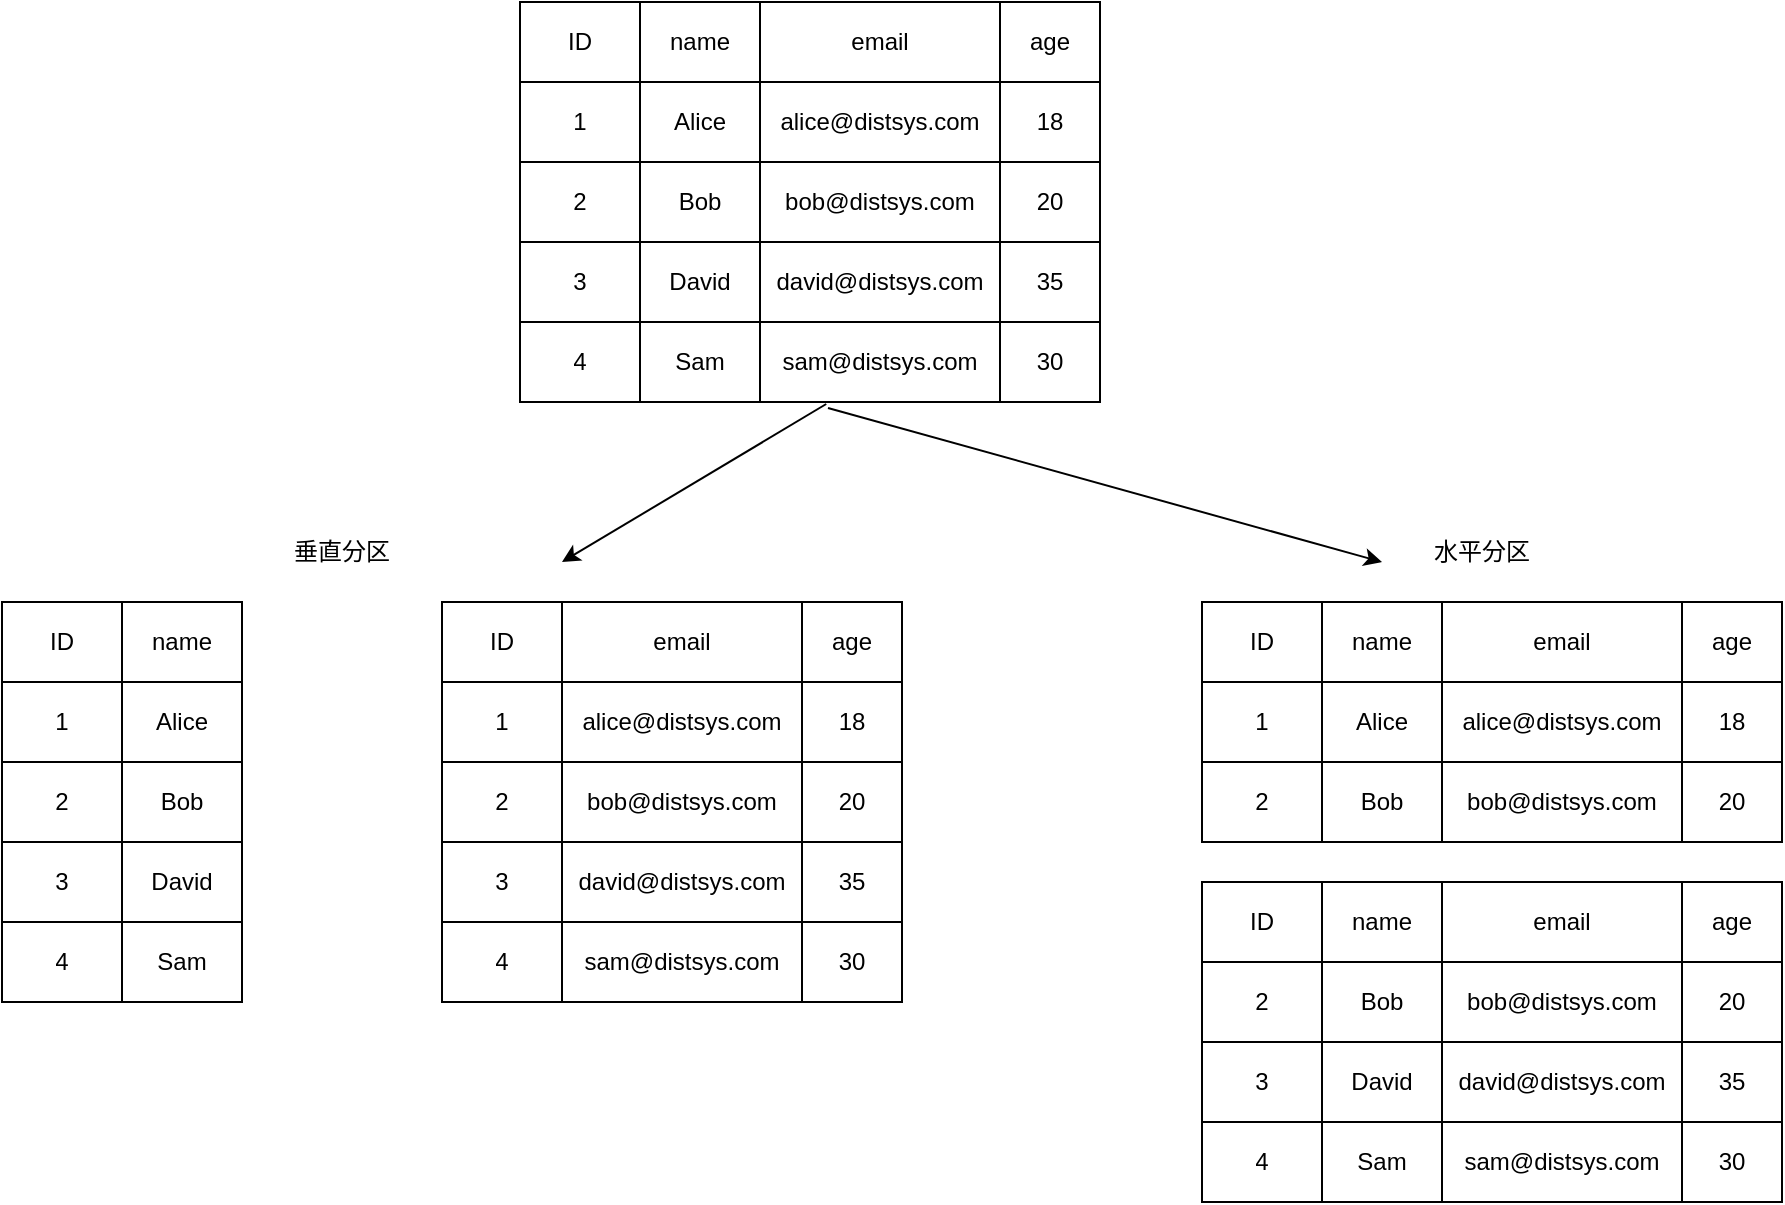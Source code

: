 <mxfile version="22.0.3" type="device" pages="10">
  <diagram name="分区示例" id="HGQKKrBUc5U9BPzkEs9k">
    <mxGraphModel dx="1194" dy="627" grid="1" gridSize="10" guides="1" tooltips="1" connect="1" arrows="1" fold="1" page="0" pageScale="1" pageWidth="827" pageHeight="1169" math="0" shadow="0">
      <root>
        <mxCell id="0" />
        <mxCell id="1" parent="0" />
        <mxCell id="fyorx9fUCYIRbQ9k5iMY-1" value="" style="shape=table;startSize=0;container=1;collapsible=0;childLayout=tableLayout;" vertex="1" parent="1">
          <mxGeometry x="269" y="60" width="290" height="200" as="geometry" />
        </mxCell>
        <mxCell id="fyorx9fUCYIRbQ9k5iMY-2" value="" style="shape=tableRow;horizontal=0;startSize=0;swimlaneHead=0;swimlaneBody=0;strokeColor=inherit;top=0;left=0;bottom=0;right=0;collapsible=0;dropTarget=0;fillColor=none;points=[[0,0.5],[1,0.5]];portConstraint=eastwest;" vertex="1" parent="fyorx9fUCYIRbQ9k5iMY-1">
          <mxGeometry width="290" height="40" as="geometry" />
        </mxCell>
        <mxCell id="fyorx9fUCYIRbQ9k5iMY-3" value="ID" style="shape=partialRectangle;html=1;whiteSpace=wrap;connectable=0;strokeColor=inherit;overflow=hidden;fillColor=none;top=0;left=0;bottom=0;right=0;pointerEvents=1;" vertex="1" parent="fyorx9fUCYIRbQ9k5iMY-2">
          <mxGeometry width="60" height="40" as="geometry">
            <mxRectangle width="60" height="40" as="alternateBounds" />
          </mxGeometry>
        </mxCell>
        <mxCell id="fyorx9fUCYIRbQ9k5iMY-4" value="name" style="shape=partialRectangle;html=1;whiteSpace=wrap;connectable=0;strokeColor=inherit;overflow=hidden;fillColor=none;top=0;left=0;bottom=0;right=0;pointerEvents=1;" vertex="1" parent="fyorx9fUCYIRbQ9k5iMY-2">
          <mxGeometry x="60" width="60" height="40" as="geometry">
            <mxRectangle width="60" height="40" as="alternateBounds" />
          </mxGeometry>
        </mxCell>
        <mxCell id="fyorx9fUCYIRbQ9k5iMY-5" value="email" style="shape=partialRectangle;html=1;whiteSpace=wrap;connectable=0;strokeColor=inherit;overflow=hidden;fillColor=none;top=0;left=0;bottom=0;right=0;pointerEvents=1;" vertex="1" parent="fyorx9fUCYIRbQ9k5iMY-2">
          <mxGeometry x="120" width="120" height="40" as="geometry">
            <mxRectangle width="120" height="40" as="alternateBounds" />
          </mxGeometry>
        </mxCell>
        <mxCell id="fyorx9fUCYIRbQ9k5iMY-6" value="age" style="shape=partialRectangle;html=1;whiteSpace=wrap;connectable=0;strokeColor=inherit;overflow=hidden;fillColor=none;top=0;left=0;bottom=0;right=0;pointerEvents=1;" vertex="1" parent="fyorx9fUCYIRbQ9k5iMY-2">
          <mxGeometry x="240" width="50" height="40" as="geometry">
            <mxRectangle width="50" height="40" as="alternateBounds" />
          </mxGeometry>
        </mxCell>
        <mxCell id="fyorx9fUCYIRbQ9k5iMY-7" value="" style="shape=tableRow;horizontal=0;startSize=0;swimlaneHead=0;swimlaneBody=0;strokeColor=inherit;top=0;left=0;bottom=0;right=0;collapsible=0;dropTarget=0;fillColor=none;points=[[0,0.5],[1,0.5]];portConstraint=eastwest;" vertex="1" parent="fyorx9fUCYIRbQ9k5iMY-1">
          <mxGeometry y="40" width="290" height="40" as="geometry" />
        </mxCell>
        <mxCell id="fyorx9fUCYIRbQ9k5iMY-8" value="1" style="shape=partialRectangle;html=1;whiteSpace=wrap;connectable=0;strokeColor=inherit;overflow=hidden;fillColor=none;top=0;left=0;bottom=0;right=0;pointerEvents=1;" vertex="1" parent="fyorx9fUCYIRbQ9k5iMY-7">
          <mxGeometry width="60" height="40" as="geometry">
            <mxRectangle width="60" height="40" as="alternateBounds" />
          </mxGeometry>
        </mxCell>
        <mxCell id="fyorx9fUCYIRbQ9k5iMY-9" value="Alice" style="shape=partialRectangle;html=1;whiteSpace=wrap;connectable=0;strokeColor=inherit;overflow=hidden;fillColor=none;top=0;left=0;bottom=0;right=0;pointerEvents=1;" vertex="1" parent="fyorx9fUCYIRbQ9k5iMY-7">
          <mxGeometry x="60" width="60" height="40" as="geometry">
            <mxRectangle width="60" height="40" as="alternateBounds" />
          </mxGeometry>
        </mxCell>
        <mxCell id="fyorx9fUCYIRbQ9k5iMY-10" value="alice@distsys.com" style="shape=partialRectangle;html=1;whiteSpace=wrap;connectable=0;strokeColor=inherit;overflow=hidden;fillColor=none;top=0;left=0;bottom=0;right=0;pointerEvents=1;" vertex="1" parent="fyorx9fUCYIRbQ9k5iMY-7">
          <mxGeometry x="120" width="120" height="40" as="geometry">
            <mxRectangle width="120" height="40" as="alternateBounds" />
          </mxGeometry>
        </mxCell>
        <mxCell id="fyorx9fUCYIRbQ9k5iMY-11" value="18" style="shape=partialRectangle;html=1;whiteSpace=wrap;connectable=0;strokeColor=inherit;overflow=hidden;fillColor=none;top=0;left=0;bottom=0;right=0;pointerEvents=1;" vertex="1" parent="fyorx9fUCYIRbQ9k5iMY-7">
          <mxGeometry x="240" width="50" height="40" as="geometry">
            <mxRectangle width="50" height="40" as="alternateBounds" />
          </mxGeometry>
        </mxCell>
        <mxCell id="fyorx9fUCYIRbQ9k5iMY-12" value="" style="shape=tableRow;horizontal=0;startSize=0;swimlaneHead=0;swimlaneBody=0;strokeColor=inherit;top=0;left=0;bottom=0;right=0;collapsible=0;dropTarget=0;fillColor=none;points=[[0,0.5],[1,0.5]];portConstraint=eastwest;" vertex="1" parent="fyorx9fUCYIRbQ9k5iMY-1">
          <mxGeometry y="80" width="290" height="40" as="geometry" />
        </mxCell>
        <mxCell id="fyorx9fUCYIRbQ9k5iMY-13" value="2" style="shape=partialRectangle;html=1;whiteSpace=wrap;connectable=0;strokeColor=inherit;overflow=hidden;fillColor=none;top=0;left=0;bottom=0;right=0;pointerEvents=1;" vertex="1" parent="fyorx9fUCYIRbQ9k5iMY-12">
          <mxGeometry width="60" height="40" as="geometry">
            <mxRectangle width="60" height="40" as="alternateBounds" />
          </mxGeometry>
        </mxCell>
        <mxCell id="fyorx9fUCYIRbQ9k5iMY-14" value="Bob" style="shape=partialRectangle;html=1;whiteSpace=wrap;connectable=0;strokeColor=inherit;overflow=hidden;fillColor=none;top=0;left=0;bottom=0;right=0;pointerEvents=1;" vertex="1" parent="fyorx9fUCYIRbQ9k5iMY-12">
          <mxGeometry x="60" width="60" height="40" as="geometry">
            <mxRectangle width="60" height="40" as="alternateBounds" />
          </mxGeometry>
        </mxCell>
        <mxCell id="fyorx9fUCYIRbQ9k5iMY-15" value="bob@distsys.com" style="shape=partialRectangle;html=1;whiteSpace=wrap;connectable=0;strokeColor=inherit;overflow=hidden;fillColor=none;top=0;left=0;bottom=0;right=0;pointerEvents=1;" vertex="1" parent="fyorx9fUCYIRbQ9k5iMY-12">
          <mxGeometry x="120" width="120" height="40" as="geometry">
            <mxRectangle width="120" height="40" as="alternateBounds" />
          </mxGeometry>
        </mxCell>
        <mxCell id="fyorx9fUCYIRbQ9k5iMY-16" value="20" style="shape=partialRectangle;html=1;whiteSpace=wrap;connectable=0;strokeColor=inherit;overflow=hidden;fillColor=none;top=0;left=0;bottom=0;right=0;pointerEvents=1;" vertex="1" parent="fyorx9fUCYIRbQ9k5iMY-12">
          <mxGeometry x="240" width="50" height="40" as="geometry">
            <mxRectangle width="50" height="40" as="alternateBounds" />
          </mxGeometry>
        </mxCell>
        <mxCell id="fyorx9fUCYIRbQ9k5iMY-17" value="" style="shape=tableRow;horizontal=0;startSize=0;swimlaneHead=0;swimlaneBody=0;strokeColor=inherit;top=0;left=0;bottom=0;right=0;collapsible=0;dropTarget=0;fillColor=none;points=[[0,0.5],[1,0.5]];portConstraint=eastwest;" vertex="1" parent="fyorx9fUCYIRbQ9k5iMY-1">
          <mxGeometry y="120" width="290" height="40" as="geometry" />
        </mxCell>
        <mxCell id="fyorx9fUCYIRbQ9k5iMY-18" value="3" style="shape=partialRectangle;html=1;whiteSpace=wrap;connectable=0;strokeColor=inherit;overflow=hidden;fillColor=none;top=0;left=0;bottom=0;right=0;pointerEvents=1;" vertex="1" parent="fyorx9fUCYIRbQ9k5iMY-17">
          <mxGeometry width="60" height="40" as="geometry">
            <mxRectangle width="60" height="40" as="alternateBounds" />
          </mxGeometry>
        </mxCell>
        <mxCell id="fyorx9fUCYIRbQ9k5iMY-19" value="David" style="shape=partialRectangle;html=1;whiteSpace=wrap;connectable=0;strokeColor=inherit;overflow=hidden;fillColor=none;top=0;left=0;bottom=0;right=0;pointerEvents=1;" vertex="1" parent="fyorx9fUCYIRbQ9k5iMY-17">
          <mxGeometry x="60" width="60" height="40" as="geometry">
            <mxRectangle width="60" height="40" as="alternateBounds" />
          </mxGeometry>
        </mxCell>
        <mxCell id="fyorx9fUCYIRbQ9k5iMY-20" value="david@distsys.com" style="shape=partialRectangle;html=1;whiteSpace=wrap;connectable=0;strokeColor=inherit;overflow=hidden;fillColor=none;top=0;left=0;bottom=0;right=0;pointerEvents=1;" vertex="1" parent="fyorx9fUCYIRbQ9k5iMY-17">
          <mxGeometry x="120" width="120" height="40" as="geometry">
            <mxRectangle width="120" height="40" as="alternateBounds" />
          </mxGeometry>
        </mxCell>
        <mxCell id="fyorx9fUCYIRbQ9k5iMY-21" value="35" style="shape=partialRectangle;html=1;whiteSpace=wrap;connectable=0;strokeColor=inherit;overflow=hidden;fillColor=none;top=0;left=0;bottom=0;right=0;pointerEvents=1;" vertex="1" parent="fyorx9fUCYIRbQ9k5iMY-17">
          <mxGeometry x="240" width="50" height="40" as="geometry">
            <mxRectangle width="50" height="40" as="alternateBounds" />
          </mxGeometry>
        </mxCell>
        <mxCell id="fyorx9fUCYIRbQ9k5iMY-22" style="shape=tableRow;horizontal=0;startSize=0;swimlaneHead=0;swimlaneBody=0;strokeColor=inherit;top=0;left=0;bottom=0;right=0;collapsible=0;dropTarget=0;fillColor=none;points=[[0,0.5],[1,0.5]];portConstraint=eastwest;" vertex="1" parent="fyorx9fUCYIRbQ9k5iMY-1">
          <mxGeometry y="160" width="290" height="40" as="geometry" />
        </mxCell>
        <mxCell id="fyorx9fUCYIRbQ9k5iMY-23" value="4" style="shape=partialRectangle;html=1;whiteSpace=wrap;connectable=0;strokeColor=inherit;overflow=hidden;fillColor=none;top=0;left=0;bottom=0;right=0;pointerEvents=1;" vertex="1" parent="fyorx9fUCYIRbQ9k5iMY-22">
          <mxGeometry width="60" height="40" as="geometry">
            <mxRectangle width="60" height="40" as="alternateBounds" />
          </mxGeometry>
        </mxCell>
        <mxCell id="fyorx9fUCYIRbQ9k5iMY-24" value="Sam" style="shape=partialRectangle;html=1;whiteSpace=wrap;connectable=0;strokeColor=inherit;overflow=hidden;fillColor=none;top=0;left=0;bottom=0;right=0;pointerEvents=1;" vertex="1" parent="fyorx9fUCYIRbQ9k5iMY-22">
          <mxGeometry x="60" width="60" height="40" as="geometry">
            <mxRectangle width="60" height="40" as="alternateBounds" />
          </mxGeometry>
        </mxCell>
        <mxCell id="fyorx9fUCYIRbQ9k5iMY-25" value="sam@distsys.com" style="shape=partialRectangle;html=1;whiteSpace=wrap;connectable=0;strokeColor=inherit;overflow=hidden;fillColor=none;top=0;left=0;bottom=0;right=0;pointerEvents=1;" vertex="1" parent="fyorx9fUCYIRbQ9k5iMY-22">
          <mxGeometry x="120" width="120" height="40" as="geometry">
            <mxRectangle width="120" height="40" as="alternateBounds" />
          </mxGeometry>
        </mxCell>
        <mxCell id="fyorx9fUCYIRbQ9k5iMY-26" value="30" style="shape=partialRectangle;html=1;whiteSpace=wrap;connectable=0;strokeColor=inherit;overflow=hidden;fillColor=none;top=0;left=0;bottom=0;right=0;pointerEvents=1;" vertex="1" parent="fyorx9fUCYIRbQ9k5iMY-22">
          <mxGeometry x="240" width="50" height="40" as="geometry">
            <mxRectangle width="50" height="40" as="alternateBounds" />
          </mxGeometry>
        </mxCell>
        <mxCell id="fyorx9fUCYIRbQ9k5iMY-27" value="" style="shape=table;startSize=0;container=1;collapsible=0;childLayout=tableLayout;" vertex="1" parent="1">
          <mxGeometry x="10" y="360" width="120" height="200" as="geometry" />
        </mxCell>
        <mxCell id="fyorx9fUCYIRbQ9k5iMY-28" value="" style="shape=tableRow;horizontal=0;startSize=0;swimlaneHead=0;swimlaneBody=0;strokeColor=inherit;top=0;left=0;bottom=0;right=0;collapsible=0;dropTarget=0;fillColor=none;points=[[0,0.5],[1,0.5]];portConstraint=eastwest;" vertex="1" parent="fyorx9fUCYIRbQ9k5iMY-27">
          <mxGeometry width="120" height="40" as="geometry" />
        </mxCell>
        <mxCell id="fyorx9fUCYIRbQ9k5iMY-29" value="ID" style="shape=partialRectangle;html=1;whiteSpace=wrap;connectable=0;strokeColor=inherit;overflow=hidden;fillColor=none;top=0;left=0;bottom=0;right=0;pointerEvents=1;" vertex="1" parent="fyorx9fUCYIRbQ9k5iMY-28">
          <mxGeometry width="60" height="40" as="geometry">
            <mxRectangle width="60" height="40" as="alternateBounds" />
          </mxGeometry>
        </mxCell>
        <mxCell id="fyorx9fUCYIRbQ9k5iMY-30" value="name" style="shape=partialRectangle;html=1;whiteSpace=wrap;connectable=0;strokeColor=inherit;overflow=hidden;fillColor=none;top=0;left=0;bottom=0;right=0;pointerEvents=1;" vertex="1" parent="fyorx9fUCYIRbQ9k5iMY-28">
          <mxGeometry x="60" width="60" height="40" as="geometry">
            <mxRectangle width="60" height="40" as="alternateBounds" />
          </mxGeometry>
        </mxCell>
        <mxCell id="fyorx9fUCYIRbQ9k5iMY-33" value="" style="shape=tableRow;horizontal=0;startSize=0;swimlaneHead=0;swimlaneBody=0;strokeColor=inherit;top=0;left=0;bottom=0;right=0;collapsible=0;dropTarget=0;fillColor=none;points=[[0,0.5],[1,0.5]];portConstraint=eastwest;" vertex="1" parent="fyorx9fUCYIRbQ9k5iMY-27">
          <mxGeometry y="40" width="120" height="40" as="geometry" />
        </mxCell>
        <mxCell id="fyorx9fUCYIRbQ9k5iMY-34" value="1" style="shape=partialRectangle;html=1;whiteSpace=wrap;connectable=0;strokeColor=inherit;overflow=hidden;fillColor=none;top=0;left=0;bottom=0;right=0;pointerEvents=1;" vertex="1" parent="fyorx9fUCYIRbQ9k5iMY-33">
          <mxGeometry width="60" height="40" as="geometry">
            <mxRectangle width="60" height="40" as="alternateBounds" />
          </mxGeometry>
        </mxCell>
        <mxCell id="fyorx9fUCYIRbQ9k5iMY-35" value="Alice" style="shape=partialRectangle;html=1;whiteSpace=wrap;connectable=0;strokeColor=inherit;overflow=hidden;fillColor=none;top=0;left=0;bottom=0;right=0;pointerEvents=1;" vertex="1" parent="fyorx9fUCYIRbQ9k5iMY-33">
          <mxGeometry x="60" width="60" height="40" as="geometry">
            <mxRectangle width="60" height="40" as="alternateBounds" />
          </mxGeometry>
        </mxCell>
        <mxCell id="fyorx9fUCYIRbQ9k5iMY-38" value="" style="shape=tableRow;horizontal=0;startSize=0;swimlaneHead=0;swimlaneBody=0;strokeColor=inherit;top=0;left=0;bottom=0;right=0;collapsible=0;dropTarget=0;fillColor=none;points=[[0,0.5],[1,0.5]];portConstraint=eastwest;" vertex="1" parent="fyorx9fUCYIRbQ9k5iMY-27">
          <mxGeometry y="80" width="120" height="40" as="geometry" />
        </mxCell>
        <mxCell id="fyorx9fUCYIRbQ9k5iMY-39" value="2" style="shape=partialRectangle;html=1;whiteSpace=wrap;connectable=0;strokeColor=inherit;overflow=hidden;fillColor=none;top=0;left=0;bottom=0;right=0;pointerEvents=1;" vertex="1" parent="fyorx9fUCYIRbQ9k5iMY-38">
          <mxGeometry width="60" height="40" as="geometry">
            <mxRectangle width="60" height="40" as="alternateBounds" />
          </mxGeometry>
        </mxCell>
        <mxCell id="fyorx9fUCYIRbQ9k5iMY-40" value="Bob" style="shape=partialRectangle;html=1;whiteSpace=wrap;connectable=0;strokeColor=inherit;overflow=hidden;fillColor=none;top=0;left=0;bottom=0;right=0;pointerEvents=1;" vertex="1" parent="fyorx9fUCYIRbQ9k5iMY-38">
          <mxGeometry x="60" width="60" height="40" as="geometry">
            <mxRectangle width="60" height="40" as="alternateBounds" />
          </mxGeometry>
        </mxCell>
        <mxCell id="fyorx9fUCYIRbQ9k5iMY-43" value="" style="shape=tableRow;horizontal=0;startSize=0;swimlaneHead=0;swimlaneBody=0;strokeColor=inherit;top=0;left=0;bottom=0;right=0;collapsible=0;dropTarget=0;fillColor=none;points=[[0,0.5],[1,0.5]];portConstraint=eastwest;" vertex="1" parent="fyorx9fUCYIRbQ9k5iMY-27">
          <mxGeometry y="120" width="120" height="40" as="geometry" />
        </mxCell>
        <mxCell id="fyorx9fUCYIRbQ9k5iMY-44" value="3" style="shape=partialRectangle;html=1;whiteSpace=wrap;connectable=0;strokeColor=inherit;overflow=hidden;fillColor=none;top=0;left=0;bottom=0;right=0;pointerEvents=1;" vertex="1" parent="fyorx9fUCYIRbQ9k5iMY-43">
          <mxGeometry width="60" height="40" as="geometry">
            <mxRectangle width="60" height="40" as="alternateBounds" />
          </mxGeometry>
        </mxCell>
        <mxCell id="fyorx9fUCYIRbQ9k5iMY-45" value="David" style="shape=partialRectangle;html=1;whiteSpace=wrap;connectable=0;strokeColor=inherit;overflow=hidden;fillColor=none;top=0;left=0;bottom=0;right=0;pointerEvents=1;" vertex="1" parent="fyorx9fUCYIRbQ9k5iMY-43">
          <mxGeometry x="60" width="60" height="40" as="geometry">
            <mxRectangle width="60" height="40" as="alternateBounds" />
          </mxGeometry>
        </mxCell>
        <mxCell id="fyorx9fUCYIRbQ9k5iMY-48" style="shape=tableRow;horizontal=0;startSize=0;swimlaneHead=0;swimlaneBody=0;strokeColor=inherit;top=0;left=0;bottom=0;right=0;collapsible=0;dropTarget=0;fillColor=none;points=[[0,0.5],[1,0.5]];portConstraint=eastwest;" vertex="1" parent="fyorx9fUCYIRbQ9k5iMY-27">
          <mxGeometry y="160" width="120" height="40" as="geometry" />
        </mxCell>
        <mxCell id="fyorx9fUCYIRbQ9k5iMY-49" value="4" style="shape=partialRectangle;html=1;whiteSpace=wrap;connectable=0;strokeColor=inherit;overflow=hidden;fillColor=none;top=0;left=0;bottom=0;right=0;pointerEvents=1;" vertex="1" parent="fyorx9fUCYIRbQ9k5iMY-48">
          <mxGeometry width="60" height="40" as="geometry">
            <mxRectangle width="60" height="40" as="alternateBounds" />
          </mxGeometry>
        </mxCell>
        <mxCell id="fyorx9fUCYIRbQ9k5iMY-50" value="Sam" style="shape=partialRectangle;html=1;whiteSpace=wrap;connectable=0;strokeColor=inherit;overflow=hidden;fillColor=none;top=0;left=0;bottom=0;right=0;pointerEvents=1;" vertex="1" parent="fyorx9fUCYIRbQ9k5iMY-48">
          <mxGeometry x="60" width="60" height="40" as="geometry">
            <mxRectangle width="60" height="40" as="alternateBounds" />
          </mxGeometry>
        </mxCell>
        <mxCell id="fyorx9fUCYIRbQ9k5iMY-53" value="" style="shape=table;startSize=0;container=1;collapsible=0;childLayout=tableLayout;" vertex="1" parent="1">
          <mxGeometry x="230" y="360" width="230" height="200" as="geometry" />
        </mxCell>
        <mxCell id="fyorx9fUCYIRbQ9k5iMY-54" value="" style="shape=tableRow;horizontal=0;startSize=0;swimlaneHead=0;swimlaneBody=0;strokeColor=inherit;top=0;left=0;bottom=0;right=0;collapsible=0;dropTarget=0;fillColor=none;points=[[0,0.5],[1,0.5]];portConstraint=eastwest;" vertex="1" parent="fyorx9fUCYIRbQ9k5iMY-53">
          <mxGeometry width="230" height="40" as="geometry" />
        </mxCell>
        <mxCell id="fyorx9fUCYIRbQ9k5iMY-55" value="ID" style="shape=partialRectangle;html=1;whiteSpace=wrap;connectable=0;strokeColor=inherit;overflow=hidden;fillColor=none;top=0;left=0;bottom=0;right=0;pointerEvents=1;" vertex="1" parent="fyorx9fUCYIRbQ9k5iMY-54">
          <mxGeometry width="60" height="40" as="geometry">
            <mxRectangle width="60" height="40" as="alternateBounds" />
          </mxGeometry>
        </mxCell>
        <mxCell id="fyorx9fUCYIRbQ9k5iMY-57" value="email" style="shape=partialRectangle;html=1;whiteSpace=wrap;connectable=0;strokeColor=inherit;overflow=hidden;fillColor=none;top=0;left=0;bottom=0;right=0;pointerEvents=1;" vertex="1" parent="fyorx9fUCYIRbQ9k5iMY-54">
          <mxGeometry x="60" width="120" height="40" as="geometry">
            <mxRectangle width="120" height="40" as="alternateBounds" />
          </mxGeometry>
        </mxCell>
        <mxCell id="fyorx9fUCYIRbQ9k5iMY-58" value="age" style="shape=partialRectangle;html=1;whiteSpace=wrap;connectable=0;strokeColor=inherit;overflow=hidden;fillColor=none;top=0;left=0;bottom=0;right=0;pointerEvents=1;" vertex="1" parent="fyorx9fUCYIRbQ9k5iMY-54">
          <mxGeometry x="180" width="50" height="40" as="geometry">
            <mxRectangle width="50" height="40" as="alternateBounds" />
          </mxGeometry>
        </mxCell>
        <mxCell id="fyorx9fUCYIRbQ9k5iMY-59" value="" style="shape=tableRow;horizontal=0;startSize=0;swimlaneHead=0;swimlaneBody=0;strokeColor=inherit;top=0;left=0;bottom=0;right=0;collapsible=0;dropTarget=0;fillColor=none;points=[[0,0.5],[1,0.5]];portConstraint=eastwest;" vertex="1" parent="fyorx9fUCYIRbQ9k5iMY-53">
          <mxGeometry y="40" width="230" height="40" as="geometry" />
        </mxCell>
        <mxCell id="fyorx9fUCYIRbQ9k5iMY-60" value="1" style="shape=partialRectangle;html=1;whiteSpace=wrap;connectable=0;strokeColor=inherit;overflow=hidden;fillColor=none;top=0;left=0;bottom=0;right=0;pointerEvents=1;" vertex="1" parent="fyorx9fUCYIRbQ9k5iMY-59">
          <mxGeometry width="60" height="40" as="geometry">
            <mxRectangle width="60" height="40" as="alternateBounds" />
          </mxGeometry>
        </mxCell>
        <mxCell id="fyorx9fUCYIRbQ9k5iMY-62" value="alice@distsys.com" style="shape=partialRectangle;html=1;whiteSpace=wrap;connectable=0;strokeColor=inherit;overflow=hidden;fillColor=none;top=0;left=0;bottom=0;right=0;pointerEvents=1;" vertex="1" parent="fyorx9fUCYIRbQ9k5iMY-59">
          <mxGeometry x="60" width="120" height="40" as="geometry">
            <mxRectangle width="120" height="40" as="alternateBounds" />
          </mxGeometry>
        </mxCell>
        <mxCell id="fyorx9fUCYIRbQ9k5iMY-63" value="18" style="shape=partialRectangle;html=1;whiteSpace=wrap;connectable=0;strokeColor=inherit;overflow=hidden;fillColor=none;top=0;left=0;bottom=0;right=0;pointerEvents=1;" vertex="1" parent="fyorx9fUCYIRbQ9k5iMY-59">
          <mxGeometry x="180" width="50" height="40" as="geometry">
            <mxRectangle width="50" height="40" as="alternateBounds" />
          </mxGeometry>
        </mxCell>
        <mxCell id="fyorx9fUCYIRbQ9k5iMY-64" value="" style="shape=tableRow;horizontal=0;startSize=0;swimlaneHead=0;swimlaneBody=0;strokeColor=inherit;top=0;left=0;bottom=0;right=0;collapsible=0;dropTarget=0;fillColor=none;points=[[0,0.5],[1,0.5]];portConstraint=eastwest;" vertex="1" parent="fyorx9fUCYIRbQ9k5iMY-53">
          <mxGeometry y="80" width="230" height="40" as="geometry" />
        </mxCell>
        <mxCell id="fyorx9fUCYIRbQ9k5iMY-65" value="2" style="shape=partialRectangle;html=1;whiteSpace=wrap;connectable=0;strokeColor=inherit;overflow=hidden;fillColor=none;top=0;left=0;bottom=0;right=0;pointerEvents=1;" vertex="1" parent="fyorx9fUCYIRbQ9k5iMY-64">
          <mxGeometry width="60" height="40" as="geometry">
            <mxRectangle width="60" height="40" as="alternateBounds" />
          </mxGeometry>
        </mxCell>
        <mxCell id="fyorx9fUCYIRbQ9k5iMY-67" value="bob@distsys.com" style="shape=partialRectangle;html=1;whiteSpace=wrap;connectable=0;strokeColor=inherit;overflow=hidden;fillColor=none;top=0;left=0;bottom=0;right=0;pointerEvents=1;" vertex="1" parent="fyorx9fUCYIRbQ9k5iMY-64">
          <mxGeometry x="60" width="120" height="40" as="geometry">
            <mxRectangle width="120" height="40" as="alternateBounds" />
          </mxGeometry>
        </mxCell>
        <mxCell id="fyorx9fUCYIRbQ9k5iMY-68" value="20" style="shape=partialRectangle;html=1;whiteSpace=wrap;connectable=0;strokeColor=inherit;overflow=hidden;fillColor=none;top=0;left=0;bottom=0;right=0;pointerEvents=1;" vertex="1" parent="fyorx9fUCYIRbQ9k5iMY-64">
          <mxGeometry x="180" width="50" height="40" as="geometry">
            <mxRectangle width="50" height="40" as="alternateBounds" />
          </mxGeometry>
        </mxCell>
        <mxCell id="fyorx9fUCYIRbQ9k5iMY-69" value="" style="shape=tableRow;horizontal=0;startSize=0;swimlaneHead=0;swimlaneBody=0;strokeColor=inherit;top=0;left=0;bottom=0;right=0;collapsible=0;dropTarget=0;fillColor=none;points=[[0,0.5],[1,0.5]];portConstraint=eastwest;" vertex="1" parent="fyorx9fUCYIRbQ9k5iMY-53">
          <mxGeometry y="120" width="230" height="40" as="geometry" />
        </mxCell>
        <mxCell id="fyorx9fUCYIRbQ9k5iMY-70" value="3" style="shape=partialRectangle;html=1;whiteSpace=wrap;connectable=0;strokeColor=inherit;overflow=hidden;fillColor=none;top=0;left=0;bottom=0;right=0;pointerEvents=1;" vertex="1" parent="fyorx9fUCYIRbQ9k5iMY-69">
          <mxGeometry width="60" height="40" as="geometry">
            <mxRectangle width="60" height="40" as="alternateBounds" />
          </mxGeometry>
        </mxCell>
        <mxCell id="fyorx9fUCYIRbQ9k5iMY-72" value="david@distsys.com" style="shape=partialRectangle;html=1;whiteSpace=wrap;connectable=0;strokeColor=inherit;overflow=hidden;fillColor=none;top=0;left=0;bottom=0;right=0;pointerEvents=1;" vertex="1" parent="fyorx9fUCYIRbQ9k5iMY-69">
          <mxGeometry x="60" width="120" height="40" as="geometry">
            <mxRectangle width="120" height="40" as="alternateBounds" />
          </mxGeometry>
        </mxCell>
        <mxCell id="fyorx9fUCYIRbQ9k5iMY-73" value="35" style="shape=partialRectangle;html=1;whiteSpace=wrap;connectable=0;strokeColor=inherit;overflow=hidden;fillColor=none;top=0;left=0;bottom=0;right=0;pointerEvents=1;" vertex="1" parent="fyorx9fUCYIRbQ9k5iMY-69">
          <mxGeometry x="180" width="50" height="40" as="geometry">
            <mxRectangle width="50" height="40" as="alternateBounds" />
          </mxGeometry>
        </mxCell>
        <mxCell id="fyorx9fUCYIRbQ9k5iMY-74" style="shape=tableRow;horizontal=0;startSize=0;swimlaneHead=0;swimlaneBody=0;strokeColor=inherit;top=0;left=0;bottom=0;right=0;collapsible=0;dropTarget=0;fillColor=none;points=[[0,0.5],[1,0.5]];portConstraint=eastwest;" vertex="1" parent="fyorx9fUCYIRbQ9k5iMY-53">
          <mxGeometry y="160" width="230" height="40" as="geometry" />
        </mxCell>
        <mxCell id="fyorx9fUCYIRbQ9k5iMY-75" value="4" style="shape=partialRectangle;html=1;whiteSpace=wrap;connectable=0;strokeColor=inherit;overflow=hidden;fillColor=none;top=0;left=0;bottom=0;right=0;pointerEvents=1;" vertex="1" parent="fyorx9fUCYIRbQ9k5iMY-74">
          <mxGeometry width="60" height="40" as="geometry">
            <mxRectangle width="60" height="40" as="alternateBounds" />
          </mxGeometry>
        </mxCell>
        <mxCell id="fyorx9fUCYIRbQ9k5iMY-77" value="sam@distsys.com" style="shape=partialRectangle;html=1;whiteSpace=wrap;connectable=0;strokeColor=inherit;overflow=hidden;fillColor=none;top=0;left=0;bottom=0;right=0;pointerEvents=1;" vertex="1" parent="fyorx9fUCYIRbQ9k5iMY-74">
          <mxGeometry x="60" width="120" height="40" as="geometry">
            <mxRectangle width="120" height="40" as="alternateBounds" />
          </mxGeometry>
        </mxCell>
        <mxCell id="fyorx9fUCYIRbQ9k5iMY-78" value="30" style="shape=partialRectangle;html=1;whiteSpace=wrap;connectable=0;strokeColor=inherit;overflow=hidden;fillColor=none;top=0;left=0;bottom=0;right=0;pointerEvents=1;" vertex="1" parent="fyorx9fUCYIRbQ9k5iMY-74">
          <mxGeometry x="180" width="50" height="40" as="geometry">
            <mxRectangle width="50" height="40" as="alternateBounds" />
          </mxGeometry>
        </mxCell>
        <mxCell id="fyorx9fUCYIRbQ9k5iMY-79" value="" style="endArrow=classic;html=1;rounded=0;exitX=0.528;exitY=1.025;exitDx=0;exitDy=0;exitPerimeter=0;" edge="1" parent="1" source="fyorx9fUCYIRbQ9k5iMY-22">
          <mxGeometry width="50" height="50" relative="1" as="geometry">
            <mxPoint x="30" y="250" as="sourcePoint" />
            <mxPoint x="290" y="340" as="targetPoint" />
          </mxGeometry>
        </mxCell>
        <mxCell id="fyorx9fUCYIRbQ9k5iMY-80" value="垂直分区" style="text;html=1;strokeColor=none;fillColor=none;align=center;verticalAlign=middle;whiteSpace=wrap;rounded=0;" vertex="1" parent="1">
          <mxGeometry x="150" y="320" width="60" height="30" as="geometry" />
        </mxCell>
        <mxCell id="fyorx9fUCYIRbQ9k5iMY-82" value="" style="shape=table;startSize=0;container=1;collapsible=0;childLayout=tableLayout;" vertex="1" parent="1">
          <mxGeometry x="610" y="360" width="290" height="120" as="geometry" />
        </mxCell>
        <mxCell id="fyorx9fUCYIRbQ9k5iMY-83" value="" style="shape=tableRow;horizontal=0;startSize=0;swimlaneHead=0;swimlaneBody=0;strokeColor=inherit;top=0;left=0;bottom=0;right=0;collapsible=0;dropTarget=0;fillColor=none;points=[[0,0.5],[1,0.5]];portConstraint=eastwest;" vertex="1" parent="fyorx9fUCYIRbQ9k5iMY-82">
          <mxGeometry width="290" height="40" as="geometry" />
        </mxCell>
        <mxCell id="fyorx9fUCYIRbQ9k5iMY-84" value="ID" style="shape=partialRectangle;html=1;whiteSpace=wrap;connectable=0;strokeColor=inherit;overflow=hidden;fillColor=none;top=0;left=0;bottom=0;right=0;pointerEvents=1;" vertex="1" parent="fyorx9fUCYIRbQ9k5iMY-83">
          <mxGeometry width="60" height="40" as="geometry">
            <mxRectangle width="60" height="40" as="alternateBounds" />
          </mxGeometry>
        </mxCell>
        <mxCell id="fyorx9fUCYIRbQ9k5iMY-85" value="name" style="shape=partialRectangle;html=1;whiteSpace=wrap;connectable=0;strokeColor=inherit;overflow=hidden;fillColor=none;top=0;left=0;bottom=0;right=0;pointerEvents=1;" vertex="1" parent="fyorx9fUCYIRbQ9k5iMY-83">
          <mxGeometry x="60" width="60" height="40" as="geometry">
            <mxRectangle width="60" height="40" as="alternateBounds" />
          </mxGeometry>
        </mxCell>
        <mxCell id="fyorx9fUCYIRbQ9k5iMY-86" value="email" style="shape=partialRectangle;html=1;whiteSpace=wrap;connectable=0;strokeColor=inherit;overflow=hidden;fillColor=none;top=0;left=0;bottom=0;right=0;pointerEvents=1;" vertex="1" parent="fyorx9fUCYIRbQ9k5iMY-83">
          <mxGeometry x="120" width="120" height="40" as="geometry">
            <mxRectangle width="120" height="40" as="alternateBounds" />
          </mxGeometry>
        </mxCell>
        <mxCell id="fyorx9fUCYIRbQ9k5iMY-87" value="age" style="shape=partialRectangle;html=1;whiteSpace=wrap;connectable=0;strokeColor=inherit;overflow=hidden;fillColor=none;top=0;left=0;bottom=0;right=0;pointerEvents=1;" vertex="1" parent="fyorx9fUCYIRbQ9k5iMY-83">
          <mxGeometry x="240" width="50" height="40" as="geometry">
            <mxRectangle width="50" height="40" as="alternateBounds" />
          </mxGeometry>
        </mxCell>
        <mxCell id="fyorx9fUCYIRbQ9k5iMY-88" value="" style="shape=tableRow;horizontal=0;startSize=0;swimlaneHead=0;swimlaneBody=0;strokeColor=inherit;top=0;left=0;bottom=0;right=0;collapsible=0;dropTarget=0;fillColor=none;points=[[0,0.5],[1,0.5]];portConstraint=eastwest;" vertex="1" parent="fyorx9fUCYIRbQ9k5iMY-82">
          <mxGeometry y="40" width="290" height="40" as="geometry" />
        </mxCell>
        <mxCell id="fyorx9fUCYIRbQ9k5iMY-89" value="1" style="shape=partialRectangle;html=1;whiteSpace=wrap;connectable=0;strokeColor=inherit;overflow=hidden;fillColor=none;top=0;left=0;bottom=0;right=0;pointerEvents=1;" vertex="1" parent="fyorx9fUCYIRbQ9k5iMY-88">
          <mxGeometry width="60" height="40" as="geometry">
            <mxRectangle width="60" height="40" as="alternateBounds" />
          </mxGeometry>
        </mxCell>
        <mxCell id="fyorx9fUCYIRbQ9k5iMY-90" value="Alice" style="shape=partialRectangle;html=1;whiteSpace=wrap;connectable=0;strokeColor=inherit;overflow=hidden;fillColor=none;top=0;left=0;bottom=0;right=0;pointerEvents=1;" vertex="1" parent="fyorx9fUCYIRbQ9k5iMY-88">
          <mxGeometry x="60" width="60" height="40" as="geometry">
            <mxRectangle width="60" height="40" as="alternateBounds" />
          </mxGeometry>
        </mxCell>
        <mxCell id="fyorx9fUCYIRbQ9k5iMY-91" value="alice@distsys.com" style="shape=partialRectangle;html=1;whiteSpace=wrap;connectable=0;strokeColor=inherit;overflow=hidden;fillColor=none;top=0;left=0;bottom=0;right=0;pointerEvents=1;" vertex="1" parent="fyorx9fUCYIRbQ9k5iMY-88">
          <mxGeometry x="120" width="120" height="40" as="geometry">
            <mxRectangle width="120" height="40" as="alternateBounds" />
          </mxGeometry>
        </mxCell>
        <mxCell id="fyorx9fUCYIRbQ9k5iMY-92" value="18" style="shape=partialRectangle;html=1;whiteSpace=wrap;connectable=0;strokeColor=inherit;overflow=hidden;fillColor=none;top=0;left=0;bottom=0;right=0;pointerEvents=1;" vertex="1" parent="fyorx9fUCYIRbQ9k5iMY-88">
          <mxGeometry x="240" width="50" height="40" as="geometry">
            <mxRectangle width="50" height="40" as="alternateBounds" />
          </mxGeometry>
        </mxCell>
        <mxCell id="fyorx9fUCYIRbQ9k5iMY-93" value="" style="shape=tableRow;horizontal=0;startSize=0;swimlaneHead=0;swimlaneBody=0;strokeColor=inherit;top=0;left=0;bottom=0;right=0;collapsible=0;dropTarget=0;fillColor=none;points=[[0,0.5],[1,0.5]];portConstraint=eastwest;" vertex="1" parent="fyorx9fUCYIRbQ9k5iMY-82">
          <mxGeometry y="80" width="290" height="40" as="geometry" />
        </mxCell>
        <mxCell id="fyorx9fUCYIRbQ9k5iMY-94" value="2" style="shape=partialRectangle;html=1;whiteSpace=wrap;connectable=0;strokeColor=inherit;overflow=hidden;fillColor=none;top=0;left=0;bottom=0;right=0;pointerEvents=1;" vertex="1" parent="fyorx9fUCYIRbQ9k5iMY-93">
          <mxGeometry width="60" height="40" as="geometry">
            <mxRectangle width="60" height="40" as="alternateBounds" />
          </mxGeometry>
        </mxCell>
        <mxCell id="fyorx9fUCYIRbQ9k5iMY-95" value="Bob" style="shape=partialRectangle;html=1;whiteSpace=wrap;connectable=0;strokeColor=inherit;overflow=hidden;fillColor=none;top=0;left=0;bottom=0;right=0;pointerEvents=1;" vertex="1" parent="fyorx9fUCYIRbQ9k5iMY-93">
          <mxGeometry x="60" width="60" height="40" as="geometry">
            <mxRectangle width="60" height="40" as="alternateBounds" />
          </mxGeometry>
        </mxCell>
        <mxCell id="fyorx9fUCYIRbQ9k5iMY-96" value="bob@distsys.com" style="shape=partialRectangle;html=1;whiteSpace=wrap;connectable=0;strokeColor=inherit;overflow=hidden;fillColor=none;top=0;left=0;bottom=0;right=0;pointerEvents=1;" vertex="1" parent="fyorx9fUCYIRbQ9k5iMY-93">
          <mxGeometry x="120" width="120" height="40" as="geometry">
            <mxRectangle width="120" height="40" as="alternateBounds" />
          </mxGeometry>
        </mxCell>
        <mxCell id="fyorx9fUCYIRbQ9k5iMY-97" value="20" style="shape=partialRectangle;html=1;whiteSpace=wrap;connectable=0;strokeColor=inherit;overflow=hidden;fillColor=none;top=0;left=0;bottom=0;right=0;pointerEvents=1;" vertex="1" parent="fyorx9fUCYIRbQ9k5iMY-93">
          <mxGeometry x="240" width="50" height="40" as="geometry">
            <mxRectangle width="50" height="40" as="alternateBounds" />
          </mxGeometry>
        </mxCell>
        <mxCell id="fyorx9fUCYIRbQ9k5iMY-108" value="" style="shape=table;startSize=0;container=1;collapsible=0;childLayout=tableLayout;" vertex="1" parent="1">
          <mxGeometry x="610" y="500" width="290" height="160" as="geometry" />
        </mxCell>
        <mxCell id="fyorx9fUCYIRbQ9k5iMY-109" value="" style="shape=tableRow;horizontal=0;startSize=0;swimlaneHead=0;swimlaneBody=0;strokeColor=inherit;top=0;left=0;bottom=0;right=0;collapsible=0;dropTarget=0;fillColor=none;points=[[0,0.5],[1,0.5]];portConstraint=eastwest;" vertex="1" parent="fyorx9fUCYIRbQ9k5iMY-108">
          <mxGeometry width="290" height="40" as="geometry" />
        </mxCell>
        <mxCell id="fyorx9fUCYIRbQ9k5iMY-110" value="ID" style="shape=partialRectangle;html=1;whiteSpace=wrap;connectable=0;strokeColor=inherit;overflow=hidden;fillColor=none;top=0;left=0;bottom=0;right=0;pointerEvents=1;" vertex="1" parent="fyorx9fUCYIRbQ9k5iMY-109">
          <mxGeometry width="60" height="40" as="geometry">
            <mxRectangle width="60" height="40" as="alternateBounds" />
          </mxGeometry>
        </mxCell>
        <mxCell id="fyorx9fUCYIRbQ9k5iMY-111" value="name" style="shape=partialRectangle;html=1;whiteSpace=wrap;connectable=0;strokeColor=inherit;overflow=hidden;fillColor=none;top=0;left=0;bottom=0;right=0;pointerEvents=1;" vertex="1" parent="fyorx9fUCYIRbQ9k5iMY-109">
          <mxGeometry x="60" width="60" height="40" as="geometry">
            <mxRectangle width="60" height="40" as="alternateBounds" />
          </mxGeometry>
        </mxCell>
        <mxCell id="fyorx9fUCYIRbQ9k5iMY-112" value="email" style="shape=partialRectangle;html=1;whiteSpace=wrap;connectable=0;strokeColor=inherit;overflow=hidden;fillColor=none;top=0;left=0;bottom=0;right=0;pointerEvents=1;" vertex="1" parent="fyorx9fUCYIRbQ9k5iMY-109">
          <mxGeometry x="120" width="120" height="40" as="geometry">
            <mxRectangle width="120" height="40" as="alternateBounds" />
          </mxGeometry>
        </mxCell>
        <mxCell id="fyorx9fUCYIRbQ9k5iMY-113" value="age" style="shape=partialRectangle;html=1;whiteSpace=wrap;connectable=0;strokeColor=inherit;overflow=hidden;fillColor=none;top=0;left=0;bottom=0;right=0;pointerEvents=1;" vertex="1" parent="fyorx9fUCYIRbQ9k5iMY-109">
          <mxGeometry x="240" width="50" height="40" as="geometry">
            <mxRectangle width="50" height="40" as="alternateBounds" />
          </mxGeometry>
        </mxCell>
        <mxCell id="fyorx9fUCYIRbQ9k5iMY-119" value="" style="shape=tableRow;horizontal=0;startSize=0;swimlaneHead=0;swimlaneBody=0;strokeColor=inherit;top=0;left=0;bottom=0;right=0;collapsible=0;dropTarget=0;fillColor=none;points=[[0,0.5],[1,0.5]];portConstraint=eastwest;" vertex="1" parent="fyorx9fUCYIRbQ9k5iMY-108">
          <mxGeometry y="40" width="290" height="40" as="geometry" />
        </mxCell>
        <mxCell id="fyorx9fUCYIRbQ9k5iMY-120" value="2" style="shape=partialRectangle;html=1;whiteSpace=wrap;connectable=0;strokeColor=inherit;overflow=hidden;fillColor=none;top=0;left=0;bottom=0;right=0;pointerEvents=1;" vertex="1" parent="fyorx9fUCYIRbQ9k5iMY-119">
          <mxGeometry width="60" height="40" as="geometry">
            <mxRectangle width="60" height="40" as="alternateBounds" />
          </mxGeometry>
        </mxCell>
        <mxCell id="fyorx9fUCYIRbQ9k5iMY-121" value="Bob" style="shape=partialRectangle;html=1;whiteSpace=wrap;connectable=0;strokeColor=inherit;overflow=hidden;fillColor=none;top=0;left=0;bottom=0;right=0;pointerEvents=1;" vertex="1" parent="fyorx9fUCYIRbQ9k5iMY-119">
          <mxGeometry x="60" width="60" height="40" as="geometry">
            <mxRectangle width="60" height="40" as="alternateBounds" />
          </mxGeometry>
        </mxCell>
        <mxCell id="fyorx9fUCYIRbQ9k5iMY-122" value="bob@distsys.com" style="shape=partialRectangle;html=1;whiteSpace=wrap;connectable=0;strokeColor=inherit;overflow=hidden;fillColor=none;top=0;left=0;bottom=0;right=0;pointerEvents=1;" vertex="1" parent="fyorx9fUCYIRbQ9k5iMY-119">
          <mxGeometry x="120" width="120" height="40" as="geometry">
            <mxRectangle width="120" height="40" as="alternateBounds" />
          </mxGeometry>
        </mxCell>
        <mxCell id="fyorx9fUCYIRbQ9k5iMY-123" value="20" style="shape=partialRectangle;html=1;whiteSpace=wrap;connectable=0;strokeColor=inherit;overflow=hidden;fillColor=none;top=0;left=0;bottom=0;right=0;pointerEvents=1;" vertex="1" parent="fyorx9fUCYIRbQ9k5iMY-119">
          <mxGeometry x="240" width="50" height="40" as="geometry">
            <mxRectangle width="50" height="40" as="alternateBounds" />
          </mxGeometry>
        </mxCell>
        <mxCell id="fyorx9fUCYIRbQ9k5iMY-124" value="" style="shape=tableRow;horizontal=0;startSize=0;swimlaneHead=0;swimlaneBody=0;strokeColor=inherit;top=0;left=0;bottom=0;right=0;collapsible=0;dropTarget=0;fillColor=none;points=[[0,0.5],[1,0.5]];portConstraint=eastwest;" vertex="1" parent="fyorx9fUCYIRbQ9k5iMY-108">
          <mxGeometry y="80" width="290" height="40" as="geometry" />
        </mxCell>
        <mxCell id="fyorx9fUCYIRbQ9k5iMY-125" value="3" style="shape=partialRectangle;html=1;whiteSpace=wrap;connectable=0;strokeColor=inherit;overflow=hidden;fillColor=none;top=0;left=0;bottom=0;right=0;pointerEvents=1;" vertex="1" parent="fyorx9fUCYIRbQ9k5iMY-124">
          <mxGeometry width="60" height="40" as="geometry">
            <mxRectangle width="60" height="40" as="alternateBounds" />
          </mxGeometry>
        </mxCell>
        <mxCell id="fyorx9fUCYIRbQ9k5iMY-126" value="David" style="shape=partialRectangle;html=1;whiteSpace=wrap;connectable=0;strokeColor=inherit;overflow=hidden;fillColor=none;top=0;left=0;bottom=0;right=0;pointerEvents=1;" vertex="1" parent="fyorx9fUCYIRbQ9k5iMY-124">
          <mxGeometry x="60" width="60" height="40" as="geometry">
            <mxRectangle width="60" height="40" as="alternateBounds" />
          </mxGeometry>
        </mxCell>
        <mxCell id="fyorx9fUCYIRbQ9k5iMY-127" value="david@distsys.com" style="shape=partialRectangle;html=1;whiteSpace=wrap;connectable=0;strokeColor=inherit;overflow=hidden;fillColor=none;top=0;left=0;bottom=0;right=0;pointerEvents=1;" vertex="1" parent="fyorx9fUCYIRbQ9k5iMY-124">
          <mxGeometry x="120" width="120" height="40" as="geometry">
            <mxRectangle width="120" height="40" as="alternateBounds" />
          </mxGeometry>
        </mxCell>
        <mxCell id="fyorx9fUCYIRbQ9k5iMY-128" value="35" style="shape=partialRectangle;html=1;whiteSpace=wrap;connectable=0;strokeColor=inherit;overflow=hidden;fillColor=none;top=0;left=0;bottom=0;right=0;pointerEvents=1;" vertex="1" parent="fyorx9fUCYIRbQ9k5iMY-124">
          <mxGeometry x="240" width="50" height="40" as="geometry">
            <mxRectangle width="50" height="40" as="alternateBounds" />
          </mxGeometry>
        </mxCell>
        <mxCell id="fyorx9fUCYIRbQ9k5iMY-129" style="shape=tableRow;horizontal=0;startSize=0;swimlaneHead=0;swimlaneBody=0;strokeColor=inherit;top=0;left=0;bottom=0;right=0;collapsible=0;dropTarget=0;fillColor=none;points=[[0,0.5],[1,0.5]];portConstraint=eastwest;" vertex="1" parent="fyorx9fUCYIRbQ9k5iMY-108">
          <mxGeometry y="120" width="290" height="40" as="geometry" />
        </mxCell>
        <mxCell id="fyorx9fUCYIRbQ9k5iMY-130" value="4" style="shape=partialRectangle;html=1;whiteSpace=wrap;connectable=0;strokeColor=inherit;overflow=hidden;fillColor=none;top=0;left=0;bottom=0;right=0;pointerEvents=1;" vertex="1" parent="fyorx9fUCYIRbQ9k5iMY-129">
          <mxGeometry width="60" height="40" as="geometry">
            <mxRectangle width="60" height="40" as="alternateBounds" />
          </mxGeometry>
        </mxCell>
        <mxCell id="fyorx9fUCYIRbQ9k5iMY-131" value="Sam" style="shape=partialRectangle;html=1;whiteSpace=wrap;connectable=0;strokeColor=inherit;overflow=hidden;fillColor=none;top=0;left=0;bottom=0;right=0;pointerEvents=1;" vertex="1" parent="fyorx9fUCYIRbQ9k5iMY-129">
          <mxGeometry x="60" width="60" height="40" as="geometry">
            <mxRectangle width="60" height="40" as="alternateBounds" />
          </mxGeometry>
        </mxCell>
        <mxCell id="fyorx9fUCYIRbQ9k5iMY-132" value="sam@distsys.com" style="shape=partialRectangle;html=1;whiteSpace=wrap;connectable=0;strokeColor=inherit;overflow=hidden;fillColor=none;top=0;left=0;bottom=0;right=0;pointerEvents=1;" vertex="1" parent="fyorx9fUCYIRbQ9k5iMY-129">
          <mxGeometry x="120" width="120" height="40" as="geometry">
            <mxRectangle width="120" height="40" as="alternateBounds" />
          </mxGeometry>
        </mxCell>
        <mxCell id="fyorx9fUCYIRbQ9k5iMY-133" value="30" style="shape=partialRectangle;html=1;whiteSpace=wrap;connectable=0;strokeColor=inherit;overflow=hidden;fillColor=none;top=0;left=0;bottom=0;right=0;pointerEvents=1;" vertex="1" parent="fyorx9fUCYIRbQ9k5iMY-129">
          <mxGeometry x="240" width="50" height="40" as="geometry">
            <mxRectangle width="50" height="40" as="alternateBounds" />
          </mxGeometry>
        </mxCell>
        <mxCell id="fyorx9fUCYIRbQ9k5iMY-134" value="" style="endArrow=classic;html=1;rounded=0;exitX=0.531;exitY=1.075;exitDx=0;exitDy=0;exitPerimeter=0;" edge="1" parent="1" source="fyorx9fUCYIRbQ9k5iMY-22">
          <mxGeometry width="50" height="50" relative="1" as="geometry">
            <mxPoint x="790" y="240" as="sourcePoint" />
            <mxPoint x="700" y="340" as="targetPoint" />
          </mxGeometry>
        </mxCell>
        <mxCell id="fyorx9fUCYIRbQ9k5iMY-135" value="水平分区" style="text;html=1;strokeColor=none;fillColor=none;align=center;verticalAlign=middle;whiteSpace=wrap;rounded=0;" vertex="1" parent="1">
          <mxGeometry x="720" y="320" width="60" height="30" as="geometry" />
        </mxCell>
      </root>
    </mxGraphModel>
  </diagram>
  <diagram id="Z3ZVcj8EfjgxpqAtEKro" name="范围分区算法示例">
    <mxGraphModel dx="1594" dy="1027" grid="1" gridSize="10" guides="1" tooltips="1" connect="1" arrows="1" fold="1" page="0" pageScale="1" pageWidth="827" pageHeight="1169" math="0" shadow="0">
      <root>
        <mxCell id="0" />
        <mxCell id="1" parent="0" />
        <mxCell id="H8fxHR68rHU_snniJ5Wg-1" value="" style="shape=table;startSize=0;container=1;collapsible=0;childLayout=tableLayout;" vertex="1" parent="1">
          <mxGeometry x="100" y="-10" width="120" height="200" as="geometry" />
        </mxCell>
        <mxCell id="H8fxHR68rHU_snniJ5Wg-2" value="" style="shape=tableRow;horizontal=0;startSize=0;swimlaneHead=0;swimlaneBody=0;strokeColor=inherit;top=0;left=0;bottom=0;right=0;collapsible=0;dropTarget=0;fillColor=none;points=[[0,0.5],[1,0.5]];portConstraint=eastwest;" vertex="1" parent="H8fxHR68rHU_snniJ5Wg-1">
          <mxGeometry width="120" height="40" as="geometry" />
        </mxCell>
        <mxCell id="H8fxHR68rHU_snniJ5Wg-3" value="name" style="shape=partialRectangle;html=1;whiteSpace=wrap;connectable=0;strokeColor=inherit;overflow=hidden;fillColor=none;top=0;left=0;bottom=0;right=0;pointerEvents=1;" vertex="1" parent="H8fxHR68rHU_snniJ5Wg-2">
          <mxGeometry width="60" height="40" as="geometry">
            <mxRectangle width="60" height="40" as="alternateBounds" />
          </mxGeometry>
        </mxCell>
        <mxCell id="H8fxHR68rHU_snniJ5Wg-4" value="age" style="shape=partialRectangle;html=1;whiteSpace=wrap;connectable=0;strokeColor=inherit;overflow=hidden;fillColor=none;top=0;left=0;bottom=0;right=0;pointerEvents=1;" vertex="1" parent="H8fxHR68rHU_snniJ5Wg-2">
          <mxGeometry x="60" width="60" height="40" as="geometry">
            <mxRectangle width="60" height="40" as="alternateBounds" />
          </mxGeometry>
        </mxCell>
        <mxCell id="H8fxHR68rHU_snniJ5Wg-5" value="" style="shape=tableRow;horizontal=0;startSize=0;swimlaneHead=0;swimlaneBody=0;strokeColor=inherit;top=0;left=0;bottom=0;right=0;collapsible=0;dropTarget=0;fillColor=none;points=[[0,0.5],[1,0.5]];portConstraint=eastwest;" vertex="1" parent="H8fxHR68rHU_snniJ5Wg-1">
          <mxGeometry y="40" width="120" height="40" as="geometry" />
        </mxCell>
        <mxCell id="H8fxHR68rHU_snniJ5Wg-6" value="Alice" style="shape=partialRectangle;html=1;whiteSpace=wrap;connectable=0;strokeColor=inherit;overflow=hidden;fillColor=none;top=0;left=0;bottom=0;right=0;pointerEvents=1;" vertex="1" parent="H8fxHR68rHU_snniJ5Wg-5">
          <mxGeometry width="60" height="40" as="geometry">
            <mxRectangle width="60" height="40" as="alternateBounds" />
          </mxGeometry>
        </mxCell>
        <mxCell id="H8fxHR68rHU_snniJ5Wg-7" value="18" style="shape=partialRectangle;html=1;whiteSpace=wrap;connectable=0;strokeColor=inherit;overflow=hidden;fillColor=none;top=0;left=0;bottom=0;right=0;pointerEvents=1;" vertex="1" parent="H8fxHR68rHU_snniJ5Wg-5">
          <mxGeometry x="60" width="60" height="40" as="geometry">
            <mxRectangle width="60" height="40" as="alternateBounds" />
          </mxGeometry>
        </mxCell>
        <mxCell id="H8fxHR68rHU_snniJ5Wg-8" value="" style="shape=tableRow;horizontal=0;startSize=0;swimlaneHead=0;swimlaneBody=0;strokeColor=inherit;top=0;left=0;bottom=0;right=0;collapsible=0;dropTarget=0;fillColor=none;points=[[0,0.5],[1,0.5]];portConstraint=eastwest;" vertex="1" parent="H8fxHR68rHU_snniJ5Wg-1">
          <mxGeometry y="80" width="120" height="40" as="geometry" />
        </mxCell>
        <mxCell id="H8fxHR68rHU_snniJ5Wg-9" value="Bob" style="shape=partialRectangle;html=1;whiteSpace=wrap;connectable=0;strokeColor=inherit;overflow=hidden;fillColor=none;top=0;left=0;bottom=0;right=0;pointerEvents=1;" vertex="1" parent="H8fxHR68rHU_snniJ5Wg-8">
          <mxGeometry width="60" height="40" as="geometry">
            <mxRectangle width="60" height="40" as="alternateBounds" />
          </mxGeometry>
        </mxCell>
        <mxCell id="H8fxHR68rHU_snniJ5Wg-10" value="20" style="shape=partialRectangle;html=1;whiteSpace=wrap;connectable=0;strokeColor=inherit;overflow=hidden;fillColor=none;top=0;left=0;bottom=0;right=0;pointerEvents=1;" vertex="1" parent="H8fxHR68rHU_snniJ5Wg-8">
          <mxGeometry x="60" width="60" height="40" as="geometry">
            <mxRectangle width="60" height="40" as="alternateBounds" />
          </mxGeometry>
        </mxCell>
        <mxCell id="H8fxHR68rHU_snniJ5Wg-11" value="" style="shape=tableRow;horizontal=0;startSize=0;swimlaneHead=0;swimlaneBody=0;strokeColor=inherit;top=0;left=0;bottom=0;right=0;collapsible=0;dropTarget=0;fillColor=none;points=[[0,0.5],[1,0.5]];portConstraint=eastwest;" vertex="1" parent="H8fxHR68rHU_snniJ5Wg-1">
          <mxGeometry y="120" width="120" height="40" as="geometry" />
        </mxCell>
        <mxCell id="H8fxHR68rHU_snniJ5Wg-12" value="David" style="shape=partialRectangle;html=1;whiteSpace=wrap;connectable=0;strokeColor=inherit;overflow=hidden;fillColor=none;top=0;left=0;bottom=0;right=0;pointerEvents=1;" vertex="1" parent="H8fxHR68rHU_snniJ5Wg-11">
          <mxGeometry width="60" height="40" as="geometry">
            <mxRectangle width="60" height="40" as="alternateBounds" />
          </mxGeometry>
        </mxCell>
        <mxCell id="H8fxHR68rHU_snniJ5Wg-13" value="35" style="shape=partialRectangle;html=1;whiteSpace=wrap;connectable=0;strokeColor=inherit;overflow=hidden;fillColor=none;top=0;left=0;bottom=0;right=0;pointerEvents=1;" vertex="1" parent="H8fxHR68rHU_snniJ5Wg-11">
          <mxGeometry x="60" width="60" height="40" as="geometry">
            <mxRectangle width="60" height="40" as="alternateBounds" />
          </mxGeometry>
        </mxCell>
        <mxCell id="H8fxHR68rHU_snniJ5Wg-14" value="" style="shape=tableRow;horizontal=0;startSize=0;swimlaneHead=0;swimlaneBody=0;strokeColor=inherit;top=0;left=0;bottom=0;right=0;collapsible=0;dropTarget=0;fillColor=none;points=[[0,0.5],[1,0.5]];portConstraint=eastwest;" vertex="1" parent="H8fxHR68rHU_snniJ5Wg-1">
          <mxGeometry y="160" width="120" height="40" as="geometry" />
        </mxCell>
        <mxCell id="H8fxHR68rHU_snniJ5Wg-15" value="Sam" style="shape=partialRectangle;html=1;whiteSpace=wrap;connectable=0;strokeColor=inherit;overflow=hidden;fillColor=none;top=0;left=0;bottom=0;right=0;pointerEvents=1;" vertex="1" parent="H8fxHR68rHU_snniJ5Wg-14">
          <mxGeometry width="60" height="40" as="geometry">
            <mxRectangle width="60" height="40" as="alternateBounds" />
          </mxGeometry>
        </mxCell>
        <mxCell id="H8fxHR68rHU_snniJ5Wg-16" value="30" style="shape=partialRectangle;html=1;whiteSpace=wrap;connectable=0;strokeColor=inherit;overflow=hidden;fillColor=none;top=0;left=0;bottom=0;right=0;pointerEvents=1;" vertex="1" parent="H8fxHR68rHU_snniJ5Wg-14">
          <mxGeometry x="60" width="60" height="40" as="geometry">
            <mxRectangle width="60" height="40" as="alternateBounds" />
          </mxGeometry>
        </mxCell>
        <mxCell id="H8fxHR68rHU_snniJ5Wg-17" value="" style="shape=table;startSize=0;container=1;collapsible=0;childLayout=tableLayout;" vertex="1" parent="1">
          <mxGeometry x="-130" y="280" width="120" height="120" as="geometry" />
        </mxCell>
        <mxCell id="H8fxHR68rHU_snniJ5Wg-18" value="" style="shape=tableRow;horizontal=0;startSize=0;swimlaneHead=0;swimlaneBody=0;strokeColor=inherit;top=0;left=0;bottom=0;right=0;collapsible=0;dropTarget=0;fillColor=none;points=[[0,0.5],[1,0.5]];portConstraint=eastwest;" vertex="1" parent="H8fxHR68rHU_snniJ5Wg-17">
          <mxGeometry width="120" height="40" as="geometry" />
        </mxCell>
        <mxCell id="H8fxHR68rHU_snniJ5Wg-19" value="ID" style="shape=partialRectangle;html=1;whiteSpace=wrap;connectable=0;strokeColor=inherit;overflow=hidden;fillColor=none;top=0;left=0;bottom=0;right=0;pointerEvents=1;" vertex="1" parent="H8fxHR68rHU_snniJ5Wg-18">
          <mxGeometry width="60" height="40" as="geometry">
            <mxRectangle width="60" height="40" as="alternateBounds" />
          </mxGeometry>
        </mxCell>
        <mxCell id="H8fxHR68rHU_snniJ5Wg-20" value="age" style="shape=partialRectangle;html=1;whiteSpace=wrap;connectable=0;strokeColor=inherit;overflow=hidden;fillColor=none;top=0;left=0;bottom=0;right=0;pointerEvents=1;" vertex="1" parent="H8fxHR68rHU_snniJ5Wg-18">
          <mxGeometry x="60" width="60" height="40" as="geometry">
            <mxRectangle width="60" height="40" as="alternateBounds" />
          </mxGeometry>
        </mxCell>
        <mxCell id="H8fxHR68rHU_snniJ5Wg-21" value="" style="shape=tableRow;horizontal=0;startSize=0;swimlaneHead=0;swimlaneBody=0;strokeColor=inherit;top=0;left=0;bottom=0;right=0;collapsible=0;dropTarget=0;fillColor=none;points=[[0,0.5],[1,0.5]];portConstraint=eastwest;" vertex="1" parent="H8fxHR68rHU_snniJ5Wg-17">
          <mxGeometry y="40" width="120" height="40" as="geometry" />
        </mxCell>
        <mxCell id="H8fxHR68rHU_snniJ5Wg-22" value="1" style="shape=partialRectangle;html=1;whiteSpace=wrap;connectable=0;strokeColor=inherit;overflow=hidden;fillColor=none;top=0;left=0;bottom=0;right=0;pointerEvents=1;" vertex="1" parent="H8fxHR68rHU_snniJ5Wg-21">
          <mxGeometry width="60" height="40" as="geometry">
            <mxRectangle width="60" height="40" as="alternateBounds" />
          </mxGeometry>
        </mxCell>
        <mxCell id="H8fxHR68rHU_snniJ5Wg-23" value="18" style="shape=partialRectangle;html=1;whiteSpace=wrap;connectable=0;strokeColor=inherit;overflow=hidden;fillColor=none;top=0;left=0;bottom=0;right=0;pointerEvents=1;" vertex="1" parent="H8fxHR68rHU_snniJ5Wg-21">
          <mxGeometry x="60" width="60" height="40" as="geometry">
            <mxRectangle width="60" height="40" as="alternateBounds" />
          </mxGeometry>
        </mxCell>
        <mxCell id="H8fxHR68rHU_snniJ5Wg-24" value="" style="shape=tableRow;horizontal=0;startSize=0;swimlaneHead=0;swimlaneBody=0;strokeColor=inherit;top=0;left=0;bottom=0;right=0;collapsible=0;dropTarget=0;fillColor=none;points=[[0,0.5],[1,0.5]];portConstraint=eastwest;" vertex="1" parent="H8fxHR68rHU_snniJ5Wg-17">
          <mxGeometry y="80" width="120" height="40" as="geometry" />
        </mxCell>
        <mxCell id="H8fxHR68rHU_snniJ5Wg-25" value="2" style="shape=partialRectangle;html=1;whiteSpace=wrap;connectable=0;strokeColor=inherit;overflow=hidden;fillColor=none;top=0;left=0;bottom=0;right=0;pointerEvents=1;" vertex="1" parent="H8fxHR68rHU_snniJ5Wg-24">
          <mxGeometry width="60" height="40" as="geometry">
            <mxRectangle width="60" height="40" as="alternateBounds" />
          </mxGeometry>
        </mxCell>
        <mxCell id="H8fxHR68rHU_snniJ5Wg-26" value="20" style="shape=partialRectangle;html=1;whiteSpace=wrap;connectable=0;strokeColor=inherit;overflow=hidden;fillColor=none;top=0;left=0;bottom=0;right=0;pointerEvents=1;" vertex="1" parent="H8fxHR68rHU_snniJ5Wg-24">
          <mxGeometry x="60" width="60" height="40" as="geometry">
            <mxRectangle width="60" height="40" as="alternateBounds" />
          </mxGeometry>
        </mxCell>
        <mxCell id="H8fxHR68rHU_snniJ5Wg-33" value="" style="shape=table;startSize=0;container=1;collapsible=0;childLayout=tableLayout;" vertex="1" parent="1">
          <mxGeometry x="100" y="280" width="120" height="80" as="geometry" />
        </mxCell>
        <mxCell id="H8fxHR68rHU_snniJ5Wg-34" value="" style="shape=tableRow;horizontal=0;startSize=0;swimlaneHead=0;swimlaneBody=0;strokeColor=inherit;top=0;left=0;bottom=0;right=0;collapsible=0;dropTarget=0;fillColor=none;points=[[0,0.5],[1,0.5]];portConstraint=eastwest;" vertex="1" parent="H8fxHR68rHU_snniJ5Wg-33">
          <mxGeometry width="120" height="40" as="geometry" />
        </mxCell>
        <mxCell id="H8fxHR68rHU_snniJ5Wg-35" value="ID" style="shape=partialRectangle;html=1;whiteSpace=wrap;connectable=0;strokeColor=inherit;overflow=hidden;fillColor=none;top=0;left=0;bottom=0;right=0;pointerEvents=1;" vertex="1" parent="H8fxHR68rHU_snniJ5Wg-34">
          <mxGeometry width="60" height="40" as="geometry">
            <mxRectangle width="60" height="40" as="alternateBounds" />
          </mxGeometry>
        </mxCell>
        <mxCell id="H8fxHR68rHU_snniJ5Wg-36" value="age" style="shape=partialRectangle;html=1;whiteSpace=wrap;connectable=0;strokeColor=inherit;overflow=hidden;fillColor=none;top=0;left=0;bottom=0;right=0;pointerEvents=1;" vertex="1" parent="H8fxHR68rHU_snniJ5Wg-34">
          <mxGeometry x="60" width="60" height="40" as="geometry">
            <mxRectangle width="60" height="40" as="alternateBounds" />
          </mxGeometry>
        </mxCell>
        <mxCell id="H8fxHR68rHU_snniJ5Wg-37" value="" style="shape=tableRow;horizontal=0;startSize=0;swimlaneHead=0;swimlaneBody=0;strokeColor=inherit;top=0;left=0;bottom=0;right=0;collapsible=0;dropTarget=0;fillColor=none;points=[[0,0.5],[1,0.5]];portConstraint=eastwest;" vertex="1" parent="H8fxHR68rHU_snniJ5Wg-33">
          <mxGeometry y="40" width="120" height="40" as="geometry" />
        </mxCell>
        <mxCell id="H8fxHR68rHU_snniJ5Wg-38" value="4" style="shape=partialRectangle;html=1;whiteSpace=wrap;connectable=0;strokeColor=inherit;overflow=hidden;fillColor=none;top=0;left=0;bottom=0;right=0;pointerEvents=1;" vertex="1" parent="H8fxHR68rHU_snniJ5Wg-37">
          <mxGeometry width="60" height="40" as="geometry">
            <mxRectangle width="60" height="40" as="alternateBounds" />
          </mxGeometry>
        </mxCell>
        <mxCell id="H8fxHR68rHU_snniJ5Wg-39" value="18" style="shape=partialRectangle;html=1;whiteSpace=wrap;connectable=0;strokeColor=inherit;overflow=hidden;fillColor=none;top=0;left=0;bottom=0;right=0;pointerEvents=1;" vertex="1" parent="H8fxHR68rHU_snniJ5Wg-37">
          <mxGeometry x="60" width="60" height="40" as="geometry">
            <mxRectangle width="60" height="40" as="alternateBounds" />
          </mxGeometry>
        </mxCell>
        <mxCell id="H8fxHR68rHU_snniJ5Wg-49" value="" style="shape=table;startSize=0;container=1;collapsible=0;childLayout=tableLayout;" vertex="1" parent="1">
          <mxGeometry x="340" y="280" width="120" height="80" as="geometry" />
        </mxCell>
        <mxCell id="H8fxHR68rHU_snniJ5Wg-50" value="" style="shape=tableRow;horizontal=0;startSize=0;swimlaneHead=0;swimlaneBody=0;strokeColor=inherit;top=0;left=0;bottom=0;right=0;collapsible=0;dropTarget=0;fillColor=none;points=[[0,0.5],[1,0.5]];portConstraint=eastwest;" vertex="1" parent="H8fxHR68rHU_snniJ5Wg-49">
          <mxGeometry width="120" height="40" as="geometry" />
        </mxCell>
        <mxCell id="H8fxHR68rHU_snniJ5Wg-51" value="ID" style="shape=partialRectangle;html=1;whiteSpace=wrap;connectable=0;strokeColor=inherit;overflow=hidden;fillColor=none;top=0;left=0;bottom=0;right=0;pointerEvents=1;" vertex="1" parent="H8fxHR68rHU_snniJ5Wg-50">
          <mxGeometry width="60" height="40" as="geometry">
            <mxRectangle width="60" height="40" as="alternateBounds" />
          </mxGeometry>
        </mxCell>
        <mxCell id="H8fxHR68rHU_snniJ5Wg-52" value="age" style="shape=partialRectangle;html=1;whiteSpace=wrap;connectable=0;strokeColor=inherit;overflow=hidden;fillColor=none;top=0;left=0;bottom=0;right=0;pointerEvents=1;" vertex="1" parent="H8fxHR68rHU_snniJ5Wg-50">
          <mxGeometry x="60" width="60" height="40" as="geometry">
            <mxRectangle width="60" height="40" as="alternateBounds" />
          </mxGeometry>
        </mxCell>
        <mxCell id="H8fxHR68rHU_snniJ5Wg-53" value="" style="shape=tableRow;horizontal=0;startSize=0;swimlaneHead=0;swimlaneBody=0;strokeColor=inherit;top=0;left=0;bottom=0;right=0;collapsible=0;dropTarget=0;fillColor=none;points=[[0,0.5],[1,0.5]];portConstraint=eastwest;" vertex="1" parent="H8fxHR68rHU_snniJ5Wg-49">
          <mxGeometry y="40" width="120" height="40" as="geometry" />
        </mxCell>
        <mxCell id="H8fxHR68rHU_snniJ5Wg-54" value="3" style="shape=partialRectangle;html=1;whiteSpace=wrap;connectable=0;strokeColor=inherit;overflow=hidden;fillColor=none;top=0;left=0;bottom=0;right=0;pointerEvents=1;" vertex="1" parent="H8fxHR68rHU_snniJ5Wg-53">
          <mxGeometry width="60" height="40" as="geometry">
            <mxRectangle width="60" height="40" as="alternateBounds" />
          </mxGeometry>
        </mxCell>
        <mxCell id="H8fxHR68rHU_snniJ5Wg-55" value="25" style="shape=partialRectangle;html=1;whiteSpace=wrap;connectable=0;strokeColor=inherit;overflow=hidden;fillColor=none;top=0;left=0;bottom=0;right=0;pointerEvents=1;" vertex="1" parent="H8fxHR68rHU_snniJ5Wg-53">
          <mxGeometry x="60" width="60" height="40" as="geometry">
            <mxRectangle width="60" height="40" as="alternateBounds" />
          </mxGeometry>
        </mxCell>
        <mxCell id="H8fxHR68rHU_snniJ5Wg-65" value="" style="endArrow=classic;html=1;rounded=0;" edge="1" parent="1">
          <mxGeometry width="50" height="50" relative="1" as="geometry">
            <mxPoint x="160" y="190" as="sourcePoint" />
            <mxPoint x="-60" y="260" as="targetPoint" />
          </mxGeometry>
        </mxCell>
        <mxCell id="H8fxHR68rHU_snniJ5Wg-66" value="" style="endArrow=classic;html=1;rounded=0;" edge="1" parent="1">
          <mxGeometry width="50" height="50" relative="1" as="geometry">
            <mxPoint x="160" y="190" as="sourcePoint" />
            <mxPoint x="160" y="260" as="targetPoint" />
          </mxGeometry>
        </mxCell>
        <mxCell id="H8fxHR68rHU_snniJ5Wg-67" value="" style="endArrow=classic;html=1;rounded=0;exitX=0.517;exitY=1.013;exitDx=0;exitDy=0;exitPerimeter=0;" edge="1" parent="1" source="H8fxHR68rHU_snniJ5Wg-14">
          <mxGeometry width="50" height="50" relative="1" as="geometry">
            <mxPoint x="170" y="200" as="sourcePoint" />
            <mxPoint x="390" y="260" as="targetPoint" />
          </mxGeometry>
        </mxCell>
        <mxCell id="H8fxHR68rHU_snniJ5Wg-68" value="age: 0 - 20" style="text;html=1;strokeColor=none;fillColor=none;align=center;verticalAlign=middle;whiteSpace=wrap;rounded=0;" vertex="1" parent="1">
          <mxGeometry x="-140" y="220" width="70" height="30" as="geometry" />
        </mxCell>
        <mxCell id="H8fxHR68rHU_snniJ5Wg-69" value="age: 21 - 30" style="text;html=1;strokeColor=none;fillColor=none;align=center;verticalAlign=middle;whiteSpace=wrap;rounded=0;" vertex="1" parent="1">
          <mxGeometry x="170" y="220" width="70" height="30" as="geometry" />
        </mxCell>
        <mxCell id="H8fxHR68rHU_snniJ5Wg-70" value="age: 31 - 40" style="text;html=1;strokeColor=none;fillColor=none;align=center;verticalAlign=middle;whiteSpace=wrap;rounded=0;" vertex="1" parent="1">
          <mxGeometry x="390" y="220" width="70" height="30" as="geometry" />
        </mxCell>
      </root>
    </mxGraphModel>
  </diagram>
  <diagram id="0uzBP0t8onl1figVraUt" name="哈希分区算法示例">
    <mxGraphModel dx="1194" dy="1027" grid="1" gridSize="10" guides="1" tooltips="1" connect="1" arrows="1" fold="1" page="0" pageScale="1" pageWidth="827" pageHeight="1169" math="0" shadow="0">
      <root>
        <mxCell id="0" />
        <mxCell id="1" parent="0" />
        <mxCell id="_NO4n9HtK83DhSpTCa2z-44" style="edgeStyle=orthogonalEdgeStyle;rounded=0;orthogonalLoop=1;jettySize=auto;html=1;" edge="1" parent="1" source="_NO4n9HtK83DhSpTCa2z-1">
          <mxGeometry relative="1" as="geometry">
            <mxPoint x="160" y="220" as="targetPoint" />
          </mxGeometry>
        </mxCell>
        <mxCell id="_NO4n9HtK83DhSpTCa2z-1" value="" style="shape=table;startSize=0;container=1;collapsible=0;childLayout=tableLayout;" vertex="1" parent="1">
          <mxGeometry x="100" y="-60" width="120" height="200" as="geometry" />
        </mxCell>
        <mxCell id="_NO4n9HtK83DhSpTCa2z-2" value="" style="shape=tableRow;horizontal=0;startSize=0;swimlaneHead=0;swimlaneBody=0;strokeColor=inherit;top=0;left=0;bottom=0;right=0;collapsible=0;dropTarget=0;fillColor=none;points=[[0,0.5],[1,0.5]];portConstraint=eastwest;" vertex="1" parent="_NO4n9HtK83DhSpTCa2z-1">
          <mxGeometry width="120" height="40" as="geometry" />
        </mxCell>
        <mxCell id="_NO4n9HtK83DhSpTCa2z-3" value="ID" style="shape=partialRectangle;html=1;whiteSpace=wrap;connectable=0;strokeColor=inherit;overflow=hidden;fillColor=none;top=0;left=0;bottom=0;right=0;pointerEvents=1;" vertex="1" parent="_NO4n9HtK83DhSpTCa2z-2">
          <mxGeometry width="60" height="40" as="geometry">
            <mxRectangle width="60" height="40" as="alternateBounds" />
          </mxGeometry>
        </mxCell>
        <mxCell id="_NO4n9HtK83DhSpTCa2z-4" value="name" style="shape=partialRectangle;html=1;whiteSpace=wrap;connectable=0;strokeColor=inherit;overflow=hidden;fillColor=none;top=0;left=0;bottom=0;right=0;pointerEvents=1;" vertex="1" parent="_NO4n9HtK83DhSpTCa2z-2">
          <mxGeometry x="60" width="60" height="40" as="geometry">
            <mxRectangle width="60" height="40" as="alternateBounds" />
          </mxGeometry>
        </mxCell>
        <mxCell id="_NO4n9HtK83DhSpTCa2z-5" value="" style="shape=tableRow;horizontal=0;startSize=0;swimlaneHead=0;swimlaneBody=0;strokeColor=inherit;top=0;left=0;bottom=0;right=0;collapsible=0;dropTarget=0;fillColor=none;points=[[0,0.5],[1,0.5]];portConstraint=eastwest;" vertex="1" parent="_NO4n9HtK83DhSpTCa2z-1">
          <mxGeometry y="40" width="120" height="40" as="geometry" />
        </mxCell>
        <mxCell id="_NO4n9HtK83DhSpTCa2z-6" value="1" style="shape=partialRectangle;html=1;whiteSpace=wrap;connectable=0;strokeColor=inherit;overflow=hidden;fillColor=none;top=0;left=0;bottom=0;right=0;pointerEvents=1;" vertex="1" parent="_NO4n9HtK83DhSpTCa2z-5">
          <mxGeometry width="60" height="40" as="geometry">
            <mxRectangle width="60" height="40" as="alternateBounds" />
          </mxGeometry>
        </mxCell>
        <mxCell id="_NO4n9HtK83DhSpTCa2z-7" value="Alice" style="shape=partialRectangle;html=1;whiteSpace=wrap;connectable=0;strokeColor=inherit;overflow=hidden;fillColor=none;top=0;left=0;bottom=0;right=0;pointerEvents=1;" vertex="1" parent="_NO4n9HtK83DhSpTCa2z-5">
          <mxGeometry x="60" width="60" height="40" as="geometry">
            <mxRectangle width="60" height="40" as="alternateBounds" />
          </mxGeometry>
        </mxCell>
        <mxCell id="_NO4n9HtK83DhSpTCa2z-8" value="" style="shape=tableRow;horizontal=0;startSize=0;swimlaneHead=0;swimlaneBody=0;strokeColor=inherit;top=0;left=0;bottom=0;right=0;collapsible=0;dropTarget=0;fillColor=none;points=[[0,0.5],[1,0.5]];portConstraint=eastwest;" vertex="1" parent="_NO4n9HtK83DhSpTCa2z-1">
          <mxGeometry y="80" width="120" height="40" as="geometry" />
        </mxCell>
        <mxCell id="_NO4n9HtK83DhSpTCa2z-9" value="2" style="shape=partialRectangle;html=1;whiteSpace=wrap;connectable=0;strokeColor=inherit;overflow=hidden;fillColor=none;top=0;left=0;bottom=0;right=0;pointerEvents=1;" vertex="1" parent="_NO4n9HtK83DhSpTCa2z-8">
          <mxGeometry width="60" height="40" as="geometry">
            <mxRectangle width="60" height="40" as="alternateBounds" />
          </mxGeometry>
        </mxCell>
        <mxCell id="_NO4n9HtK83DhSpTCa2z-10" value="Bob" style="shape=partialRectangle;html=1;whiteSpace=wrap;connectable=0;strokeColor=inherit;overflow=hidden;fillColor=none;top=0;left=0;bottom=0;right=0;pointerEvents=1;" vertex="1" parent="_NO4n9HtK83DhSpTCa2z-8">
          <mxGeometry x="60" width="60" height="40" as="geometry">
            <mxRectangle width="60" height="40" as="alternateBounds" />
          </mxGeometry>
        </mxCell>
        <mxCell id="_NO4n9HtK83DhSpTCa2z-11" value="" style="shape=tableRow;horizontal=0;startSize=0;swimlaneHead=0;swimlaneBody=0;strokeColor=inherit;top=0;left=0;bottom=0;right=0;collapsible=0;dropTarget=0;fillColor=none;points=[[0,0.5],[1,0.5]];portConstraint=eastwest;" vertex="1" parent="_NO4n9HtK83DhSpTCa2z-1">
          <mxGeometry y="120" width="120" height="40" as="geometry" />
        </mxCell>
        <mxCell id="_NO4n9HtK83DhSpTCa2z-12" value="3" style="shape=partialRectangle;html=1;whiteSpace=wrap;connectable=0;strokeColor=inherit;overflow=hidden;fillColor=none;top=0;left=0;bottom=0;right=0;pointerEvents=1;" vertex="1" parent="_NO4n9HtK83DhSpTCa2z-11">
          <mxGeometry width="60" height="40" as="geometry">
            <mxRectangle width="60" height="40" as="alternateBounds" />
          </mxGeometry>
        </mxCell>
        <mxCell id="_NO4n9HtK83DhSpTCa2z-13" value="David" style="shape=partialRectangle;html=1;whiteSpace=wrap;connectable=0;strokeColor=inherit;overflow=hidden;fillColor=none;top=0;left=0;bottom=0;right=0;pointerEvents=1;" vertex="1" parent="_NO4n9HtK83DhSpTCa2z-11">
          <mxGeometry x="60" width="60" height="40" as="geometry">
            <mxRectangle width="60" height="40" as="alternateBounds" />
          </mxGeometry>
        </mxCell>
        <mxCell id="_NO4n9HtK83DhSpTCa2z-14" value="" style="shape=tableRow;horizontal=0;startSize=0;swimlaneHead=0;swimlaneBody=0;strokeColor=inherit;top=0;left=0;bottom=0;right=0;collapsible=0;dropTarget=0;fillColor=none;points=[[0,0.5],[1,0.5]];portConstraint=eastwest;" vertex="1" parent="_NO4n9HtK83DhSpTCa2z-1">
          <mxGeometry y="160" width="120" height="40" as="geometry" />
        </mxCell>
        <mxCell id="_NO4n9HtK83DhSpTCa2z-15" value="4" style="shape=partialRectangle;html=1;whiteSpace=wrap;connectable=0;strokeColor=inherit;overflow=hidden;fillColor=none;top=0;left=0;bottom=0;right=0;pointerEvents=1;" vertex="1" parent="_NO4n9HtK83DhSpTCa2z-14">
          <mxGeometry width="60" height="40" as="geometry">
            <mxRectangle width="60" height="40" as="alternateBounds" />
          </mxGeometry>
        </mxCell>
        <mxCell id="_NO4n9HtK83DhSpTCa2z-16" value="Sam" style="shape=partialRectangle;html=1;whiteSpace=wrap;connectable=0;strokeColor=inherit;overflow=hidden;fillColor=none;top=0;left=0;bottom=0;right=0;pointerEvents=1;" vertex="1" parent="_NO4n9HtK83DhSpTCa2z-14">
          <mxGeometry x="60" width="60" height="40" as="geometry">
            <mxRectangle width="60" height="40" as="alternateBounds" />
          </mxGeometry>
        </mxCell>
        <mxCell id="_NO4n9HtK83DhSpTCa2z-17" value="" style="shape=table;startSize=0;container=1;collapsible=0;childLayout=tableLayout;" vertex="1" parent="1">
          <mxGeometry x="360" y="120" width="120" height="120" as="geometry" />
        </mxCell>
        <mxCell id="_NO4n9HtK83DhSpTCa2z-18" value="" style="shape=tableRow;horizontal=0;startSize=0;swimlaneHead=0;swimlaneBody=0;strokeColor=inherit;top=0;left=0;bottom=0;right=0;collapsible=0;dropTarget=0;fillColor=none;points=[[0,0.5],[1,0.5]];portConstraint=eastwest;" vertex="1" parent="_NO4n9HtK83DhSpTCa2z-17">
          <mxGeometry width="120" height="40" as="geometry" />
        </mxCell>
        <mxCell id="_NO4n9HtK83DhSpTCa2z-19" value="ID" style="shape=partialRectangle;html=1;whiteSpace=wrap;connectable=0;strokeColor=inherit;overflow=hidden;fillColor=none;top=0;left=0;bottom=0;right=0;pointerEvents=1;" vertex="1" parent="_NO4n9HtK83DhSpTCa2z-18">
          <mxGeometry width="60" height="40" as="geometry">
            <mxRectangle width="60" height="40" as="alternateBounds" />
          </mxGeometry>
        </mxCell>
        <mxCell id="_NO4n9HtK83DhSpTCa2z-20" value="age" style="shape=partialRectangle;html=1;whiteSpace=wrap;connectable=0;strokeColor=inherit;overflow=hidden;fillColor=none;top=0;left=0;bottom=0;right=0;pointerEvents=1;" vertex="1" parent="_NO4n9HtK83DhSpTCa2z-18">
          <mxGeometry x="60" width="60" height="40" as="geometry">
            <mxRectangle width="60" height="40" as="alternateBounds" />
          </mxGeometry>
        </mxCell>
        <mxCell id="_NO4n9HtK83DhSpTCa2z-21" value="" style="shape=tableRow;horizontal=0;startSize=0;swimlaneHead=0;swimlaneBody=0;strokeColor=inherit;top=0;left=0;bottom=0;right=0;collapsible=0;dropTarget=0;fillColor=none;points=[[0,0.5],[1,0.5]];portConstraint=eastwest;" vertex="1" parent="_NO4n9HtK83DhSpTCa2z-17">
          <mxGeometry y="40" width="120" height="40" as="geometry" />
        </mxCell>
        <mxCell id="_NO4n9HtK83DhSpTCa2z-22" value="1" style="shape=partialRectangle;html=1;whiteSpace=wrap;connectable=0;strokeColor=inherit;overflow=hidden;fillColor=none;top=0;left=0;bottom=0;right=0;pointerEvents=1;" vertex="1" parent="_NO4n9HtK83DhSpTCa2z-21">
          <mxGeometry width="60" height="40" as="geometry">
            <mxRectangle width="60" height="40" as="alternateBounds" />
          </mxGeometry>
        </mxCell>
        <mxCell id="_NO4n9HtK83DhSpTCa2z-23" value="Alice" style="shape=partialRectangle;html=1;whiteSpace=wrap;connectable=0;strokeColor=inherit;overflow=hidden;fillColor=none;top=0;left=0;bottom=0;right=0;pointerEvents=1;" vertex="1" parent="_NO4n9HtK83DhSpTCa2z-21">
          <mxGeometry x="60" width="60" height="40" as="geometry">
            <mxRectangle width="60" height="40" as="alternateBounds" />
          </mxGeometry>
        </mxCell>
        <mxCell id="_NO4n9HtK83DhSpTCa2z-24" value="" style="shape=tableRow;horizontal=0;startSize=0;swimlaneHead=0;swimlaneBody=0;strokeColor=inherit;top=0;left=0;bottom=0;right=0;collapsible=0;dropTarget=0;fillColor=none;points=[[0,0.5],[1,0.5]];portConstraint=eastwest;" vertex="1" parent="_NO4n9HtK83DhSpTCa2z-17">
          <mxGeometry y="80" width="120" height="40" as="geometry" />
        </mxCell>
        <mxCell id="_NO4n9HtK83DhSpTCa2z-25" value="3" style="shape=partialRectangle;html=1;whiteSpace=wrap;connectable=0;strokeColor=inherit;overflow=hidden;fillColor=none;top=0;left=0;bottom=0;right=0;pointerEvents=1;" vertex="1" parent="_NO4n9HtK83DhSpTCa2z-24">
          <mxGeometry width="60" height="40" as="geometry">
            <mxRectangle width="60" height="40" as="alternateBounds" />
          </mxGeometry>
        </mxCell>
        <mxCell id="_NO4n9HtK83DhSpTCa2z-26" value="David" style="shape=partialRectangle;html=1;whiteSpace=wrap;connectable=0;strokeColor=inherit;overflow=hidden;fillColor=none;top=0;left=0;bottom=0;right=0;pointerEvents=1;" vertex="1" parent="_NO4n9HtK83DhSpTCa2z-24">
          <mxGeometry x="60" width="60" height="40" as="geometry">
            <mxRectangle width="60" height="40" as="alternateBounds" />
          </mxGeometry>
        </mxCell>
        <mxCell id="_NO4n9HtK83DhSpTCa2z-33" value="" style="shape=table;startSize=0;container=1;collapsible=0;childLayout=tableLayout;" vertex="1" parent="1">
          <mxGeometry x="360" y="280" width="120" height="120" as="geometry" />
        </mxCell>
        <mxCell id="_NO4n9HtK83DhSpTCa2z-34" value="" style="shape=tableRow;horizontal=0;startSize=0;swimlaneHead=0;swimlaneBody=0;strokeColor=inherit;top=0;left=0;bottom=0;right=0;collapsible=0;dropTarget=0;fillColor=none;points=[[0,0.5],[1,0.5]];portConstraint=eastwest;" vertex="1" parent="_NO4n9HtK83DhSpTCa2z-33">
          <mxGeometry width="120" height="40" as="geometry" />
        </mxCell>
        <mxCell id="_NO4n9HtK83DhSpTCa2z-35" value="ID" style="shape=partialRectangle;html=1;whiteSpace=wrap;connectable=0;strokeColor=inherit;overflow=hidden;fillColor=none;top=0;left=0;bottom=0;right=0;pointerEvents=1;" vertex="1" parent="_NO4n9HtK83DhSpTCa2z-34">
          <mxGeometry width="60" height="40" as="geometry">
            <mxRectangle width="60" height="40" as="alternateBounds" />
          </mxGeometry>
        </mxCell>
        <mxCell id="_NO4n9HtK83DhSpTCa2z-36" value="age" style="shape=partialRectangle;html=1;whiteSpace=wrap;connectable=0;strokeColor=inherit;overflow=hidden;fillColor=none;top=0;left=0;bottom=0;right=0;pointerEvents=1;" vertex="1" parent="_NO4n9HtK83DhSpTCa2z-34">
          <mxGeometry x="60" width="60" height="40" as="geometry">
            <mxRectangle width="60" height="40" as="alternateBounds" />
          </mxGeometry>
        </mxCell>
        <mxCell id="_NO4n9HtK83DhSpTCa2z-37" value="" style="shape=tableRow;horizontal=0;startSize=0;swimlaneHead=0;swimlaneBody=0;strokeColor=inherit;top=0;left=0;bottom=0;right=0;collapsible=0;dropTarget=0;fillColor=none;points=[[0,0.5],[1,0.5]];portConstraint=eastwest;" vertex="1" parent="_NO4n9HtK83DhSpTCa2z-33">
          <mxGeometry y="40" width="120" height="40" as="geometry" />
        </mxCell>
        <mxCell id="_NO4n9HtK83DhSpTCa2z-38" value="2" style="shape=partialRectangle;html=1;whiteSpace=wrap;connectable=0;strokeColor=inherit;overflow=hidden;fillColor=none;top=0;left=0;bottom=0;right=0;pointerEvents=1;" vertex="1" parent="_NO4n9HtK83DhSpTCa2z-37">
          <mxGeometry width="60" height="40" as="geometry">
            <mxRectangle width="60" height="40" as="alternateBounds" />
          </mxGeometry>
        </mxCell>
        <mxCell id="_NO4n9HtK83DhSpTCa2z-39" value="Bob" style="shape=partialRectangle;html=1;whiteSpace=wrap;connectable=0;strokeColor=inherit;overflow=hidden;fillColor=none;top=0;left=0;bottom=0;right=0;pointerEvents=1;" vertex="1" parent="_NO4n9HtK83DhSpTCa2z-37">
          <mxGeometry x="60" width="60" height="40" as="geometry">
            <mxRectangle width="60" height="40" as="alternateBounds" />
          </mxGeometry>
        </mxCell>
        <mxCell id="_NO4n9HtK83DhSpTCa2z-40" value="" style="shape=tableRow;horizontal=0;startSize=0;swimlaneHead=0;swimlaneBody=0;strokeColor=inherit;top=0;left=0;bottom=0;right=0;collapsible=0;dropTarget=0;fillColor=none;points=[[0,0.5],[1,0.5]];portConstraint=eastwest;" vertex="1" parent="_NO4n9HtK83DhSpTCa2z-33">
          <mxGeometry y="80" width="120" height="40" as="geometry" />
        </mxCell>
        <mxCell id="_NO4n9HtK83DhSpTCa2z-41" value="4" style="shape=partialRectangle;html=1;whiteSpace=wrap;connectable=0;strokeColor=inherit;overflow=hidden;fillColor=none;top=0;left=0;bottom=0;right=0;pointerEvents=1;" vertex="1" parent="_NO4n9HtK83DhSpTCa2z-40">
          <mxGeometry width="60" height="40" as="geometry">
            <mxRectangle width="60" height="40" as="alternateBounds" />
          </mxGeometry>
        </mxCell>
        <mxCell id="_NO4n9HtK83DhSpTCa2z-42" value="Sam" style="shape=partialRectangle;html=1;whiteSpace=wrap;connectable=0;strokeColor=inherit;overflow=hidden;fillColor=none;top=0;left=0;bottom=0;right=0;pointerEvents=1;" vertex="1" parent="_NO4n9HtK83DhSpTCa2z-40">
          <mxGeometry x="60" width="60" height="40" as="geometry">
            <mxRectangle width="60" height="40" as="alternateBounds" />
          </mxGeometry>
        </mxCell>
        <mxCell id="_NO4n9HtK83DhSpTCa2z-43" value="哈希函数(ID % 2)" style="rounded=0;whiteSpace=wrap;html=1;" vertex="1" parent="1">
          <mxGeometry x="110" y="230" width="120" height="60" as="geometry" />
        </mxCell>
        <mxCell id="_NO4n9HtK83DhSpTCa2z-45" value="" style="endArrow=classic;html=1;rounded=0;exitX=1;exitY=0.5;exitDx=0;exitDy=0;" edge="1" parent="1" source="_NO4n9HtK83DhSpTCa2z-43">
          <mxGeometry width="50" height="50" relative="1" as="geometry">
            <mxPoint x="-30" y="330" as="sourcePoint" />
            <mxPoint x="350" y="180" as="targetPoint" />
          </mxGeometry>
        </mxCell>
        <mxCell id="_NO4n9HtK83DhSpTCa2z-46" value="" style="endArrow=classic;html=1;rounded=0;" edge="1" parent="1">
          <mxGeometry width="50" height="50" relative="1" as="geometry">
            <mxPoint x="230" y="260" as="sourcePoint" />
            <mxPoint x="350" y="340" as="targetPoint" />
          </mxGeometry>
        </mxCell>
      </root>
    </mxGraphModel>
  </diagram>
  <diagram id="FDRqIfoJ13Dwoc6gxW7V" name="一致性哈希">
    <mxGraphModel dx="1354" dy="1027" grid="1" gridSize="10" guides="1" tooltips="1" connect="1" arrows="1" fold="1" page="0" pageScale="1" pageWidth="827" pageHeight="1169" math="0" shadow="0">
      <root>
        <mxCell id="0" />
        <mxCell id="1" parent="0" />
        <mxCell id="kBYCylpBm-qjTZ9R9ymo-1" value="" style="ellipse;whiteSpace=wrap;html=1;aspect=fixed;fillColor=none;fontFamily=Comic Sans MS;fontSize=13;" vertex="1" parent="1">
          <mxGeometry x="-60" y="-10" width="310" height="310" as="geometry" />
        </mxCell>
        <mxCell id="kBYCylpBm-qjTZ9R9ymo-2" value="" style="ellipse;whiteSpace=wrap;html=1;aspect=fixed;fillColor=none;fontFamily=Comic Sans MS;fontSize=13;" vertex="1" parent="1">
          <mxGeometry x="-25" y="25" width="240" height="240" as="geometry" />
        </mxCell>
        <mxCell id="kBYCylpBm-qjTZ9R9ymo-20" value="" style="endArrow=none;html=1;rounded=0;exitX=0.5;exitY=0;exitDx=0;exitDy=0;fontFamily=Comic Sans MS;fontSize=13;" edge="1" parent="1" source="kBYCylpBm-qjTZ9R9ymo-2">
          <mxGeometry width="50" height="50" relative="1" as="geometry">
            <mxPoint x="94.5" y="20" as="sourcePoint" />
            <mxPoint x="95" y="-10" as="targetPoint" />
          </mxGeometry>
        </mxCell>
        <mxCell id="kBYCylpBm-qjTZ9R9ymo-21" value="" style="endArrow=none;html=1;rounded=0;entryX=0.729;entryY=0.06;entryDx=0;entryDy=0;entryPerimeter=0;exitX=0.733;exitY=0.048;exitDx=0;exitDy=0;exitPerimeter=0;fontFamily=Comic Sans MS;fontSize=13;" edge="1" parent="1" source="kBYCylpBm-qjTZ9R9ymo-2" target="kBYCylpBm-qjTZ9R9ymo-1">
          <mxGeometry width="50" height="50" relative="1" as="geometry">
            <mxPoint x="150" y="40" as="sourcePoint" />
            <mxPoint x="105" as="targetPoint" />
          </mxGeometry>
        </mxCell>
        <mxCell id="kBYCylpBm-qjTZ9R9ymo-22" value="" style="endArrow=none;html=1;rounded=0;entryX=0.903;entryY=0.211;entryDx=0;entryDy=0;entryPerimeter=0;exitX=0.913;exitY=0.219;exitDx=0;exitDy=0;exitPerimeter=0;fontFamily=Comic Sans MS;fontSize=13;" edge="1" parent="1" source="kBYCylpBm-qjTZ9R9ymo-2" target="kBYCylpBm-qjTZ9R9ymo-1">
          <mxGeometry width="50" height="50" relative="1" as="geometry">
            <mxPoint x="160" y="50" as="sourcePoint" />
            <mxPoint x="176" y="19" as="targetPoint" />
          </mxGeometry>
        </mxCell>
        <mxCell id="kBYCylpBm-qjTZ9R9ymo-23" value="" style="endArrow=none;html=1;rounded=0;entryX=1;entryY=0.5;entryDx=0;entryDy=0;exitX=1;exitY=0.5;exitDx=0;exitDy=0;fontFamily=Comic Sans MS;fontSize=13;" edge="1" parent="1" source="kBYCylpBm-qjTZ9R9ymo-2" target="kBYCylpBm-qjTZ9R9ymo-1">
          <mxGeometry width="50" height="50" relative="1" as="geometry">
            <mxPoint x="204" y="88" as="sourcePoint" />
            <mxPoint x="230" y="65" as="targetPoint" />
          </mxGeometry>
        </mxCell>
        <mxCell id="kBYCylpBm-qjTZ9R9ymo-24" value="" style="endArrow=none;html=1;rounded=0;exitX=0.95;exitY=0.715;exitDx=0;exitDy=0;exitPerimeter=0;fontFamily=Comic Sans MS;fontSize=13;" edge="1" parent="1" source="kBYCylpBm-qjTZ9R9ymo-2" target="kBYCylpBm-qjTZ9R9ymo-1">
          <mxGeometry width="50" height="50" relative="1" as="geometry">
            <mxPoint x="225" y="155" as="sourcePoint" />
            <mxPoint x="260" y="155" as="targetPoint" />
          </mxGeometry>
        </mxCell>
        <mxCell id="kBYCylpBm-qjTZ9R9ymo-25" value="" style="endArrow=none;html=1;rounded=0;exitX=0.5;exitY=1;exitDx=0;exitDy=0;entryX=0.5;entryY=1;entryDx=0;entryDy=0;fontFamily=Comic Sans MS;fontSize=13;" edge="1" parent="1" source="kBYCylpBm-qjTZ9R9ymo-2" target="kBYCylpBm-qjTZ9R9ymo-1">
          <mxGeometry width="50" height="50" relative="1" as="geometry">
            <mxPoint x="212" y="214" as="sourcePoint" />
            <mxPoint x="241" y="229" as="targetPoint" />
          </mxGeometry>
        </mxCell>
        <mxCell id="kBYCylpBm-qjTZ9R9ymo-26" value="" style="endArrow=none;html=1;rounded=0;exitX=0.763;exitY=0.94;exitDx=0;exitDy=0;entryX=0.774;entryY=0.935;entryDx=0;entryDy=0;exitPerimeter=0;entryPerimeter=0;fontFamily=Comic Sans MS;fontSize=13;" edge="1" parent="1">
          <mxGeometry width="50" height="50" relative="1" as="geometry">
            <mxPoint x="156.12" y="247.6" as="sourcePoint" />
            <mxPoint x="177.94" y="276.85" as="targetPoint" />
          </mxGeometry>
        </mxCell>
        <mxCell id="kBYCylpBm-qjTZ9R9ymo-27" value="0" style="text;html=1;strokeColor=none;fillColor=none;align=center;verticalAlign=middle;whiteSpace=wrap;rounded=0;fontFamily=Comic Sans MS;fontSize=13;" vertex="1" parent="1">
          <mxGeometry x="90" y="-5" width="60" height="30" as="geometry" />
        </mxCell>
        <mxCell id="kBYCylpBm-qjTZ9R9ymo-28" value="1" style="text;html=1;strokeColor=none;fillColor=none;align=center;verticalAlign=middle;whiteSpace=wrap;rounded=0;fontFamily=Comic Sans MS;fontSize=13;" vertex="1" parent="1">
          <mxGeometry x="155" y="25" width="60" height="30" as="geometry" />
        </mxCell>
        <mxCell id="kBYCylpBm-qjTZ9R9ymo-29" value="2" style="text;html=1;strokeColor=none;fillColor=none;align=center;verticalAlign=middle;whiteSpace=wrap;rounded=0;fontFamily=Comic Sans MS;fontSize=13;" vertex="1" parent="1">
          <mxGeometry x="190" y="80" width="60" height="30" as="geometry" />
        </mxCell>
        <mxCell id="kBYCylpBm-qjTZ9R9ymo-30" value="3" style="text;html=1;strokeColor=none;fillColor=none;align=center;verticalAlign=middle;whiteSpace=wrap;rounded=0;fontFamily=Comic Sans MS;fontSize=13;" vertex="1" parent="1">
          <mxGeometry x="200" y="160" width="60" height="30" as="geometry" />
        </mxCell>
        <mxCell id="kBYCylpBm-qjTZ9R9ymo-31" value="4" style="text;html=1;strokeColor=none;fillColor=none;align=center;verticalAlign=middle;whiteSpace=wrap;rounded=0;fontFamily=Comic Sans MS;fontSize=13;" vertex="1" parent="1">
          <mxGeometry x="170" y="220" width="60" height="30" as="geometry" />
        </mxCell>
        <mxCell id="kBYCylpBm-qjTZ9R9ymo-32" value="5" style="text;html=1;strokeColor=none;fillColor=none;align=center;verticalAlign=middle;whiteSpace=wrap;rounded=0;fontFamily=Comic Sans MS;fontSize=13;" vertex="1" parent="1">
          <mxGeometry x="100" y="265" width="60" height="30" as="geometry" />
        </mxCell>
        <mxCell id="kBYCylpBm-qjTZ9R9ymo-33" value="" style="endArrow=none;html=1;rounded=0;exitX=0.271;exitY=0.947;exitDx=0;exitDy=0;exitPerimeter=0;fontFamily=Comic Sans MS;fontSize=13;" edge="1" parent="1" source="kBYCylpBm-qjTZ9R9ymo-1">
          <mxGeometry width="50" height="50" relative="1" as="geometry">
            <mxPoint x="161" y="47" as="sourcePoint" />
            <mxPoint x="40" y="250" as="targetPoint" />
          </mxGeometry>
        </mxCell>
        <mxCell id="kBYCylpBm-qjTZ9R9ymo-34" value="" style="endArrow=none;html=1;rounded=0;exitX=0.1;exitY=0.792;exitDx=0;exitDy=0;exitPerimeter=0;entryX=0.088;entryY=0.79;entryDx=0;entryDy=0;entryPerimeter=0;fontFamily=Comic Sans MS;fontSize=13;" edge="1" parent="1" source="kBYCylpBm-qjTZ9R9ymo-1" target="kBYCylpBm-qjTZ9R9ymo-2">
          <mxGeometry width="50" height="50" relative="1" as="geometry">
            <mxPoint x="34" y="294" as="sourcePoint" />
            <mxPoint y="210" as="targetPoint" />
          </mxGeometry>
        </mxCell>
        <mxCell id="kBYCylpBm-qjTZ9R9ymo-35" value="" style="endArrow=none;html=1;rounded=0;exitX=0;exitY=0.5;exitDx=0;exitDy=0;entryX=0;entryY=0.5;entryDx=0;entryDy=0;fontFamily=Comic Sans MS;fontSize=13;" edge="1" parent="1" source="kBYCylpBm-qjTZ9R9ymo-1" target="kBYCylpBm-qjTZ9R9ymo-2">
          <mxGeometry width="50" height="50" relative="1" as="geometry">
            <mxPoint x="-19" y="246" as="sourcePoint" />
            <mxPoint x="4" y="225" as="targetPoint" />
          </mxGeometry>
        </mxCell>
        <mxCell id="kBYCylpBm-qjTZ9R9ymo-36" value="" style="endArrow=none;html=1;rounded=0;exitX=0.068;exitY=0.25;exitDx=0;exitDy=0;exitPerimeter=0;fontFamily=Comic Sans MS;fontSize=13;" edge="1" parent="1" source="kBYCylpBm-qjTZ9R9ymo-1" target="kBYCylpBm-qjTZ9R9ymo-2">
          <mxGeometry width="50" height="50" relative="1" as="geometry">
            <mxPoint x="-19" y="246" as="sourcePoint" />
            <mxPoint x="4" y="225" as="targetPoint" />
          </mxGeometry>
        </mxCell>
        <mxCell id="kBYCylpBm-qjTZ9R9ymo-37" value="" style="endArrow=none;html=1;rounded=0;exitX=0.252;exitY=0.063;exitDx=0;exitDy=0;exitPerimeter=0;fontFamily=Comic Sans MS;fontSize=13;" edge="1" parent="1" source="kBYCylpBm-qjTZ9R9ymo-1">
          <mxGeometry width="50" height="50" relative="1" as="geometry">
            <mxPoint x="-29" y="78" as="sourcePoint" />
            <mxPoint x="40" y="40" as="targetPoint" />
          </mxGeometry>
        </mxCell>
        <mxCell id="kBYCylpBm-qjTZ9R9ymo-38" value="6" style="text;html=1;strokeColor=none;fillColor=none;align=center;verticalAlign=middle;whiteSpace=wrap;rounded=0;fontFamily=Comic Sans MS;fontSize=13;" vertex="1" parent="1">
          <mxGeometry x="30" y="265" width="60" height="30" as="geometry" />
        </mxCell>
        <mxCell id="kBYCylpBm-qjTZ9R9ymo-39" value="7" style="text;html=1;strokeColor=none;fillColor=none;align=center;verticalAlign=middle;whiteSpace=wrap;rounded=0;fontFamily=Comic Sans MS;fontSize=13;" vertex="1" parent="1">
          <mxGeometry x="-25" y="235" width="60" height="30" as="geometry" />
        </mxCell>
        <mxCell id="kBYCylpBm-qjTZ9R9ymo-40" value="8" style="text;html=1;strokeColor=none;fillColor=none;align=center;verticalAlign=middle;whiteSpace=wrap;rounded=0;fontFamily=Comic Sans MS;fontSize=13;" vertex="1" parent="1">
          <mxGeometry x="-70" y="170" width="60" height="30" as="geometry" />
        </mxCell>
        <mxCell id="kBYCylpBm-qjTZ9R9ymo-41" value="9" style="text;html=1;strokeColor=none;fillColor=none;align=center;verticalAlign=middle;whiteSpace=wrap;rounded=0;fontFamily=Comic Sans MS;fontSize=13;" vertex="1" parent="1">
          <mxGeometry x="-70" y="100" width="60" height="30" as="geometry" />
        </mxCell>
        <mxCell id="kBYCylpBm-qjTZ9R9ymo-42" value="10" style="text;html=1;strokeColor=none;fillColor=none;align=center;verticalAlign=middle;whiteSpace=wrap;rounded=0;fontFamily=Comic Sans MS;fontSize=13;" vertex="1" parent="1">
          <mxGeometry x="-30" y="30" width="60" height="30" as="geometry" />
        </mxCell>
        <mxCell id="kBYCylpBm-qjTZ9R9ymo-43" value="11" style="text;html=1;strokeColor=none;fillColor=none;align=center;verticalAlign=middle;whiteSpace=wrap;rounded=0;fontFamily=Comic Sans MS;fontSize=13;" vertex="1" parent="1">
          <mxGeometry x="35" width="60" height="30" as="geometry" />
        </mxCell>
        <mxCell id="kBYCylpBm-qjTZ9R9ymo-44" value="" style="ellipse;whiteSpace=wrap;html=1;aspect=fixed;fillColor=none;fontFamily=Comic Sans MS;fontSize=13;" vertex="1" parent="1">
          <mxGeometry x="-60" y="400" width="310" height="310" as="geometry" />
        </mxCell>
        <mxCell id="kBYCylpBm-qjTZ9R9ymo-45" value="" style="ellipse;whiteSpace=wrap;html=1;aspect=fixed;fillColor=none;fontFamily=Comic Sans MS;fontSize=13;" vertex="1" parent="1">
          <mxGeometry x="-25" y="435" width="240" height="240" as="geometry" />
        </mxCell>
        <mxCell id="kBYCylpBm-qjTZ9R9ymo-46" value="" style="endArrow=none;html=1;rounded=0;exitX=0.5;exitY=0;exitDx=0;exitDy=0;fontFamily=Comic Sans MS;fontSize=13;" edge="1" parent="1" source="kBYCylpBm-qjTZ9R9ymo-45">
          <mxGeometry width="50" height="50" relative="1" as="geometry">
            <mxPoint x="94.5" y="430" as="sourcePoint" />
            <mxPoint x="95" y="400" as="targetPoint" />
          </mxGeometry>
        </mxCell>
        <mxCell id="kBYCylpBm-qjTZ9R9ymo-47" value="" style="endArrow=none;html=1;rounded=0;entryX=0.729;entryY=0.06;entryDx=0;entryDy=0;entryPerimeter=0;exitX=0.733;exitY=0.048;exitDx=0;exitDy=0;exitPerimeter=0;fontFamily=Comic Sans MS;fontSize=13;" edge="1" parent="1" source="kBYCylpBm-qjTZ9R9ymo-45" target="kBYCylpBm-qjTZ9R9ymo-44">
          <mxGeometry width="50" height="50" relative="1" as="geometry">
            <mxPoint x="150" y="450" as="sourcePoint" />
            <mxPoint x="105" y="410" as="targetPoint" />
          </mxGeometry>
        </mxCell>
        <mxCell id="kBYCylpBm-qjTZ9R9ymo-48" value="" style="endArrow=none;html=1;rounded=0;entryX=0.903;entryY=0.211;entryDx=0;entryDy=0;entryPerimeter=0;exitX=0.913;exitY=0.219;exitDx=0;exitDy=0;exitPerimeter=0;fontFamily=Comic Sans MS;fontSize=13;" edge="1" parent="1" source="kBYCylpBm-qjTZ9R9ymo-45" target="kBYCylpBm-qjTZ9R9ymo-44">
          <mxGeometry width="50" height="50" relative="1" as="geometry">
            <mxPoint x="160" y="460" as="sourcePoint" />
            <mxPoint x="176" y="429" as="targetPoint" />
          </mxGeometry>
        </mxCell>
        <mxCell id="kBYCylpBm-qjTZ9R9ymo-49" value="" style="endArrow=none;html=1;rounded=0;entryX=1;entryY=0.5;entryDx=0;entryDy=0;exitX=1;exitY=0.5;exitDx=0;exitDy=0;fontFamily=Comic Sans MS;fontSize=13;" edge="1" parent="1" source="kBYCylpBm-qjTZ9R9ymo-45" target="kBYCylpBm-qjTZ9R9ymo-44">
          <mxGeometry width="50" height="50" relative="1" as="geometry">
            <mxPoint x="204" y="498" as="sourcePoint" />
            <mxPoint x="230" y="475" as="targetPoint" />
          </mxGeometry>
        </mxCell>
        <mxCell id="kBYCylpBm-qjTZ9R9ymo-50" value="" style="endArrow=none;html=1;rounded=0;exitX=0.95;exitY=0.715;exitDx=0;exitDy=0;exitPerimeter=0;fontFamily=Comic Sans MS;fontSize=13;" edge="1" parent="1" source="kBYCylpBm-qjTZ9R9ymo-45" target="kBYCylpBm-qjTZ9R9ymo-44">
          <mxGeometry width="50" height="50" relative="1" as="geometry">
            <mxPoint x="225" y="565" as="sourcePoint" />
            <mxPoint x="260" y="565" as="targetPoint" />
          </mxGeometry>
        </mxCell>
        <mxCell id="kBYCylpBm-qjTZ9R9ymo-51" value="" style="endArrow=none;html=1;rounded=0;exitX=0.5;exitY=1;exitDx=0;exitDy=0;entryX=0.5;entryY=1;entryDx=0;entryDy=0;fontFamily=Comic Sans MS;fontSize=13;" edge="1" parent="1" source="kBYCylpBm-qjTZ9R9ymo-45" target="kBYCylpBm-qjTZ9R9ymo-44">
          <mxGeometry width="50" height="50" relative="1" as="geometry">
            <mxPoint x="212" y="624" as="sourcePoint" />
            <mxPoint x="241" y="639" as="targetPoint" />
          </mxGeometry>
        </mxCell>
        <mxCell id="kBYCylpBm-qjTZ9R9ymo-52" value="" style="endArrow=none;html=1;rounded=0;exitX=0.763;exitY=0.94;exitDx=0;exitDy=0;entryX=0.774;entryY=0.935;entryDx=0;entryDy=0;exitPerimeter=0;entryPerimeter=0;fontFamily=Comic Sans MS;fontSize=13;" edge="1" parent="1">
          <mxGeometry width="50" height="50" relative="1" as="geometry">
            <mxPoint x="156.12" y="657.6" as="sourcePoint" />
            <mxPoint x="177.94" y="686.85" as="targetPoint" />
          </mxGeometry>
        </mxCell>
        <mxCell id="kBYCylpBm-qjTZ9R9ymo-53" value="0" style="text;html=1;strokeColor=none;fillColor=none;align=center;verticalAlign=middle;whiteSpace=wrap;rounded=0;fontFamily=Comic Sans MS;fontSize=13;" vertex="1" parent="1">
          <mxGeometry x="90" y="405" width="60" height="30" as="geometry" />
        </mxCell>
        <mxCell id="kBYCylpBm-qjTZ9R9ymo-54" value="1" style="text;html=1;strokeColor=none;fillColor=none;align=center;verticalAlign=middle;whiteSpace=wrap;rounded=0;fontFamily=Comic Sans MS;fontSize=13;" vertex="1" parent="1">
          <mxGeometry x="155" y="435" width="60" height="30" as="geometry" />
        </mxCell>
        <mxCell id="kBYCylpBm-qjTZ9R9ymo-55" value="2" style="text;html=1;strokeColor=none;fillColor=none;align=center;verticalAlign=middle;whiteSpace=wrap;rounded=0;fontFamily=Comic Sans MS;fontSize=13;" vertex="1" parent="1">
          <mxGeometry x="190" y="490" width="60" height="30" as="geometry" />
        </mxCell>
        <mxCell id="kBYCylpBm-qjTZ9R9ymo-56" value="3" style="text;html=1;strokeColor=none;fillColor=none;align=center;verticalAlign=middle;whiteSpace=wrap;rounded=0;fontFamily=Comic Sans MS;fontSize=13;" vertex="1" parent="1">
          <mxGeometry x="200" y="570" width="60" height="30" as="geometry" />
        </mxCell>
        <mxCell id="kBYCylpBm-qjTZ9R9ymo-57" value="4" style="text;html=1;strokeColor=none;fillColor=none;align=center;verticalAlign=middle;whiteSpace=wrap;rounded=0;fontFamily=Comic Sans MS;fontSize=13;" vertex="1" parent="1">
          <mxGeometry x="170" y="630" width="60" height="30" as="geometry" />
        </mxCell>
        <mxCell id="kBYCylpBm-qjTZ9R9ymo-58" value="5" style="text;html=1;strokeColor=none;fillColor=none;align=center;verticalAlign=middle;whiteSpace=wrap;rounded=0;fontFamily=Comic Sans MS;fontSize=13;" vertex="1" parent="1">
          <mxGeometry x="100" y="675" width="60" height="30" as="geometry" />
        </mxCell>
        <mxCell id="kBYCylpBm-qjTZ9R9ymo-59" value="" style="endArrow=none;html=1;rounded=0;exitX=0.271;exitY=0.947;exitDx=0;exitDy=0;exitPerimeter=0;fontFamily=Comic Sans MS;fontSize=13;" edge="1" parent="1" source="kBYCylpBm-qjTZ9R9ymo-44">
          <mxGeometry width="50" height="50" relative="1" as="geometry">
            <mxPoint x="161" y="457" as="sourcePoint" />
            <mxPoint x="40" y="660" as="targetPoint" />
          </mxGeometry>
        </mxCell>
        <mxCell id="kBYCylpBm-qjTZ9R9ymo-60" value="" style="endArrow=none;html=1;rounded=0;exitX=0.1;exitY=0.792;exitDx=0;exitDy=0;exitPerimeter=0;entryX=0.088;entryY=0.79;entryDx=0;entryDy=0;entryPerimeter=0;fontFamily=Comic Sans MS;fontSize=13;" edge="1" parent="1" source="kBYCylpBm-qjTZ9R9ymo-44" target="kBYCylpBm-qjTZ9R9ymo-45">
          <mxGeometry width="50" height="50" relative="1" as="geometry">
            <mxPoint x="34" y="704" as="sourcePoint" />
            <mxPoint y="620" as="targetPoint" />
          </mxGeometry>
        </mxCell>
        <mxCell id="kBYCylpBm-qjTZ9R9ymo-61" value="" style="endArrow=none;html=1;rounded=0;exitX=0;exitY=0.5;exitDx=0;exitDy=0;entryX=0;entryY=0.5;entryDx=0;entryDy=0;fontFamily=Comic Sans MS;fontSize=13;" edge="1" parent="1" source="kBYCylpBm-qjTZ9R9ymo-44" target="kBYCylpBm-qjTZ9R9ymo-45">
          <mxGeometry width="50" height="50" relative="1" as="geometry">
            <mxPoint x="-19" y="656" as="sourcePoint" />
            <mxPoint x="4" y="635" as="targetPoint" />
          </mxGeometry>
        </mxCell>
        <mxCell id="kBYCylpBm-qjTZ9R9ymo-62" value="" style="endArrow=none;html=1;rounded=0;exitX=0.068;exitY=0.25;exitDx=0;exitDy=0;exitPerimeter=0;fontFamily=Comic Sans MS;fontSize=13;" edge="1" parent="1" source="kBYCylpBm-qjTZ9R9ymo-44" target="kBYCylpBm-qjTZ9R9ymo-45">
          <mxGeometry width="50" height="50" relative="1" as="geometry">
            <mxPoint x="-19" y="656" as="sourcePoint" />
            <mxPoint x="4" y="635" as="targetPoint" />
          </mxGeometry>
        </mxCell>
        <mxCell id="kBYCylpBm-qjTZ9R9ymo-63" value="" style="endArrow=none;html=1;rounded=0;exitX=0.252;exitY=0.063;exitDx=0;exitDy=0;exitPerimeter=0;fontFamily=Comic Sans MS;fontSize=13;" edge="1" parent="1" source="kBYCylpBm-qjTZ9R9ymo-44">
          <mxGeometry width="50" height="50" relative="1" as="geometry">
            <mxPoint x="-29" y="488" as="sourcePoint" />
            <mxPoint x="40" y="450" as="targetPoint" />
          </mxGeometry>
        </mxCell>
        <mxCell id="kBYCylpBm-qjTZ9R9ymo-64" value="6" style="text;html=1;strokeColor=none;fillColor=none;align=center;verticalAlign=middle;whiteSpace=wrap;rounded=0;fontFamily=Comic Sans MS;fontSize=13;" vertex="1" parent="1">
          <mxGeometry x="30" y="675" width="60" height="30" as="geometry" />
        </mxCell>
        <mxCell id="kBYCylpBm-qjTZ9R9ymo-65" value="7" style="text;html=1;strokeColor=none;fillColor=none;align=center;verticalAlign=middle;whiteSpace=wrap;rounded=0;fontFamily=Comic Sans MS;fontSize=13;" vertex="1" parent="1">
          <mxGeometry x="-25" y="645" width="60" height="30" as="geometry" />
        </mxCell>
        <mxCell id="kBYCylpBm-qjTZ9R9ymo-66" value="8" style="text;html=1;strokeColor=none;fillColor=none;align=center;verticalAlign=middle;whiteSpace=wrap;rounded=0;fontFamily=Comic Sans MS;fontSize=13;" vertex="1" parent="1">
          <mxGeometry x="-70" y="580" width="60" height="30" as="geometry" />
        </mxCell>
        <mxCell id="kBYCylpBm-qjTZ9R9ymo-67" value="9" style="text;html=1;strokeColor=none;fillColor=none;align=center;verticalAlign=middle;whiteSpace=wrap;rounded=0;fontFamily=Comic Sans MS;fontSize=13;" vertex="1" parent="1">
          <mxGeometry x="-70" y="510" width="60" height="30" as="geometry" />
        </mxCell>
        <mxCell id="kBYCylpBm-qjTZ9R9ymo-68" value="10" style="text;html=1;strokeColor=none;fillColor=none;align=center;verticalAlign=middle;whiteSpace=wrap;rounded=0;fontFamily=Comic Sans MS;fontSize=13;" vertex="1" parent="1">
          <mxGeometry x="-30" y="440" width="60" height="30" as="geometry" />
        </mxCell>
        <mxCell id="kBYCylpBm-qjTZ9R9ymo-69" value="11" style="text;html=1;strokeColor=none;fillColor=none;align=center;verticalAlign=middle;whiteSpace=wrap;rounded=0;fontFamily=Comic Sans MS;fontSize=13;" vertex="1" parent="1">
          <mxGeometry x="35" y="410" width="60" height="30" as="geometry" />
        </mxCell>
        <mxCell id="kBYCylpBm-qjTZ9R9ymo-71" value="" style="rounded=1;whiteSpace=wrap;html=1;fillColor=#dae8fc;strokeColor=#6c8ebf;fontFamily=Comic Sans MS;fontSize=13;" vertex="1" parent="1">
          <mxGeometry x="85" y="395" width="20" height="50" as="geometry" />
        </mxCell>
        <mxCell id="kBYCylpBm-qjTZ9R9ymo-73" value="" style="rounded=1;whiteSpace=wrap;html=1;rotation=55;fillColor=#dae8fc;strokeColor=#6c8ebf;fontFamily=Comic Sans MS;fontSize=13;" vertex="1" parent="1">
          <mxGeometry x="-30" y="605" width="20" height="50" as="geometry" />
        </mxCell>
        <mxCell id="kBYCylpBm-qjTZ9R9ymo-78" value="" style="rounded=1;whiteSpace=wrap;html=1;rotation=20;direction=south;fillColor=#dae8fc;strokeColor=#6c8ebf;fontFamily=Comic Sans MS;fontSize=13;" vertex="1" parent="1">
          <mxGeometry x="190" y="610" width="60" height="23.5" as="geometry" />
        </mxCell>
        <mxCell id="kBYCylpBm-qjTZ9R9ymo-84" value="N1" style="text;html=1;strokeColor=none;fillColor=none;align=center;verticalAlign=middle;whiteSpace=wrap;rounded=0;fontFamily=Comic Sans MS;fontSize=13;" vertex="1" parent="1">
          <mxGeometry x="65" y="365" width="60" height="30" as="geometry" />
        </mxCell>
        <mxCell id="kBYCylpBm-qjTZ9R9ymo-85" value="N2" style="text;html=1;strokeColor=none;fillColor=none;align=center;verticalAlign=middle;whiteSpace=wrap;rounded=0;fontFamily=Comic Sans MS;fontSize=13;" vertex="1" parent="1">
          <mxGeometry x="250.34" y="615" width="60" height="30" as="geometry" />
        </mxCell>
        <mxCell id="kBYCylpBm-qjTZ9R9ymo-86" value="N3" style="text;html=1;strokeColor=none;fillColor=none;align=center;verticalAlign=middle;whiteSpace=wrap;rounded=0;fontFamily=Comic Sans MS;fontSize=13;" vertex="1" parent="1">
          <mxGeometry x="-100.0" y="630" width="60" height="30" as="geometry" />
        </mxCell>
        <mxCell id="kBYCylpBm-qjTZ9R9ymo-87" value="" style="ellipse;whiteSpace=wrap;html=1;aspect=fixed;fillColor=none;fontFamily=Comic Sans MS;fontSize=13;" vertex="1" parent="1">
          <mxGeometry x="-45.17" y="855" width="310" height="310" as="geometry" />
        </mxCell>
        <mxCell id="kBYCylpBm-qjTZ9R9ymo-88" value="" style="ellipse;whiteSpace=wrap;html=1;aspect=fixed;fillColor=none;fontFamily=Comic Sans MS;fontSize=13;" vertex="1" parent="1">
          <mxGeometry x="-10.17" y="890" width="240" height="240" as="geometry" />
        </mxCell>
        <mxCell id="kBYCylpBm-qjTZ9R9ymo-89" value="" style="endArrow=none;html=1;rounded=0;exitX=0.5;exitY=0;exitDx=0;exitDy=0;fontFamily=Comic Sans MS;fontSize=13;" edge="1" parent="1" source="kBYCylpBm-qjTZ9R9ymo-88">
          <mxGeometry width="50" height="50" relative="1" as="geometry">
            <mxPoint x="109.33" y="885" as="sourcePoint" />
            <mxPoint x="109.83" y="855" as="targetPoint" />
          </mxGeometry>
        </mxCell>
        <mxCell id="kBYCylpBm-qjTZ9R9ymo-90" value="" style="endArrow=none;html=1;rounded=0;entryX=0.729;entryY=0.06;entryDx=0;entryDy=0;entryPerimeter=0;exitX=0.733;exitY=0.048;exitDx=0;exitDy=0;exitPerimeter=0;fontFamily=Comic Sans MS;fontSize=13;" edge="1" parent="1" source="kBYCylpBm-qjTZ9R9ymo-88" target="kBYCylpBm-qjTZ9R9ymo-87">
          <mxGeometry width="50" height="50" relative="1" as="geometry">
            <mxPoint x="164.83" y="905" as="sourcePoint" />
            <mxPoint x="119.83" y="865" as="targetPoint" />
          </mxGeometry>
        </mxCell>
        <mxCell id="kBYCylpBm-qjTZ9R9ymo-91" value="" style="endArrow=none;html=1;rounded=0;entryX=0.903;entryY=0.211;entryDx=0;entryDy=0;entryPerimeter=0;exitX=0.913;exitY=0.219;exitDx=0;exitDy=0;exitPerimeter=0;fontFamily=Comic Sans MS;fontSize=13;" edge="1" parent="1" source="kBYCylpBm-qjTZ9R9ymo-88" target="kBYCylpBm-qjTZ9R9ymo-87">
          <mxGeometry width="50" height="50" relative="1" as="geometry">
            <mxPoint x="174.83" y="915" as="sourcePoint" />
            <mxPoint x="190.83" y="884" as="targetPoint" />
          </mxGeometry>
        </mxCell>
        <mxCell id="kBYCylpBm-qjTZ9R9ymo-92" value="" style="endArrow=none;html=1;rounded=0;entryX=1;entryY=0.5;entryDx=0;entryDy=0;exitX=1;exitY=0.5;exitDx=0;exitDy=0;fontFamily=Comic Sans MS;fontSize=13;" edge="1" parent="1" source="kBYCylpBm-qjTZ9R9ymo-88" target="kBYCylpBm-qjTZ9R9ymo-87">
          <mxGeometry width="50" height="50" relative="1" as="geometry">
            <mxPoint x="218.83" y="953" as="sourcePoint" />
            <mxPoint x="244.83" y="930" as="targetPoint" />
          </mxGeometry>
        </mxCell>
        <mxCell id="kBYCylpBm-qjTZ9R9ymo-93" value="" style="endArrow=none;html=1;rounded=0;exitX=0.95;exitY=0.715;exitDx=0;exitDy=0;exitPerimeter=0;fontFamily=Comic Sans MS;fontSize=13;" edge="1" parent="1" source="kBYCylpBm-qjTZ9R9ymo-88" target="kBYCylpBm-qjTZ9R9ymo-87">
          <mxGeometry width="50" height="50" relative="1" as="geometry">
            <mxPoint x="239.83" y="1020" as="sourcePoint" />
            <mxPoint x="274.83" y="1020" as="targetPoint" />
          </mxGeometry>
        </mxCell>
        <mxCell id="kBYCylpBm-qjTZ9R9ymo-94" value="" style="endArrow=none;html=1;rounded=0;exitX=0.5;exitY=1;exitDx=0;exitDy=0;entryX=0.5;entryY=1;entryDx=0;entryDy=0;fontFamily=Comic Sans MS;fontSize=13;" edge="1" parent="1" source="kBYCylpBm-qjTZ9R9ymo-88" target="kBYCylpBm-qjTZ9R9ymo-87">
          <mxGeometry width="50" height="50" relative="1" as="geometry">
            <mxPoint x="226.83" y="1079" as="sourcePoint" />
            <mxPoint x="255.83" y="1094" as="targetPoint" />
          </mxGeometry>
        </mxCell>
        <mxCell id="kBYCylpBm-qjTZ9R9ymo-95" value="" style="endArrow=none;html=1;rounded=0;exitX=0.763;exitY=0.94;exitDx=0;exitDy=0;entryX=0.774;entryY=0.935;entryDx=0;entryDy=0;exitPerimeter=0;entryPerimeter=0;fontFamily=Comic Sans MS;fontSize=13;" edge="1" parent="1">
          <mxGeometry width="50" height="50" relative="1" as="geometry">
            <mxPoint x="170.95" y="1112.6" as="sourcePoint" />
            <mxPoint x="192.77" y="1141.85" as="targetPoint" />
          </mxGeometry>
        </mxCell>
        <mxCell id="kBYCylpBm-qjTZ9R9ymo-96" value="0" style="text;html=1;strokeColor=none;fillColor=none;align=center;verticalAlign=middle;whiteSpace=wrap;rounded=0;fontFamily=Comic Sans MS;fontSize=13;" vertex="1" parent="1">
          <mxGeometry x="104.83" y="860" width="60" height="30" as="geometry" />
        </mxCell>
        <mxCell id="kBYCylpBm-qjTZ9R9ymo-97" value="1" style="text;html=1;strokeColor=none;fillColor=none;align=center;verticalAlign=middle;whiteSpace=wrap;rounded=0;fontFamily=Comic Sans MS;fontSize=13;" vertex="1" parent="1">
          <mxGeometry x="169.83" y="890" width="60" height="30" as="geometry" />
        </mxCell>
        <mxCell id="kBYCylpBm-qjTZ9R9ymo-98" value="2" style="text;html=1;strokeColor=none;fillColor=none;align=center;verticalAlign=middle;whiteSpace=wrap;rounded=0;fontFamily=Comic Sans MS;fontSize=13;" vertex="1" parent="1">
          <mxGeometry x="204.83" y="945" width="60" height="30" as="geometry" />
        </mxCell>
        <mxCell id="kBYCylpBm-qjTZ9R9ymo-99" value="3" style="text;html=1;strokeColor=none;fillColor=none;align=center;verticalAlign=middle;whiteSpace=wrap;rounded=0;fontFamily=Comic Sans MS;fontSize=13;" vertex="1" parent="1">
          <mxGeometry x="214.83" y="1025" width="60" height="30" as="geometry" />
        </mxCell>
        <mxCell id="kBYCylpBm-qjTZ9R9ymo-100" value="4" style="text;html=1;strokeColor=none;fillColor=none;align=center;verticalAlign=middle;whiteSpace=wrap;rounded=0;fontFamily=Comic Sans MS;fontSize=13;" vertex="1" parent="1">
          <mxGeometry x="184.83" y="1085" width="60" height="30" as="geometry" />
        </mxCell>
        <mxCell id="kBYCylpBm-qjTZ9R9ymo-101" value="5" style="text;html=1;strokeColor=none;fillColor=none;align=center;verticalAlign=middle;whiteSpace=wrap;rounded=0;fontFamily=Comic Sans MS;fontSize=13;" vertex="1" parent="1">
          <mxGeometry x="114.83" y="1130" width="60" height="30" as="geometry" />
        </mxCell>
        <mxCell id="kBYCylpBm-qjTZ9R9ymo-102" value="" style="endArrow=none;html=1;rounded=0;exitX=0.271;exitY=0.947;exitDx=0;exitDy=0;exitPerimeter=0;fontFamily=Comic Sans MS;fontSize=13;" edge="1" parent="1" source="kBYCylpBm-qjTZ9R9ymo-87">
          <mxGeometry width="50" height="50" relative="1" as="geometry">
            <mxPoint x="175.83" y="912" as="sourcePoint" />
            <mxPoint x="54.83" y="1115" as="targetPoint" />
          </mxGeometry>
        </mxCell>
        <mxCell id="kBYCylpBm-qjTZ9R9ymo-103" value="" style="endArrow=none;html=1;rounded=0;exitX=0.1;exitY=0.792;exitDx=0;exitDy=0;exitPerimeter=0;entryX=0.088;entryY=0.79;entryDx=0;entryDy=0;entryPerimeter=0;fontFamily=Comic Sans MS;fontSize=13;" edge="1" parent="1" source="kBYCylpBm-qjTZ9R9ymo-87" target="kBYCylpBm-qjTZ9R9ymo-88">
          <mxGeometry width="50" height="50" relative="1" as="geometry">
            <mxPoint x="48.83" y="1159" as="sourcePoint" />
            <mxPoint x="14.83" y="1075" as="targetPoint" />
          </mxGeometry>
        </mxCell>
        <mxCell id="kBYCylpBm-qjTZ9R9ymo-104" value="" style="endArrow=none;html=1;rounded=0;exitX=0;exitY=0.5;exitDx=0;exitDy=0;entryX=0;entryY=0.5;entryDx=0;entryDy=0;fontFamily=Comic Sans MS;fontSize=13;" edge="1" parent="1" source="kBYCylpBm-qjTZ9R9ymo-87" target="kBYCylpBm-qjTZ9R9ymo-88">
          <mxGeometry width="50" height="50" relative="1" as="geometry">
            <mxPoint x="-4.17" y="1111" as="sourcePoint" />
            <mxPoint x="18.83" y="1090" as="targetPoint" />
          </mxGeometry>
        </mxCell>
        <mxCell id="kBYCylpBm-qjTZ9R9ymo-105" value="" style="endArrow=none;html=1;rounded=0;exitX=0.068;exitY=0.25;exitDx=0;exitDy=0;exitPerimeter=0;fontFamily=Comic Sans MS;fontSize=13;" edge="1" parent="1" source="kBYCylpBm-qjTZ9R9ymo-87" target="kBYCylpBm-qjTZ9R9ymo-88">
          <mxGeometry width="50" height="50" relative="1" as="geometry">
            <mxPoint x="-4.17" y="1111" as="sourcePoint" />
            <mxPoint x="18.83" y="1090" as="targetPoint" />
          </mxGeometry>
        </mxCell>
        <mxCell id="kBYCylpBm-qjTZ9R9ymo-106" value="" style="endArrow=none;html=1;rounded=0;exitX=0.252;exitY=0.063;exitDx=0;exitDy=0;exitPerimeter=0;fontFamily=Comic Sans MS;fontSize=13;" edge="1" parent="1" source="kBYCylpBm-qjTZ9R9ymo-87">
          <mxGeometry width="50" height="50" relative="1" as="geometry">
            <mxPoint x="-14.17" y="943" as="sourcePoint" />
            <mxPoint x="54.83" y="905" as="targetPoint" />
          </mxGeometry>
        </mxCell>
        <mxCell id="kBYCylpBm-qjTZ9R9ymo-107" value="6" style="text;html=1;strokeColor=none;fillColor=none;align=center;verticalAlign=middle;whiteSpace=wrap;rounded=0;fontFamily=Comic Sans MS;fontSize=13;" vertex="1" parent="1">
          <mxGeometry x="44.83" y="1130" width="60" height="30" as="geometry" />
        </mxCell>
        <mxCell id="kBYCylpBm-qjTZ9R9ymo-108" value="7" style="text;html=1;strokeColor=none;fillColor=none;align=center;verticalAlign=middle;whiteSpace=wrap;rounded=0;fontFamily=Comic Sans MS;fontSize=13;" vertex="1" parent="1">
          <mxGeometry x="-10.17" y="1100" width="60" height="30" as="geometry" />
        </mxCell>
        <mxCell id="kBYCylpBm-qjTZ9R9ymo-109" value="8" style="text;html=1;strokeColor=none;fillColor=none;align=center;verticalAlign=middle;whiteSpace=wrap;rounded=0;fontFamily=Comic Sans MS;fontSize=13;" vertex="1" parent="1">
          <mxGeometry x="-55.17" y="1035" width="60" height="30" as="geometry" />
        </mxCell>
        <mxCell id="kBYCylpBm-qjTZ9R9ymo-110" value="9" style="text;html=1;strokeColor=none;fillColor=none;align=center;verticalAlign=middle;whiteSpace=wrap;rounded=0;fontFamily=Comic Sans MS;fontSize=13;" vertex="1" parent="1">
          <mxGeometry x="-55.17" y="965" width="60" height="30" as="geometry" />
        </mxCell>
        <mxCell id="kBYCylpBm-qjTZ9R9ymo-111" value="10" style="text;html=1;strokeColor=none;fillColor=none;align=center;verticalAlign=middle;whiteSpace=wrap;rounded=0;fontFamily=Comic Sans MS;fontSize=13;" vertex="1" parent="1">
          <mxGeometry x="-15.17" y="895" width="60" height="30" as="geometry" />
        </mxCell>
        <mxCell id="kBYCylpBm-qjTZ9R9ymo-112" value="11" style="text;html=1;strokeColor=none;fillColor=none;align=center;verticalAlign=middle;whiteSpace=wrap;rounded=0;fontFamily=Comic Sans MS;fontSize=13;" vertex="1" parent="1">
          <mxGeometry x="49.83" y="865" width="60" height="30" as="geometry" />
        </mxCell>
        <mxCell id="kBYCylpBm-qjTZ9R9ymo-113" value="" style="rounded=1;whiteSpace=wrap;html=1;fillColor=#dae8fc;strokeColor=#6c8ebf;fontFamily=Comic Sans MS;fontSize=13;" vertex="1" parent="1">
          <mxGeometry x="99.83" y="850" width="20" height="50" as="geometry" />
        </mxCell>
        <mxCell id="kBYCylpBm-qjTZ9R9ymo-114" value="" style="rounded=1;whiteSpace=wrap;html=1;rotation=55;fillColor=#dae8fc;strokeColor=#6c8ebf;fontFamily=Comic Sans MS;fontSize=13;" vertex="1" parent="1">
          <mxGeometry x="-15.17" y="1060" width="20" height="50" as="geometry" />
        </mxCell>
        <mxCell id="kBYCylpBm-qjTZ9R9ymo-115" value="" style="rounded=1;whiteSpace=wrap;html=1;rotation=20;direction=south;fillColor=#dae8fc;strokeColor=#6c8ebf;fontFamily=Comic Sans MS;fontSize=13;" vertex="1" parent="1">
          <mxGeometry x="204.83" y="1065" width="60" height="23.5" as="geometry" />
        </mxCell>
        <mxCell id="kBYCylpBm-qjTZ9R9ymo-116" value="N1" style="text;html=1;strokeColor=none;fillColor=none;align=center;verticalAlign=middle;whiteSpace=wrap;rounded=0;fontFamily=Comic Sans MS;fontSize=13;" vertex="1" parent="1">
          <mxGeometry x="79.83" y="820" width="60" height="30" as="geometry" />
        </mxCell>
        <mxCell id="kBYCylpBm-qjTZ9R9ymo-117" value="N2" style="text;html=1;strokeColor=none;fillColor=none;align=center;verticalAlign=middle;whiteSpace=wrap;rounded=0;fontFamily=Comic Sans MS;fontSize=13;" vertex="1" parent="1">
          <mxGeometry x="265.17" y="1070" width="60" height="30" as="geometry" />
        </mxCell>
        <mxCell id="kBYCylpBm-qjTZ9R9ymo-118" value="N3" style="text;html=1;strokeColor=none;fillColor=none;align=center;verticalAlign=middle;whiteSpace=wrap;rounded=0;fontFamily=Comic Sans MS;fontSize=13;" vertex="1" parent="1">
          <mxGeometry x="-85.17" y="1085" width="60" height="30" as="geometry" />
        </mxCell>
        <mxCell id="kBYCylpBm-qjTZ9R9ymo-119" value="a" style="ellipse;whiteSpace=wrap;html=1;aspect=fixed;fontFamily=Comic Sans MS;fontSize=13;" vertex="1" parent="1">
          <mxGeometry x="214.83" y="860" width="30" height="30" as="geometry" />
        </mxCell>
        <mxCell id="kBYCylpBm-qjTZ9R9ymo-120" value="b" style="ellipse;whiteSpace=wrap;html=1;aspect=fixed;fontFamily=Comic Sans MS;fontSize=13;" vertex="1" parent="1">
          <mxGeometry x="140" y="1165" width="30" height="30" as="geometry" />
        </mxCell>
        <mxCell id="kBYCylpBm-qjTZ9R9ymo-121" value="c" style="ellipse;whiteSpace=wrap;html=1;aspect=fixed;fontFamily=Comic Sans MS;fontSize=13;" vertex="1" parent="1">
          <mxGeometry x="-75.17" y="945" width="30" height="30" as="geometry" />
        </mxCell>
        <mxCell id="kBYCylpBm-qjTZ9R9ymo-122" value="" style="ellipse;whiteSpace=wrap;html=1;aspect=fixed;fillColor=none;fontFamily=Comic Sans MS;fontSize=13;" vertex="1" parent="1">
          <mxGeometry x="-45.17" y="1335" width="310" height="310" as="geometry" />
        </mxCell>
        <mxCell id="kBYCylpBm-qjTZ9R9ymo-123" value="" style="ellipse;whiteSpace=wrap;html=1;aspect=fixed;fillColor=none;fontFamily=Comic Sans MS;fontSize=13;" vertex="1" parent="1">
          <mxGeometry x="-10.17" y="1370" width="240" height="240" as="geometry" />
        </mxCell>
        <mxCell id="kBYCylpBm-qjTZ9R9ymo-124" value="" style="endArrow=none;html=1;rounded=0;exitX=0.5;exitY=0;exitDx=0;exitDy=0;fontFamily=Comic Sans MS;fontSize=13;" edge="1" parent="1" source="kBYCylpBm-qjTZ9R9ymo-123">
          <mxGeometry width="50" height="50" relative="1" as="geometry">
            <mxPoint x="109.33" y="1365" as="sourcePoint" />
            <mxPoint x="109.83" y="1335" as="targetPoint" />
          </mxGeometry>
        </mxCell>
        <mxCell id="kBYCylpBm-qjTZ9R9ymo-125" value="" style="endArrow=none;html=1;rounded=0;entryX=0.729;entryY=0.06;entryDx=0;entryDy=0;entryPerimeter=0;exitX=0.733;exitY=0.048;exitDx=0;exitDy=0;exitPerimeter=0;fontFamily=Comic Sans MS;fontSize=13;" edge="1" parent="1" source="kBYCylpBm-qjTZ9R9ymo-123" target="kBYCylpBm-qjTZ9R9ymo-122">
          <mxGeometry width="50" height="50" relative="1" as="geometry">
            <mxPoint x="164.83" y="1385" as="sourcePoint" />
            <mxPoint x="119.83" y="1345" as="targetPoint" />
          </mxGeometry>
        </mxCell>
        <mxCell id="kBYCylpBm-qjTZ9R9ymo-126" value="" style="endArrow=none;html=1;rounded=0;entryX=0.903;entryY=0.211;entryDx=0;entryDy=0;entryPerimeter=0;exitX=0.913;exitY=0.219;exitDx=0;exitDy=0;exitPerimeter=0;fontFamily=Comic Sans MS;fontSize=13;" edge="1" parent="1" source="kBYCylpBm-qjTZ9R9ymo-123" target="kBYCylpBm-qjTZ9R9ymo-122">
          <mxGeometry width="50" height="50" relative="1" as="geometry">
            <mxPoint x="174.83" y="1395" as="sourcePoint" />
            <mxPoint x="190.83" y="1364" as="targetPoint" />
          </mxGeometry>
        </mxCell>
        <mxCell id="kBYCylpBm-qjTZ9R9ymo-127" value="" style="endArrow=none;html=1;rounded=0;entryX=1;entryY=0.5;entryDx=0;entryDy=0;exitX=1;exitY=0.5;exitDx=0;exitDy=0;fontFamily=Comic Sans MS;fontSize=13;" edge="1" parent="1" source="kBYCylpBm-qjTZ9R9ymo-123" target="kBYCylpBm-qjTZ9R9ymo-122">
          <mxGeometry width="50" height="50" relative="1" as="geometry">
            <mxPoint x="218.83" y="1433" as="sourcePoint" />
            <mxPoint x="244.83" y="1410" as="targetPoint" />
          </mxGeometry>
        </mxCell>
        <mxCell id="kBYCylpBm-qjTZ9R9ymo-128" value="" style="endArrow=none;html=1;rounded=0;exitX=0.95;exitY=0.715;exitDx=0;exitDy=0;exitPerimeter=0;fontFamily=Comic Sans MS;fontSize=13;" edge="1" parent="1" source="kBYCylpBm-qjTZ9R9ymo-123" target="kBYCylpBm-qjTZ9R9ymo-122">
          <mxGeometry width="50" height="50" relative="1" as="geometry">
            <mxPoint x="239.83" y="1500" as="sourcePoint" />
            <mxPoint x="274.83" y="1500" as="targetPoint" />
          </mxGeometry>
        </mxCell>
        <mxCell id="kBYCylpBm-qjTZ9R9ymo-129" value="" style="endArrow=none;html=1;rounded=0;exitX=0.5;exitY=1;exitDx=0;exitDy=0;entryX=0.5;entryY=1;entryDx=0;entryDy=0;fontFamily=Comic Sans MS;fontSize=13;" edge="1" parent="1" source="kBYCylpBm-qjTZ9R9ymo-123" target="kBYCylpBm-qjTZ9R9ymo-122">
          <mxGeometry width="50" height="50" relative="1" as="geometry">
            <mxPoint x="226.83" y="1559" as="sourcePoint" />
            <mxPoint x="255.83" y="1574" as="targetPoint" />
          </mxGeometry>
        </mxCell>
        <mxCell id="kBYCylpBm-qjTZ9R9ymo-130" value="" style="endArrow=none;html=1;rounded=0;exitX=0.763;exitY=0.94;exitDx=0;exitDy=0;entryX=0.774;entryY=0.935;entryDx=0;entryDy=0;exitPerimeter=0;entryPerimeter=0;fontFamily=Comic Sans MS;fontSize=13;" edge="1" parent="1">
          <mxGeometry width="50" height="50" relative="1" as="geometry">
            <mxPoint x="170.95" y="1592.6" as="sourcePoint" />
            <mxPoint x="192.77" y="1621.85" as="targetPoint" />
          </mxGeometry>
        </mxCell>
        <mxCell id="kBYCylpBm-qjTZ9R9ymo-131" value="0" style="text;html=1;strokeColor=none;fillColor=none;align=center;verticalAlign=middle;whiteSpace=wrap;rounded=0;fontFamily=Comic Sans MS;fontSize=13;" vertex="1" parent="1">
          <mxGeometry x="104.83" y="1340" width="60" height="30" as="geometry" />
        </mxCell>
        <mxCell id="kBYCylpBm-qjTZ9R9ymo-132" value="1" style="text;html=1;strokeColor=none;fillColor=none;align=center;verticalAlign=middle;whiteSpace=wrap;rounded=0;fontFamily=Comic Sans MS;fontSize=13;" vertex="1" parent="1">
          <mxGeometry x="169.83" y="1370" width="60" height="30" as="geometry" />
        </mxCell>
        <mxCell id="kBYCylpBm-qjTZ9R9ymo-133" value="2" style="text;html=1;strokeColor=none;fillColor=none;align=center;verticalAlign=middle;whiteSpace=wrap;rounded=0;fontFamily=Comic Sans MS;fontSize=13;" vertex="1" parent="1">
          <mxGeometry x="204.83" y="1425" width="60" height="30" as="geometry" />
        </mxCell>
        <mxCell id="kBYCylpBm-qjTZ9R9ymo-134" value="3" style="text;html=1;strokeColor=none;fillColor=none;align=center;verticalAlign=middle;whiteSpace=wrap;rounded=0;fontFamily=Comic Sans MS;fontSize=13;" vertex="1" parent="1">
          <mxGeometry x="214.83" y="1505" width="60" height="30" as="geometry" />
        </mxCell>
        <mxCell id="kBYCylpBm-qjTZ9R9ymo-135" value="4" style="text;html=1;strokeColor=none;fillColor=none;align=center;verticalAlign=middle;whiteSpace=wrap;rounded=0;fontFamily=Comic Sans MS;fontSize=13;" vertex="1" parent="1">
          <mxGeometry x="184.83" y="1565" width="60" height="30" as="geometry" />
        </mxCell>
        <mxCell id="kBYCylpBm-qjTZ9R9ymo-136" value="5" style="text;html=1;strokeColor=none;fillColor=none;align=center;verticalAlign=middle;whiteSpace=wrap;rounded=0;fontFamily=Comic Sans MS;fontSize=13;" vertex="1" parent="1">
          <mxGeometry x="114.83" y="1610" width="60" height="30" as="geometry" />
        </mxCell>
        <mxCell id="kBYCylpBm-qjTZ9R9ymo-137" value="" style="endArrow=none;html=1;rounded=0;exitX=0.271;exitY=0.947;exitDx=0;exitDy=0;exitPerimeter=0;fontFamily=Comic Sans MS;fontSize=13;" edge="1" parent="1" source="kBYCylpBm-qjTZ9R9ymo-122">
          <mxGeometry width="50" height="50" relative="1" as="geometry">
            <mxPoint x="175.83" y="1392" as="sourcePoint" />
            <mxPoint x="54.83" y="1595" as="targetPoint" />
          </mxGeometry>
        </mxCell>
        <mxCell id="kBYCylpBm-qjTZ9R9ymo-138" value="" style="endArrow=none;html=1;rounded=0;exitX=0.1;exitY=0.792;exitDx=0;exitDy=0;exitPerimeter=0;entryX=0.088;entryY=0.79;entryDx=0;entryDy=0;entryPerimeter=0;fontFamily=Comic Sans MS;fontSize=13;" edge="1" parent="1" source="kBYCylpBm-qjTZ9R9ymo-122" target="kBYCylpBm-qjTZ9R9ymo-123">
          <mxGeometry width="50" height="50" relative="1" as="geometry">
            <mxPoint x="48.83" y="1639" as="sourcePoint" />
            <mxPoint x="14.83" y="1555" as="targetPoint" />
          </mxGeometry>
        </mxCell>
        <mxCell id="kBYCylpBm-qjTZ9R9ymo-139" value="" style="endArrow=none;html=1;rounded=0;exitX=0;exitY=0.5;exitDx=0;exitDy=0;entryX=0;entryY=0.5;entryDx=0;entryDy=0;fontFamily=Comic Sans MS;fontSize=13;" edge="1" parent="1" source="kBYCylpBm-qjTZ9R9ymo-122" target="kBYCylpBm-qjTZ9R9ymo-123">
          <mxGeometry width="50" height="50" relative="1" as="geometry">
            <mxPoint x="-4.17" y="1591" as="sourcePoint" />
            <mxPoint x="18.83" y="1570" as="targetPoint" />
          </mxGeometry>
        </mxCell>
        <mxCell id="kBYCylpBm-qjTZ9R9ymo-140" value="" style="endArrow=none;html=1;rounded=0;exitX=0.068;exitY=0.25;exitDx=0;exitDy=0;exitPerimeter=0;fontFamily=Comic Sans MS;fontSize=13;" edge="1" parent="1" source="kBYCylpBm-qjTZ9R9ymo-122" target="kBYCylpBm-qjTZ9R9ymo-123">
          <mxGeometry width="50" height="50" relative="1" as="geometry">
            <mxPoint x="-4.17" y="1591" as="sourcePoint" />
            <mxPoint x="18.83" y="1570" as="targetPoint" />
          </mxGeometry>
        </mxCell>
        <mxCell id="kBYCylpBm-qjTZ9R9ymo-141" value="" style="endArrow=none;html=1;rounded=0;exitX=0.252;exitY=0.063;exitDx=0;exitDy=0;exitPerimeter=0;fontFamily=Comic Sans MS;fontSize=13;" edge="1" parent="1" source="kBYCylpBm-qjTZ9R9ymo-122">
          <mxGeometry width="50" height="50" relative="1" as="geometry">
            <mxPoint x="-14.17" y="1423" as="sourcePoint" />
            <mxPoint x="54.83" y="1385" as="targetPoint" />
          </mxGeometry>
        </mxCell>
        <mxCell id="kBYCylpBm-qjTZ9R9ymo-142" value="6" style="text;html=1;strokeColor=none;fillColor=none;align=center;verticalAlign=middle;whiteSpace=wrap;rounded=0;fontFamily=Comic Sans MS;fontSize=13;" vertex="1" parent="1">
          <mxGeometry x="44.83" y="1610" width="60" height="30" as="geometry" />
        </mxCell>
        <mxCell id="kBYCylpBm-qjTZ9R9ymo-143" value="7" style="text;html=1;strokeColor=none;fillColor=none;align=center;verticalAlign=middle;whiteSpace=wrap;rounded=0;fontFamily=Comic Sans MS;fontSize=13;" vertex="1" parent="1">
          <mxGeometry x="-10.17" y="1580" width="60" height="30" as="geometry" />
        </mxCell>
        <mxCell id="kBYCylpBm-qjTZ9R9ymo-144" value="8" style="text;html=1;strokeColor=none;fillColor=none;align=center;verticalAlign=middle;whiteSpace=wrap;rounded=0;fontFamily=Comic Sans MS;fontSize=13;" vertex="1" parent="1">
          <mxGeometry x="-55.17" y="1515" width="60" height="30" as="geometry" />
        </mxCell>
        <mxCell id="kBYCylpBm-qjTZ9R9ymo-145" value="9" style="text;html=1;strokeColor=none;fillColor=none;align=center;verticalAlign=middle;whiteSpace=wrap;rounded=0;fontFamily=Comic Sans MS;fontSize=13;" vertex="1" parent="1">
          <mxGeometry x="-55.17" y="1445" width="60" height="30" as="geometry" />
        </mxCell>
        <mxCell id="kBYCylpBm-qjTZ9R9ymo-146" value="10" style="text;html=1;strokeColor=none;fillColor=none;align=center;verticalAlign=middle;whiteSpace=wrap;rounded=0;fontFamily=Comic Sans MS;fontSize=13;" vertex="1" parent="1">
          <mxGeometry x="-15.17" y="1375" width="60" height="30" as="geometry" />
        </mxCell>
        <mxCell id="kBYCylpBm-qjTZ9R9ymo-147" value="11" style="text;html=1;strokeColor=none;fillColor=none;align=center;verticalAlign=middle;whiteSpace=wrap;rounded=0;fontFamily=Comic Sans MS;fontSize=13;" vertex="1" parent="1">
          <mxGeometry x="49.83" y="1345" width="60" height="30" as="geometry" />
        </mxCell>
        <mxCell id="kBYCylpBm-qjTZ9R9ymo-148" value="" style="rounded=1;whiteSpace=wrap;html=1;fillColor=#dae8fc;strokeColor=#6c8ebf;fontFamily=Comic Sans MS;fontSize=13;" vertex="1" parent="1">
          <mxGeometry x="99.83" y="1330" width="20" height="50" as="geometry" />
        </mxCell>
        <mxCell id="kBYCylpBm-qjTZ9R9ymo-149" value="" style="rounded=1;whiteSpace=wrap;html=1;rotation=55;fillColor=#dae8fc;strokeColor=#6c8ebf;fontFamily=Comic Sans MS;fontSize=13;" vertex="1" parent="1">
          <mxGeometry x="-15.17" y="1540" width="20" height="50" as="geometry" />
        </mxCell>
        <mxCell id="kBYCylpBm-qjTZ9R9ymo-150" value="" style="rounded=1;whiteSpace=wrap;html=1;rotation=20;direction=south;fillColor=#dae8fc;strokeColor=#6c8ebf;fontFamily=Comic Sans MS;fontSize=13;" vertex="1" parent="1">
          <mxGeometry x="204.83" y="1545" width="60" height="23.5" as="geometry" />
        </mxCell>
        <mxCell id="kBYCylpBm-qjTZ9R9ymo-151" value="N1" style="text;html=1;strokeColor=none;fillColor=none;align=center;verticalAlign=middle;whiteSpace=wrap;rounded=0;fontFamily=Comic Sans MS;fontSize=13;" vertex="1" parent="1">
          <mxGeometry x="84.74" y="1300" width="50.17" height="30" as="geometry" />
        </mxCell>
        <mxCell id="kBYCylpBm-qjTZ9R9ymo-152" value="N2" style="text;html=1;strokeColor=none;fillColor=none;align=center;verticalAlign=middle;whiteSpace=wrap;rounded=0;fontFamily=Comic Sans MS;fontSize=13;" vertex="1" parent="1">
          <mxGeometry x="265.17" y="1550" width="60" height="30" as="geometry" />
        </mxCell>
        <mxCell id="kBYCylpBm-qjTZ9R9ymo-153" value="N3" style="text;html=1;strokeColor=none;fillColor=none;align=center;verticalAlign=middle;whiteSpace=wrap;rounded=0;fontFamily=Comic Sans MS;fontSize=13;" vertex="1" parent="1">
          <mxGeometry x="-85.17" y="1565" width="60" height="30" as="geometry" />
        </mxCell>
        <mxCell id="kBYCylpBm-qjTZ9R9ymo-154" value="a" style="ellipse;whiteSpace=wrap;html=1;aspect=fixed;fontFamily=Comic Sans MS;fontSize=13;" vertex="1" parent="1">
          <mxGeometry x="214.83" y="1340" width="30" height="30" as="geometry" />
        </mxCell>
        <mxCell id="kBYCylpBm-qjTZ9R9ymo-155" value="b" style="ellipse;whiteSpace=wrap;html=1;aspect=fixed;fontFamily=Comic Sans MS;fontSize=13;" vertex="1" parent="1">
          <mxGeometry x="140" y="1645" width="30" height="30" as="geometry" />
        </mxCell>
        <mxCell id="kBYCylpBm-qjTZ9R9ymo-156" value="c" style="ellipse;whiteSpace=wrap;html=1;aspect=fixed;fontFamily=Comic Sans MS;fontSize=13;" vertex="1" parent="1">
          <mxGeometry x="-75.17" y="1425" width="30" height="30" as="geometry" />
        </mxCell>
        <mxCell id="kBYCylpBm-qjTZ9R9ymo-157" value="" style="curved=1;endArrow=classic;html=1;rounded=0;entryX=0.5;entryY=0;entryDx=0;entryDy=0;exitX=1;exitY=0.5;exitDx=0;exitDy=0;dashed=1;" edge="1" parent="1" source="kBYCylpBm-qjTZ9R9ymo-154" target="kBYCylpBm-qjTZ9R9ymo-152">
          <mxGeometry width="50" height="50" relative="1" as="geometry">
            <mxPoint x="250" y="1360" as="sourcePoint" />
            <mxPoint x="440" y="1380" as="targetPoint" />
            <Array as="points">
              <mxPoint x="295" y="1440" />
            </Array>
          </mxGeometry>
        </mxCell>
        <mxCell id="kBYCylpBm-qjTZ9R9ymo-194" value="" style="curved=1;endArrow=classic;html=1;rounded=0;entryX=0.5;entryY=1;entryDx=0;entryDy=0;exitX=0;exitY=1;exitDx=0;exitDy=0;dashed=1;" edge="1" parent="1" source="kBYCylpBm-qjTZ9R9ymo-155" target="kBYCylpBm-qjTZ9R9ymo-153">
          <mxGeometry width="50" height="50" relative="1" as="geometry">
            <mxPoint x="255" y="1365" as="sourcePoint" />
            <mxPoint x="305" y="1560" as="targetPoint" />
            <Array as="points">
              <mxPoint x="50" y="1680" />
            </Array>
          </mxGeometry>
        </mxCell>
        <mxCell id="kBYCylpBm-qjTZ9R9ymo-195" value="" style="curved=1;endArrow=classic;html=1;rounded=0;exitX=0;exitY=0;exitDx=0;exitDy=0;dashed=1;" edge="1" parent="1" source="kBYCylpBm-qjTZ9R9ymo-156">
          <mxGeometry width="50" height="50" relative="1" as="geometry">
            <mxPoint x="154" y="1681" as="sourcePoint" />
            <mxPoint x="90" y="1310" as="targetPoint" />
            <Array as="points">
              <mxPoint y="1330" />
            </Array>
          </mxGeometry>
        </mxCell>
        <mxCell id="kBYCylpBm-qjTZ9R9ymo-196" value="" style="ellipse;whiteSpace=wrap;html=1;aspect=fixed;fillColor=none;fontFamily=Comic Sans MS;fontSize=13;" vertex="1" parent="1">
          <mxGeometry x="-35.17" y="1825" width="310" height="310" as="geometry" />
        </mxCell>
        <mxCell id="kBYCylpBm-qjTZ9R9ymo-197" value="" style="ellipse;whiteSpace=wrap;html=1;aspect=fixed;fillColor=none;fontFamily=Comic Sans MS;fontSize=13;" vertex="1" parent="1">
          <mxGeometry x="-0.17" y="1860" width="240" height="240" as="geometry" />
        </mxCell>
        <mxCell id="kBYCylpBm-qjTZ9R9ymo-198" value="" style="endArrow=none;html=1;rounded=0;exitX=0.5;exitY=0;exitDx=0;exitDy=0;fontFamily=Comic Sans MS;fontSize=13;" edge="1" parent="1" source="kBYCylpBm-qjTZ9R9ymo-197">
          <mxGeometry width="50" height="50" relative="1" as="geometry">
            <mxPoint x="119.33" y="1855" as="sourcePoint" />
            <mxPoint x="119.83" y="1825" as="targetPoint" />
          </mxGeometry>
        </mxCell>
        <mxCell id="kBYCylpBm-qjTZ9R9ymo-199" value="" style="endArrow=none;html=1;rounded=0;entryX=0.729;entryY=0.06;entryDx=0;entryDy=0;entryPerimeter=0;exitX=0.733;exitY=0.048;exitDx=0;exitDy=0;exitPerimeter=0;fontFamily=Comic Sans MS;fontSize=13;" edge="1" parent="1" source="kBYCylpBm-qjTZ9R9ymo-197" target="kBYCylpBm-qjTZ9R9ymo-196">
          <mxGeometry width="50" height="50" relative="1" as="geometry">
            <mxPoint x="174.83" y="1875" as="sourcePoint" />
            <mxPoint x="129.83" y="1835" as="targetPoint" />
          </mxGeometry>
        </mxCell>
        <mxCell id="kBYCylpBm-qjTZ9R9ymo-200" value="" style="endArrow=none;html=1;rounded=0;entryX=0.903;entryY=0.211;entryDx=0;entryDy=0;entryPerimeter=0;exitX=0.913;exitY=0.219;exitDx=0;exitDy=0;exitPerimeter=0;fontFamily=Comic Sans MS;fontSize=13;" edge="1" parent="1" source="kBYCylpBm-qjTZ9R9ymo-234" target="kBYCylpBm-qjTZ9R9ymo-196">
          <mxGeometry width="50" height="50" relative="1" as="geometry">
            <mxPoint x="184.83" y="1885" as="sourcePoint" />
            <mxPoint x="200.83" y="1854" as="targetPoint" />
          </mxGeometry>
        </mxCell>
        <mxCell id="kBYCylpBm-qjTZ9R9ymo-201" value="" style="endArrow=none;html=1;rounded=0;entryX=1;entryY=0.5;entryDx=0;entryDy=0;exitX=1;exitY=0.5;exitDx=0;exitDy=0;fontFamily=Comic Sans MS;fontSize=13;" edge="1" parent="1" source="kBYCylpBm-qjTZ9R9ymo-197" target="kBYCylpBm-qjTZ9R9ymo-196">
          <mxGeometry width="50" height="50" relative="1" as="geometry">
            <mxPoint x="228.83" y="1923" as="sourcePoint" />
            <mxPoint x="254.83" y="1900" as="targetPoint" />
          </mxGeometry>
        </mxCell>
        <mxCell id="kBYCylpBm-qjTZ9R9ymo-202" value="" style="endArrow=none;html=1;rounded=0;exitX=0.95;exitY=0.715;exitDx=0;exitDy=0;exitPerimeter=0;fontFamily=Comic Sans MS;fontSize=13;" edge="1" parent="1" source="kBYCylpBm-qjTZ9R9ymo-197" target="kBYCylpBm-qjTZ9R9ymo-196">
          <mxGeometry width="50" height="50" relative="1" as="geometry">
            <mxPoint x="249.83" y="1990" as="sourcePoint" />
            <mxPoint x="284.83" y="1990" as="targetPoint" />
          </mxGeometry>
        </mxCell>
        <mxCell id="kBYCylpBm-qjTZ9R9ymo-203" value="" style="endArrow=none;html=1;rounded=0;exitX=0.5;exitY=1;exitDx=0;exitDy=0;entryX=0.5;entryY=1;entryDx=0;entryDy=0;fontFamily=Comic Sans MS;fontSize=13;" edge="1" parent="1" source="kBYCylpBm-qjTZ9R9ymo-197" target="kBYCylpBm-qjTZ9R9ymo-196">
          <mxGeometry width="50" height="50" relative="1" as="geometry">
            <mxPoint x="236.83" y="2049" as="sourcePoint" />
            <mxPoint x="265.83" y="2064" as="targetPoint" />
          </mxGeometry>
        </mxCell>
        <mxCell id="kBYCylpBm-qjTZ9R9ymo-204" value="" style="endArrow=none;html=1;rounded=0;exitX=0.763;exitY=0.94;exitDx=0;exitDy=0;entryX=0.774;entryY=0.935;entryDx=0;entryDy=0;exitPerimeter=0;entryPerimeter=0;fontFamily=Comic Sans MS;fontSize=13;" edge="1" parent="1">
          <mxGeometry width="50" height="50" relative="1" as="geometry">
            <mxPoint x="180.95" y="2082.6" as="sourcePoint" />
            <mxPoint x="202.77" y="2111.85" as="targetPoint" />
          </mxGeometry>
        </mxCell>
        <mxCell id="kBYCylpBm-qjTZ9R9ymo-205" value="0" style="text;html=1;strokeColor=none;fillColor=none;align=center;verticalAlign=middle;whiteSpace=wrap;rounded=0;fontFamily=Comic Sans MS;fontSize=13;" vertex="1" parent="1">
          <mxGeometry x="114.83" y="1830" width="60" height="30" as="geometry" />
        </mxCell>
        <mxCell id="kBYCylpBm-qjTZ9R9ymo-206" value="1" style="text;html=1;strokeColor=none;fillColor=none;align=center;verticalAlign=middle;whiteSpace=wrap;rounded=0;fontFamily=Comic Sans MS;fontSize=13;" vertex="1" parent="1">
          <mxGeometry x="179.83" y="1860" width="60" height="30" as="geometry" />
        </mxCell>
        <mxCell id="kBYCylpBm-qjTZ9R9ymo-207" value="2" style="text;html=1;strokeColor=none;fillColor=none;align=center;verticalAlign=middle;whiteSpace=wrap;rounded=0;fontFamily=Comic Sans MS;fontSize=13;" vertex="1" parent="1">
          <mxGeometry x="214.83" y="1915" width="60" height="30" as="geometry" />
        </mxCell>
        <mxCell id="kBYCylpBm-qjTZ9R9ymo-208" value="3" style="text;html=1;strokeColor=none;fillColor=none;align=center;verticalAlign=middle;whiteSpace=wrap;rounded=0;fontFamily=Comic Sans MS;fontSize=13;" vertex="1" parent="1">
          <mxGeometry x="224.83" y="1995" width="60" height="30" as="geometry" />
        </mxCell>
        <mxCell id="kBYCylpBm-qjTZ9R9ymo-209" value="4" style="text;html=1;strokeColor=none;fillColor=none;align=center;verticalAlign=middle;whiteSpace=wrap;rounded=0;fontFamily=Comic Sans MS;fontSize=13;" vertex="1" parent="1">
          <mxGeometry x="194.83" y="2055" width="60" height="30" as="geometry" />
        </mxCell>
        <mxCell id="kBYCylpBm-qjTZ9R9ymo-210" value="5" style="text;html=1;strokeColor=none;fillColor=none;align=center;verticalAlign=middle;whiteSpace=wrap;rounded=0;fontFamily=Comic Sans MS;fontSize=13;" vertex="1" parent="1">
          <mxGeometry x="124.83" y="2100" width="60" height="30" as="geometry" />
        </mxCell>
        <mxCell id="kBYCylpBm-qjTZ9R9ymo-211" value="" style="endArrow=none;html=1;rounded=0;exitX=0.271;exitY=0.947;exitDx=0;exitDy=0;exitPerimeter=0;fontFamily=Comic Sans MS;fontSize=13;" edge="1" parent="1" source="kBYCylpBm-qjTZ9R9ymo-196">
          <mxGeometry width="50" height="50" relative="1" as="geometry">
            <mxPoint x="185.83" y="1882" as="sourcePoint" />
            <mxPoint x="64.83" y="2085" as="targetPoint" />
          </mxGeometry>
        </mxCell>
        <mxCell id="kBYCylpBm-qjTZ9R9ymo-212" value="" style="endArrow=none;html=1;rounded=0;exitX=0.1;exitY=0.792;exitDx=0;exitDy=0;exitPerimeter=0;entryX=0.088;entryY=0.79;entryDx=0;entryDy=0;entryPerimeter=0;fontFamily=Comic Sans MS;fontSize=13;" edge="1" parent="1" source="kBYCylpBm-qjTZ9R9ymo-196" target="kBYCylpBm-qjTZ9R9ymo-197">
          <mxGeometry width="50" height="50" relative="1" as="geometry">
            <mxPoint x="58.83" y="2129" as="sourcePoint" />
            <mxPoint x="24.83" y="2045" as="targetPoint" />
          </mxGeometry>
        </mxCell>
        <mxCell id="kBYCylpBm-qjTZ9R9ymo-213" value="" style="endArrow=none;html=1;rounded=0;exitX=0;exitY=0.5;exitDx=0;exitDy=0;entryX=0;entryY=0.5;entryDx=0;entryDy=0;fontFamily=Comic Sans MS;fontSize=13;" edge="1" parent="1" source="kBYCylpBm-qjTZ9R9ymo-196" target="kBYCylpBm-qjTZ9R9ymo-197">
          <mxGeometry width="50" height="50" relative="1" as="geometry">
            <mxPoint x="5.83" y="2081" as="sourcePoint" />
            <mxPoint x="28.83" y="2060" as="targetPoint" />
          </mxGeometry>
        </mxCell>
        <mxCell id="kBYCylpBm-qjTZ9R9ymo-214" value="" style="endArrow=none;html=1;rounded=0;exitX=0.068;exitY=0.25;exitDx=0;exitDy=0;exitPerimeter=0;fontFamily=Comic Sans MS;fontSize=13;" edge="1" parent="1" source="kBYCylpBm-qjTZ9R9ymo-196" target="kBYCylpBm-qjTZ9R9ymo-197">
          <mxGeometry width="50" height="50" relative="1" as="geometry">
            <mxPoint x="5.83" y="2081" as="sourcePoint" />
            <mxPoint x="28.83" y="2060" as="targetPoint" />
          </mxGeometry>
        </mxCell>
        <mxCell id="kBYCylpBm-qjTZ9R9ymo-215" value="" style="endArrow=none;html=1;rounded=0;exitX=0.252;exitY=0.063;exitDx=0;exitDy=0;exitPerimeter=0;fontFamily=Comic Sans MS;fontSize=13;" edge="1" parent="1" source="kBYCylpBm-qjTZ9R9ymo-196">
          <mxGeometry width="50" height="50" relative="1" as="geometry">
            <mxPoint x="-4.17" y="1913" as="sourcePoint" />
            <mxPoint x="64.83" y="1875" as="targetPoint" />
          </mxGeometry>
        </mxCell>
        <mxCell id="kBYCylpBm-qjTZ9R9ymo-216" value="6" style="text;html=1;strokeColor=none;fillColor=none;align=center;verticalAlign=middle;whiteSpace=wrap;rounded=0;fontFamily=Comic Sans MS;fontSize=13;" vertex="1" parent="1">
          <mxGeometry x="54.83" y="2100" width="60" height="30" as="geometry" />
        </mxCell>
        <mxCell id="kBYCylpBm-qjTZ9R9ymo-217" value="7" style="text;html=1;strokeColor=none;fillColor=none;align=center;verticalAlign=middle;whiteSpace=wrap;rounded=0;fontFamily=Comic Sans MS;fontSize=13;" vertex="1" parent="1">
          <mxGeometry x="-0.17" y="2070" width="60" height="30" as="geometry" />
        </mxCell>
        <mxCell id="kBYCylpBm-qjTZ9R9ymo-218" value="8" style="text;html=1;strokeColor=none;fillColor=none;align=center;verticalAlign=middle;whiteSpace=wrap;rounded=0;fontFamily=Comic Sans MS;fontSize=13;" vertex="1" parent="1">
          <mxGeometry x="-45.17" y="2005" width="60" height="30" as="geometry" />
        </mxCell>
        <mxCell id="kBYCylpBm-qjTZ9R9ymo-219" value="9" style="text;html=1;strokeColor=none;fillColor=none;align=center;verticalAlign=middle;whiteSpace=wrap;rounded=0;fontFamily=Comic Sans MS;fontSize=13;" vertex="1" parent="1">
          <mxGeometry x="-45.17" y="1935" width="60" height="30" as="geometry" />
        </mxCell>
        <mxCell id="kBYCylpBm-qjTZ9R9ymo-220" value="10" style="text;html=1;strokeColor=none;fillColor=none;align=center;verticalAlign=middle;whiteSpace=wrap;rounded=0;fontFamily=Comic Sans MS;fontSize=13;" vertex="1" parent="1">
          <mxGeometry x="-5.17" y="1865" width="60" height="30" as="geometry" />
        </mxCell>
        <mxCell id="kBYCylpBm-qjTZ9R9ymo-221" value="11" style="text;html=1;strokeColor=none;fillColor=none;align=center;verticalAlign=middle;whiteSpace=wrap;rounded=0;fontFamily=Comic Sans MS;fontSize=13;" vertex="1" parent="1">
          <mxGeometry x="59.83" y="1835" width="60" height="30" as="geometry" />
        </mxCell>
        <mxCell id="kBYCylpBm-qjTZ9R9ymo-222" value="" style="rounded=1;whiteSpace=wrap;html=1;fillColor=#dae8fc;strokeColor=#6c8ebf;fontFamily=Comic Sans MS;fontSize=13;" vertex="1" parent="1">
          <mxGeometry x="109.83" y="1820" width="20" height="50" as="geometry" />
        </mxCell>
        <mxCell id="kBYCylpBm-qjTZ9R9ymo-223" value="" style="rounded=1;whiteSpace=wrap;html=1;rotation=55;fillColor=#dae8fc;strokeColor=#6c8ebf;fontFamily=Comic Sans MS;fontSize=13;" vertex="1" parent="1">
          <mxGeometry x="-5.17" y="2030" width="20" height="50" as="geometry" />
        </mxCell>
        <mxCell id="kBYCylpBm-qjTZ9R9ymo-224" value="" style="rounded=1;whiteSpace=wrap;html=1;rotation=20;direction=south;fillColor=#dae8fc;strokeColor=#6c8ebf;fontFamily=Comic Sans MS;fontSize=13;" vertex="1" parent="1">
          <mxGeometry x="214.83" y="2035" width="60" height="23.5" as="geometry" />
        </mxCell>
        <mxCell id="kBYCylpBm-qjTZ9R9ymo-225" value="N1" style="text;html=1;strokeColor=none;fillColor=none;align=center;verticalAlign=middle;whiteSpace=wrap;rounded=0;fontFamily=Comic Sans MS;fontSize=13;" vertex="1" parent="1">
          <mxGeometry x="94.74" y="1790" width="50.17" height="30" as="geometry" />
        </mxCell>
        <mxCell id="kBYCylpBm-qjTZ9R9ymo-226" value="N2" style="text;html=1;strokeColor=none;fillColor=none;align=center;verticalAlign=middle;whiteSpace=wrap;rounded=0;fontFamily=Comic Sans MS;fontSize=13;" vertex="1" parent="1">
          <mxGeometry x="275.17" y="2040" width="60" height="30" as="geometry" />
        </mxCell>
        <mxCell id="kBYCylpBm-qjTZ9R9ymo-227" value="N3" style="text;html=1;strokeColor=none;fillColor=none;align=center;verticalAlign=middle;whiteSpace=wrap;rounded=0;fontFamily=Comic Sans MS;fontSize=13;" vertex="1" parent="1">
          <mxGeometry x="-75.17" y="2055" width="60" height="30" as="geometry" />
        </mxCell>
        <mxCell id="kBYCylpBm-qjTZ9R9ymo-228" value="a" style="ellipse;whiteSpace=wrap;html=1;aspect=fixed;fontFamily=Comic Sans MS;fontSize=13;" vertex="1" parent="1">
          <mxGeometry x="224.83" y="1830" width="30" height="30" as="geometry" />
        </mxCell>
        <mxCell id="kBYCylpBm-qjTZ9R9ymo-229" value="b" style="ellipse;whiteSpace=wrap;html=1;aspect=fixed;fontFamily=Comic Sans MS;fontSize=13;" vertex="1" parent="1">
          <mxGeometry x="150" y="2135" width="30" height="30" as="geometry" />
        </mxCell>
        <mxCell id="kBYCylpBm-qjTZ9R9ymo-230" value="c" style="ellipse;whiteSpace=wrap;html=1;aspect=fixed;fontFamily=Comic Sans MS;fontSize=13;" vertex="1" parent="1">
          <mxGeometry x="-65.17" y="1915" width="30" height="30" as="geometry" />
        </mxCell>
        <mxCell id="kBYCylpBm-qjTZ9R9ymo-232" value="" style="curved=1;endArrow=classic;html=1;rounded=0;entryX=0.5;entryY=1;entryDx=0;entryDy=0;exitX=0;exitY=1;exitDx=0;exitDy=0;dashed=1;" edge="1" parent="1" source="kBYCylpBm-qjTZ9R9ymo-229" target="kBYCylpBm-qjTZ9R9ymo-227">
          <mxGeometry width="50" height="50" relative="1" as="geometry">
            <mxPoint x="265" y="1855" as="sourcePoint" />
            <mxPoint x="315" y="2050" as="targetPoint" />
            <Array as="points">
              <mxPoint x="60" y="2170" />
            </Array>
          </mxGeometry>
        </mxCell>
        <mxCell id="kBYCylpBm-qjTZ9R9ymo-233" value="" style="curved=1;endArrow=classic;html=1;rounded=0;exitX=0;exitY=0;exitDx=0;exitDy=0;dashed=1;" edge="1" parent="1" source="kBYCylpBm-qjTZ9R9ymo-230">
          <mxGeometry width="50" height="50" relative="1" as="geometry">
            <mxPoint x="164" y="2171" as="sourcePoint" />
            <mxPoint x="100" y="1800" as="targetPoint" />
            <Array as="points">
              <mxPoint x="10" y="1820" />
            </Array>
          </mxGeometry>
        </mxCell>
        <mxCell id="kBYCylpBm-qjTZ9R9ymo-235" value="" style="endArrow=none;html=1;rounded=0;entryX=0.903;entryY=0.211;entryDx=0;entryDy=0;entryPerimeter=0;exitX=0.913;exitY=0.219;exitDx=0;exitDy=0;exitPerimeter=0;fontFamily=Comic Sans MS;fontSize=13;" edge="1" parent="1" source="kBYCylpBm-qjTZ9R9ymo-197" target="kBYCylpBm-qjTZ9R9ymo-234">
          <mxGeometry width="50" height="50" relative="1" as="geometry">
            <mxPoint x="219" y="1913" as="sourcePoint" />
            <mxPoint x="245" y="1890" as="targetPoint" />
          </mxGeometry>
        </mxCell>
        <mxCell id="kBYCylpBm-qjTZ9R9ymo-234" value="" style="rounded=1;whiteSpace=wrap;html=1;rotation=55;fillColor=#dae8fc;strokeColor=#6c8ebf;fontFamily=Comic Sans MS;fontSize=13;" vertex="1" parent="1">
          <mxGeometry x="224.83" y="1880" width="20" height="50" as="geometry" />
        </mxCell>
        <mxCell id="kBYCylpBm-qjTZ9R9ymo-236" value="N4" style="text;html=1;strokeColor=none;fillColor=none;align=center;verticalAlign=middle;whiteSpace=wrap;rounded=0;fontFamily=Comic Sans MS;fontSize=13;" vertex="1" parent="1">
          <mxGeometry x="249" y="1872" width="60" height="30" as="geometry" />
        </mxCell>
        <mxCell id="kBYCylpBm-qjTZ9R9ymo-237" value="" style="curved=1;endArrow=classic;html=1;rounded=0;exitX=1;exitY=0.5;exitDx=0;exitDy=0;entryX=0.75;entryY=0;entryDx=0;entryDy=0;dashed=1;" edge="1" parent="1" source="kBYCylpBm-qjTZ9R9ymo-228" target="kBYCylpBm-qjTZ9R9ymo-236">
          <mxGeometry width="50" height="50" relative="1" as="geometry">
            <mxPoint x="310" y="1830" as="sourcePoint" />
            <mxPoint x="360" y="1780" as="targetPoint" />
            <Array as="points">
              <mxPoint x="320" y="1830" />
            </Array>
          </mxGeometry>
        </mxCell>
        <mxCell id="kBYCylpBm-qjTZ9R9ymo-238" value="" style="ellipse;whiteSpace=wrap;html=1;aspect=fixed;fillColor=none;fontFamily=Comic Sans MS;fontSize=13;" vertex="1" parent="1">
          <mxGeometry x="-20.34" y="2315" width="310" height="310" as="geometry" />
        </mxCell>
        <mxCell id="kBYCylpBm-qjTZ9R9ymo-239" value="" style="ellipse;whiteSpace=wrap;html=1;aspect=fixed;fillColor=none;fontFamily=Comic Sans MS;fontSize=13;" vertex="1" parent="1">
          <mxGeometry x="14.66" y="2350" width="240" height="240" as="geometry" />
        </mxCell>
        <mxCell id="kBYCylpBm-qjTZ9R9ymo-240" value="" style="endArrow=none;html=1;rounded=0;exitX=0.5;exitY=0;exitDx=0;exitDy=0;fontFamily=Comic Sans MS;fontSize=13;" edge="1" parent="1" source="kBYCylpBm-qjTZ9R9ymo-239">
          <mxGeometry width="50" height="50" relative="1" as="geometry">
            <mxPoint x="134.16" y="2345" as="sourcePoint" />
            <mxPoint x="134.66" y="2315" as="targetPoint" />
          </mxGeometry>
        </mxCell>
        <mxCell id="kBYCylpBm-qjTZ9R9ymo-241" value="" style="endArrow=none;html=1;rounded=0;entryX=0.729;entryY=0.06;entryDx=0;entryDy=0;entryPerimeter=0;exitX=0.733;exitY=0.048;exitDx=0;exitDy=0;exitPerimeter=0;fontFamily=Comic Sans MS;fontSize=13;" edge="1" parent="1" source="kBYCylpBm-qjTZ9R9ymo-239" target="kBYCylpBm-qjTZ9R9ymo-238">
          <mxGeometry width="50" height="50" relative="1" as="geometry">
            <mxPoint x="189.66" y="2365" as="sourcePoint" />
            <mxPoint x="144.66" y="2325" as="targetPoint" />
          </mxGeometry>
        </mxCell>
        <mxCell id="kBYCylpBm-qjTZ9R9ymo-242" value="" style="endArrow=none;html=1;rounded=0;entryX=0.903;entryY=0.211;entryDx=0;entryDy=0;entryPerimeter=0;exitX=0.913;exitY=0.219;exitDx=0;exitDy=0;exitPerimeter=0;fontFamily=Comic Sans MS;fontSize=13;" edge="1" parent="1" source="kBYCylpBm-qjTZ9R9ymo-239" target="kBYCylpBm-qjTZ9R9ymo-238">
          <mxGeometry width="50" height="50" relative="1" as="geometry">
            <mxPoint x="199.66" y="2375" as="sourcePoint" />
            <mxPoint x="215.66" y="2344" as="targetPoint" />
          </mxGeometry>
        </mxCell>
        <mxCell id="kBYCylpBm-qjTZ9R9ymo-243" value="" style="endArrow=none;html=1;rounded=0;entryX=1;entryY=0.5;entryDx=0;entryDy=0;exitX=1;exitY=0.5;exitDx=0;exitDy=0;fontFamily=Comic Sans MS;fontSize=13;" edge="1" parent="1" source="kBYCylpBm-qjTZ9R9ymo-270" target="kBYCylpBm-qjTZ9R9ymo-238">
          <mxGeometry width="50" height="50" relative="1" as="geometry">
            <mxPoint x="243.66" y="2413" as="sourcePoint" />
            <mxPoint x="269.66" y="2390" as="targetPoint" />
          </mxGeometry>
        </mxCell>
        <mxCell id="kBYCylpBm-qjTZ9R9ymo-244" value="" style="endArrow=none;html=1;rounded=0;exitX=0.95;exitY=0.715;exitDx=0;exitDy=0;exitPerimeter=0;fontFamily=Comic Sans MS;fontSize=13;" edge="1" parent="1" source="kBYCylpBm-qjTZ9R9ymo-239" target="kBYCylpBm-qjTZ9R9ymo-238">
          <mxGeometry width="50" height="50" relative="1" as="geometry">
            <mxPoint x="264.66" y="2480" as="sourcePoint" />
            <mxPoint x="299.66" y="2480" as="targetPoint" />
          </mxGeometry>
        </mxCell>
        <mxCell id="kBYCylpBm-qjTZ9R9ymo-245" value="" style="endArrow=none;html=1;rounded=0;exitX=0.5;exitY=1;exitDx=0;exitDy=0;entryX=0.5;entryY=1;entryDx=0;entryDy=0;fontFamily=Comic Sans MS;fontSize=13;" edge="1" parent="1" source="kBYCylpBm-qjTZ9R9ymo-278" target="kBYCylpBm-qjTZ9R9ymo-238">
          <mxGeometry width="50" height="50" relative="1" as="geometry">
            <mxPoint x="251.66" y="2539" as="sourcePoint" />
            <mxPoint x="280.66" y="2554" as="targetPoint" />
          </mxGeometry>
        </mxCell>
        <mxCell id="kBYCylpBm-qjTZ9R9ymo-246" value="" style="endArrow=none;html=1;rounded=0;exitX=0.763;exitY=0.94;exitDx=0;exitDy=0;entryX=0.774;entryY=0.935;entryDx=0;entryDy=0;exitPerimeter=0;entryPerimeter=0;fontFamily=Comic Sans MS;fontSize=13;" edge="1" parent="1">
          <mxGeometry width="50" height="50" relative="1" as="geometry">
            <mxPoint x="195.78" y="2572.6" as="sourcePoint" />
            <mxPoint x="217.6" y="2601.85" as="targetPoint" />
          </mxGeometry>
        </mxCell>
        <mxCell id="kBYCylpBm-qjTZ9R9ymo-247" value="0" style="text;html=1;strokeColor=none;fillColor=none;align=center;verticalAlign=middle;whiteSpace=wrap;rounded=0;fontFamily=Comic Sans MS;fontSize=13;" vertex="1" parent="1">
          <mxGeometry x="129.66" y="2320" width="60" height="30" as="geometry" />
        </mxCell>
        <mxCell id="kBYCylpBm-qjTZ9R9ymo-248" value="1" style="text;html=1;strokeColor=none;fillColor=none;align=center;verticalAlign=middle;whiteSpace=wrap;rounded=0;fontFamily=Comic Sans MS;fontSize=13;" vertex="1" parent="1">
          <mxGeometry x="194.66" y="2350" width="60" height="30" as="geometry" />
        </mxCell>
        <mxCell id="kBYCylpBm-qjTZ9R9ymo-249" value="2" style="text;html=1;strokeColor=none;fillColor=none;align=center;verticalAlign=middle;whiteSpace=wrap;rounded=0;fontFamily=Comic Sans MS;fontSize=13;" vertex="1" parent="1">
          <mxGeometry x="229.66" y="2405" width="60" height="30" as="geometry" />
        </mxCell>
        <mxCell id="kBYCylpBm-qjTZ9R9ymo-250" value="3" style="text;html=1;strokeColor=none;fillColor=none;align=center;verticalAlign=middle;whiteSpace=wrap;rounded=0;fontFamily=Comic Sans MS;fontSize=13;" vertex="1" parent="1">
          <mxGeometry x="239.66" y="2485" width="60" height="30" as="geometry" />
        </mxCell>
        <mxCell id="kBYCylpBm-qjTZ9R9ymo-251" value="4" style="text;html=1;strokeColor=none;fillColor=none;align=center;verticalAlign=middle;whiteSpace=wrap;rounded=0;fontFamily=Comic Sans MS;fontSize=13;" vertex="1" parent="1">
          <mxGeometry x="209.66" y="2545" width="60" height="30" as="geometry" />
        </mxCell>
        <mxCell id="kBYCylpBm-qjTZ9R9ymo-252" value="5" style="text;html=1;strokeColor=none;fillColor=none;align=center;verticalAlign=middle;whiteSpace=wrap;rounded=0;fontFamily=Comic Sans MS;fontSize=13;" vertex="1" parent="1">
          <mxGeometry x="139.66" y="2590" width="60" height="30" as="geometry" />
        </mxCell>
        <mxCell id="kBYCylpBm-qjTZ9R9ymo-253" value="" style="endArrow=none;html=1;rounded=0;exitX=0.271;exitY=0.947;exitDx=0;exitDy=0;exitPerimeter=0;fontFamily=Comic Sans MS;fontSize=13;" edge="1" parent="1" source="kBYCylpBm-qjTZ9R9ymo-238">
          <mxGeometry width="50" height="50" relative="1" as="geometry">
            <mxPoint x="200.66" y="2372" as="sourcePoint" />
            <mxPoint x="79.66" y="2575" as="targetPoint" />
          </mxGeometry>
        </mxCell>
        <mxCell id="kBYCylpBm-qjTZ9R9ymo-254" value="" style="endArrow=none;html=1;rounded=0;exitX=0.1;exitY=0.792;exitDx=0;exitDy=0;exitPerimeter=0;entryX=0.088;entryY=0.79;entryDx=0;entryDy=0;entryPerimeter=0;fontFamily=Comic Sans MS;fontSize=13;" edge="1" parent="1" source="kBYCylpBm-qjTZ9R9ymo-238" target="kBYCylpBm-qjTZ9R9ymo-239">
          <mxGeometry width="50" height="50" relative="1" as="geometry">
            <mxPoint x="73.66" y="2619" as="sourcePoint" />
            <mxPoint x="39.66" y="2535" as="targetPoint" />
          </mxGeometry>
        </mxCell>
        <mxCell id="kBYCylpBm-qjTZ9R9ymo-255" value="" style="endArrow=none;html=1;rounded=0;exitX=0;exitY=0.5;exitDx=0;exitDy=0;entryX=0;entryY=0.5;entryDx=0;entryDy=0;fontFamily=Comic Sans MS;fontSize=13;" edge="1" parent="1" source="kBYCylpBm-qjTZ9R9ymo-281" target="kBYCylpBm-qjTZ9R9ymo-239">
          <mxGeometry width="50" height="50" relative="1" as="geometry">
            <mxPoint x="20.66" y="2571" as="sourcePoint" />
            <mxPoint x="43.66" y="2550" as="targetPoint" />
          </mxGeometry>
        </mxCell>
        <mxCell id="kBYCylpBm-qjTZ9R9ymo-256" value="" style="endArrow=none;html=1;rounded=0;exitX=0.068;exitY=0.25;exitDx=0;exitDy=0;exitPerimeter=0;fontFamily=Comic Sans MS;fontSize=13;" edge="1" parent="1" source="kBYCylpBm-qjTZ9R9ymo-284" target="kBYCylpBm-qjTZ9R9ymo-239">
          <mxGeometry width="50" height="50" relative="1" as="geometry">
            <mxPoint x="20.66" y="2571" as="sourcePoint" />
            <mxPoint x="43.66" y="2550" as="targetPoint" />
          </mxGeometry>
        </mxCell>
        <mxCell id="kBYCylpBm-qjTZ9R9ymo-257" value="" style="endArrow=none;html=1;rounded=0;exitX=0.252;exitY=0.063;exitDx=0;exitDy=0;exitPerimeter=0;fontFamily=Comic Sans MS;fontSize=13;" edge="1" parent="1" source="kBYCylpBm-qjTZ9R9ymo-238">
          <mxGeometry width="50" height="50" relative="1" as="geometry">
            <mxPoint x="10.66" y="2403" as="sourcePoint" />
            <mxPoint x="79.66" y="2365" as="targetPoint" />
          </mxGeometry>
        </mxCell>
        <mxCell id="kBYCylpBm-qjTZ9R9ymo-258" value="6" style="text;html=1;strokeColor=none;fillColor=none;align=center;verticalAlign=middle;whiteSpace=wrap;rounded=0;fontFamily=Comic Sans MS;fontSize=13;" vertex="1" parent="1">
          <mxGeometry x="69.66" y="2590" width="60" height="30" as="geometry" />
        </mxCell>
        <mxCell id="kBYCylpBm-qjTZ9R9ymo-259" value="7" style="text;html=1;strokeColor=none;fillColor=none;align=center;verticalAlign=middle;whiteSpace=wrap;rounded=0;fontFamily=Comic Sans MS;fontSize=13;" vertex="1" parent="1">
          <mxGeometry x="14.66" y="2560" width="60" height="30" as="geometry" />
        </mxCell>
        <mxCell id="kBYCylpBm-qjTZ9R9ymo-260" value="8" style="text;html=1;strokeColor=none;fillColor=none;align=center;verticalAlign=middle;whiteSpace=wrap;rounded=0;fontFamily=Comic Sans MS;fontSize=13;" vertex="1" parent="1">
          <mxGeometry x="-30.34" y="2495" width="60" height="30" as="geometry" />
        </mxCell>
        <mxCell id="kBYCylpBm-qjTZ9R9ymo-261" value="9" style="text;html=1;strokeColor=none;fillColor=none;align=center;verticalAlign=middle;whiteSpace=wrap;rounded=0;fontFamily=Comic Sans MS;fontSize=13;" vertex="1" parent="1">
          <mxGeometry x="-30.34" y="2425" width="60" height="30" as="geometry" />
        </mxCell>
        <mxCell id="kBYCylpBm-qjTZ9R9ymo-262" value="10" style="text;html=1;strokeColor=none;fillColor=none;align=center;verticalAlign=middle;whiteSpace=wrap;rounded=0;fontFamily=Comic Sans MS;fontSize=13;" vertex="1" parent="1">
          <mxGeometry x="9.66" y="2355" width="60" height="30" as="geometry" />
        </mxCell>
        <mxCell id="kBYCylpBm-qjTZ9R9ymo-263" value="11" style="text;html=1;strokeColor=none;fillColor=none;align=center;verticalAlign=middle;whiteSpace=wrap;rounded=0;fontFamily=Comic Sans MS;fontSize=13;" vertex="1" parent="1">
          <mxGeometry x="74.66" y="2325" width="60" height="30" as="geometry" />
        </mxCell>
        <mxCell id="kBYCylpBm-qjTZ9R9ymo-264" value="" style="rounded=1;whiteSpace=wrap;html=1;fillColor=#dae8fc;strokeColor=#6c8ebf;fontFamily=Comic Sans MS;fontSize=13;" vertex="1" parent="1">
          <mxGeometry x="124.66" y="2310" width="20" height="50" as="geometry" />
        </mxCell>
        <mxCell id="kBYCylpBm-qjTZ9R9ymo-265" value="" style="rounded=1;whiteSpace=wrap;html=1;rotation=55;fillColor=#dae8fc;strokeColor=#6c8ebf;fontFamily=Comic Sans MS;fontSize=13;" vertex="1" parent="1">
          <mxGeometry x="9.66" y="2520" width="20" height="50" as="geometry" />
        </mxCell>
        <mxCell id="kBYCylpBm-qjTZ9R9ymo-266" value="" style="rounded=1;whiteSpace=wrap;html=1;rotation=20;direction=south;fillColor=#dae8fc;strokeColor=#6c8ebf;fontFamily=Comic Sans MS;fontSize=13;" vertex="1" parent="1">
          <mxGeometry x="229.66" y="2525" width="60" height="23.5" as="geometry" />
        </mxCell>
        <mxCell id="kBYCylpBm-qjTZ9R9ymo-267" value="N1" style="text;html=1;strokeColor=none;fillColor=none;align=center;verticalAlign=middle;whiteSpace=wrap;rounded=0;fontFamily=Comic Sans MS;fontSize=13;" vertex="1" parent="1">
          <mxGeometry x="104.66" y="2280" width="60" height="30" as="geometry" />
        </mxCell>
        <mxCell id="kBYCylpBm-qjTZ9R9ymo-268" value="N2" style="text;html=1;strokeColor=none;fillColor=none;align=center;verticalAlign=middle;whiteSpace=wrap;rounded=0;fontFamily=Comic Sans MS;fontSize=13;" vertex="1" parent="1">
          <mxGeometry x="290.0" y="2530" width="60" height="30" as="geometry" />
        </mxCell>
        <mxCell id="kBYCylpBm-qjTZ9R9ymo-269" value="N3" style="text;html=1;strokeColor=none;fillColor=none;align=center;verticalAlign=middle;whiteSpace=wrap;rounded=0;fontFamily=Comic Sans MS;fontSize=13;" vertex="1" parent="1">
          <mxGeometry x="-60.34" y="2545" width="60" height="30" as="geometry" />
        </mxCell>
        <mxCell id="kBYCylpBm-qjTZ9R9ymo-271" value="" style="endArrow=none;html=1;rounded=0;entryX=1;entryY=0.5;entryDx=0;entryDy=0;exitX=1;exitY=0.5;exitDx=0;exitDy=0;fontFamily=Comic Sans MS;fontSize=13;" edge="1" parent="1" source="kBYCylpBm-qjTZ9R9ymo-239" target="kBYCylpBm-qjTZ9R9ymo-270">
          <mxGeometry width="50" height="50" relative="1" as="geometry">
            <mxPoint x="255" y="2470" as="sourcePoint" />
            <mxPoint x="290" y="2470" as="targetPoint" />
          </mxGeometry>
        </mxCell>
        <mxCell id="kBYCylpBm-qjTZ9R9ymo-270" value="" style="rounded=1;whiteSpace=wrap;html=1;fillColor=#dae8fc;strokeColor=#6c8ebf;fontFamily=Comic Sans MS;fontSize=13;rotation=89;" vertex="1" parent="1">
          <mxGeometry x="259.66" y="2445" width="20" height="50" as="geometry" />
        </mxCell>
        <mxCell id="kBYCylpBm-qjTZ9R9ymo-272" value="N1" style="text;html=1;strokeColor=none;fillColor=none;align=center;verticalAlign=middle;whiteSpace=wrap;rounded=0;fontFamily=Comic Sans MS;fontSize=13;" vertex="1" parent="1">
          <mxGeometry x="290" y="2455" width="60" height="30" as="geometry" />
        </mxCell>
        <mxCell id="kBYCylpBm-qjTZ9R9ymo-273" value="" style="rounded=1;whiteSpace=wrap;html=1;rotation=55;fillColor=#dae8fc;strokeColor=#6c8ebf;fontFamily=Comic Sans MS;fontSize=13;" vertex="1" parent="1">
          <mxGeometry x="240" y="2370" width="20" height="50" as="geometry" />
        </mxCell>
        <mxCell id="kBYCylpBm-qjTZ9R9ymo-274" value="N3" style="text;html=1;strokeColor=none;fillColor=none;align=center;verticalAlign=middle;whiteSpace=wrap;rounded=0;fontFamily=Comic Sans MS;fontSize=13;" vertex="1" parent="1">
          <mxGeometry x="264.83" y="2360" width="60" height="30" as="geometry" />
        </mxCell>
        <mxCell id="kBYCylpBm-qjTZ9R9ymo-275" value="" style="rounded=1;whiteSpace=wrap;html=1;rotation=55;direction=south;fillColor=#dae8fc;strokeColor=#6c8ebf;fontFamily=Comic Sans MS;fontSize=13;" vertex="1" parent="1">
          <mxGeometry x="184.83" y="2575" width="60" height="23.5" as="geometry" />
        </mxCell>
        <mxCell id="kBYCylpBm-qjTZ9R9ymo-277" value="N3" style="text;html=1;strokeColor=none;fillColor=none;align=center;verticalAlign=middle;whiteSpace=wrap;rounded=0;fontFamily=Comic Sans MS;fontSize=13;" vertex="1" parent="1">
          <mxGeometry x="215.0" y="2610" width="60" height="30" as="geometry" />
        </mxCell>
        <mxCell id="kBYCylpBm-qjTZ9R9ymo-279" value="" style="endArrow=none;html=1;rounded=0;exitX=0.5;exitY=1;exitDx=0;exitDy=0;entryX=0.5;entryY=1;entryDx=0;entryDy=0;fontFamily=Comic Sans MS;fontSize=13;" edge="1" parent="1" source="kBYCylpBm-qjTZ9R9ymo-239" target="kBYCylpBm-qjTZ9R9ymo-278">
          <mxGeometry width="50" height="50" relative="1" as="geometry">
            <mxPoint x="135" y="2590" as="sourcePoint" />
            <mxPoint x="135" y="2625" as="targetPoint" />
          </mxGeometry>
        </mxCell>
        <mxCell id="kBYCylpBm-qjTZ9R9ymo-278" value="" style="rounded=1;whiteSpace=wrap;html=1;fillColor=#dae8fc;strokeColor=#6c8ebf;fontFamily=Comic Sans MS;fontSize=13;" vertex="1" parent="1">
          <mxGeometry x="124.66" y="2580" width="20" height="50" as="geometry" />
        </mxCell>
        <mxCell id="kBYCylpBm-qjTZ9R9ymo-280" value="N2" style="text;html=1;strokeColor=none;fillColor=none;align=center;verticalAlign=middle;whiteSpace=wrap;rounded=0;fontFamily=Comic Sans MS;fontSize=13;" vertex="1" parent="1">
          <mxGeometry x="105.0" y="2630" width="60" height="30" as="geometry" />
        </mxCell>
        <mxCell id="kBYCylpBm-qjTZ9R9ymo-282" value="" style="endArrow=none;html=1;rounded=0;exitX=0;exitY=0.5;exitDx=0;exitDy=0;entryX=0;entryY=0.5;entryDx=0;entryDy=0;fontFamily=Comic Sans MS;fontSize=13;" edge="1" parent="1" source="kBYCylpBm-qjTZ9R9ymo-238" target="kBYCylpBm-qjTZ9R9ymo-281">
          <mxGeometry width="50" height="50" relative="1" as="geometry">
            <mxPoint x="-20" y="2470" as="sourcePoint" />
            <mxPoint x="15" y="2470" as="targetPoint" />
          </mxGeometry>
        </mxCell>
        <mxCell id="kBYCylpBm-qjTZ9R9ymo-281" value="" style="rounded=1;whiteSpace=wrap;html=1;fillColor=#dae8fc;strokeColor=#6c8ebf;fontFamily=Comic Sans MS;fontSize=13;rotation=89;" vertex="1" parent="1">
          <mxGeometry x="-15.17" y="2445" width="20" height="50" as="geometry" />
        </mxCell>
        <mxCell id="kBYCylpBm-qjTZ9R9ymo-283" value="N1" style="text;html=1;strokeColor=none;fillColor=none;align=center;verticalAlign=middle;whiteSpace=wrap;rounded=0;fontFamily=Comic Sans MS;fontSize=13;" vertex="1" parent="1">
          <mxGeometry x="-75.17" y="2455" width="60" height="30" as="geometry" />
        </mxCell>
        <mxCell id="kBYCylpBm-qjTZ9R9ymo-285" value="" style="endArrow=none;html=1;rounded=0;exitX=0.068;exitY=0.25;exitDx=0;exitDy=0;exitPerimeter=0;fontFamily=Comic Sans MS;fontSize=13;" edge="1" parent="1" source="kBYCylpBm-qjTZ9R9ymo-238" target="kBYCylpBm-qjTZ9R9ymo-284">
          <mxGeometry width="50" height="50" relative="1" as="geometry">
            <mxPoint x="1" y="2393" as="sourcePoint" />
            <mxPoint x="31" y="2410" as="targetPoint" />
          </mxGeometry>
        </mxCell>
        <mxCell id="kBYCylpBm-qjTZ9R9ymo-284" value="" style="rounded=1;whiteSpace=wrap;html=1;rotation=20;direction=south;fillColor=#dae8fc;strokeColor=#6c8ebf;fontFamily=Comic Sans MS;fontSize=13;" vertex="1" parent="1">
          <mxGeometry x="-10.34" y="2390" width="60" height="23.5" as="geometry" />
        </mxCell>
        <mxCell id="kBYCylpBm-qjTZ9R9ymo-286" value="N2" style="text;html=1;strokeColor=none;fillColor=none;align=center;verticalAlign=middle;whiteSpace=wrap;rounded=0;fontFamily=Comic Sans MS;fontSize=13;" vertex="1" parent="1">
          <mxGeometry x="-60.0" y="2370" width="60" height="30" as="geometry" />
        </mxCell>
      </root>
    </mxGraphModel>
  </diagram>
  <diagram id="x0MSJ3TlIazVzUxp9tYU" name="同步复制">
    <mxGraphModel dx="1354" dy="1027" grid="1" gridSize="10" guides="1" tooltips="1" connect="1" arrows="1" fold="1" page="0" pageScale="1" pageWidth="827" pageHeight="1169" math="0" shadow="0">
      <root>
        <mxCell id="0" />
        <mxCell id="1" parent="0" />
        <mxCell id="8NB-snSbL1wtdTfm28IN-8" style="edgeStyle=orthogonalEdgeStyle;rounded=0;orthogonalLoop=1;jettySize=auto;html=1;fontFamily=Comic Sans MS;fontSize=13;" edge="1" parent="1" source="8NB-snSbL1wtdTfm28IN-3">
          <mxGeometry relative="1" as="geometry">
            <mxPoint x="-80" y="400" as="targetPoint" />
          </mxGeometry>
        </mxCell>
        <mxCell id="8NB-snSbL1wtdTfm28IN-3" value="客户端" style="rounded=0;whiteSpace=wrap;html=1;strokeColor=none;fontFamily=Comic Sans MS;fontSize=13;" vertex="1" parent="1">
          <mxGeometry x="-140" y="-40" width="120" height="40" as="geometry" />
        </mxCell>
        <mxCell id="8NB-snSbL1wtdTfm28IN-9" style="edgeStyle=orthogonalEdgeStyle;rounded=0;orthogonalLoop=1;jettySize=auto;html=1;fontFamily=Comic Sans MS;fontSize=13;" edge="1" parent="1" source="8NB-snSbL1wtdTfm28IN-4">
          <mxGeometry relative="1" as="geometry">
            <mxPoint x="100" y="400" as="targetPoint" />
          </mxGeometry>
        </mxCell>
        <mxCell id="8NB-snSbL1wtdTfm28IN-4" value="主节点" style="rounded=0;whiteSpace=wrap;html=1;strokeColor=none;fontFamily=Comic Sans MS;fontSize=13;" vertex="1" parent="1">
          <mxGeometry x="40" y="-40" width="120" height="40" as="geometry" />
        </mxCell>
        <mxCell id="8NB-snSbL1wtdTfm28IN-10" style="edgeStyle=orthogonalEdgeStyle;rounded=0;orthogonalLoop=1;jettySize=auto;html=1;fontFamily=Comic Sans MS;fontSize=13;" edge="1" parent="1" source="8NB-snSbL1wtdTfm28IN-5">
          <mxGeometry relative="1" as="geometry">
            <mxPoint x="280" y="400" as="targetPoint" />
          </mxGeometry>
        </mxCell>
        <mxCell id="8NB-snSbL1wtdTfm28IN-5" value="从节点1" style="rounded=0;whiteSpace=wrap;html=1;strokeColor=none;fontFamily=Comic Sans MS;fontSize=13;" vertex="1" parent="1">
          <mxGeometry x="220" y="-40" width="120" height="40" as="geometry" />
        </mxCell>
        <mxCell id="8NB-snSbL1wtdTfm28IN-11" style="edgeStyle=orthogonalEdgeStyle;rounded=0;orthogonalLoop=1;jettySize=auto;html=1;fontFamily=Comic Sans MS;fontSize=13;" edge="1" parent="1" source="8NB-snSbL1wtdTfm28IN-6">
          <mxGeometry relative="1" as="geometry">
            <mxPoint x="470" y="400" as="targetPoint" />
          </mxGeometry>
        </mxCell>
        <mxCell id="8NB-snSbL1wtdTfm28IN-6" value="从节点1" style="rounded=0;whiteSpace=wrap;html=1;strokeColor=none;fontFamily=Comic Sans MS;fontSize=13;" vertex="1" parent="1">
          <mxGeometry x="410" y="-40" width="120" height="40" as="geometry" />
        </mxCell>
        <mxCell id="8NB-snSbL1wtdTfm28IN-7" style="edgeStyle=orthogonalEdgeStyle;rounded=0;orthogonalLoop=1;jettySize=auto;html=1;exitX=0.5;exitY=1;exitDx=0;exitDy=0;strokeColor=none;fontFamily=Comic Sans MS;fontSize=13;" edge="1" parent="1" source="8NB-snSbL1wtdTfm28IN-4" target="8NB-snSbL1wtdTfm28IN-4">
          <mxGeometry relative="1" as="geometry" />
        </mxCell>
        <mxCell id="8NB-snSbL1wtdTfm28IN-12" value="" style="endArrow=classic;html=1;rounded=0;fontFamily=Comic Sans MS;fontSize=13;" edge="1" parent="1">
          <mxGeometry width="50" height="50" relative="1" as="geometry">
            <mxPoint x="-80" y="40" as="sourcePoint" />
            <mxPoint x="100" y="80" as="targetPoint" />
          </mxGeometry>
        </mxCell>
        <mxCell id="8NB-snSbL1wtdTfm28IN-13" value="x = 1" style="text;html=1;strokeColor=none;fillColor=none;align=center;verticalAlign=middle;whiteSpace=wrap;rounded=0;fontFamily=Comic Sans MS;fontSize=13;" vertex="1" parent="1">
          <mxGeometry x="-10" y="30" width="60" height="30" as="geometry" />
        </mxCell>
        <mxCell id="8NB-snSbL1wtdTfm28IN-14" value="" style="endArrow=classic;html=1;rounded=0;fontFamily=Comic Sans MS;fontSize=13;" edge="1" parent="1">
          <mxGeometry width="50" height="50" relative="1" as="geometry">
            <mxPoint x="100" y="120" as="sourcePoint" />
            <mxPoint x="470" y="170" as="targetPoint" />
          </mxGeometry>
        </mxCell>
        <mxCell id="8NB-snSbL1wtdTfm28IN-15" value="" style="endArrow=classic;html=1;rounded=0;fontFamily=Comic Sans MS;fontSize=13;" edge="1" parent="1">
          <mxGeometry width="50" height="50" relative="1" as="geometry">
            <mxPoint x="100" y="120" as="sourcePoint" />
            <mxPoint x="280" y="170" as="targetPoint" />
          </mxGeometry>
        </mxCell>
        <mxCell id="8NB-snSbL1wtdTfm28IN-16" value="" style="endArrow=classic;html=1;rounded=0;fontFamily=Comic Sans MS;fontSize=13;" edge="1" parent="1">
          <mxGeometry width="50" height="50" relative="1" as="geometry">
            <mxPoint x="280" y="170" as="sourcePoint" />
            <mxPoint x="100" y="210" as="targetPoint" />
          </mxGeometry>
        </mxCell>
        <mxCell id="8NB-snSbL1wtdTfm28IN-17" value="" style="endArrow=classic;html=1;rounded=0;fontFamily=Comic Sans MS;fontSize=13;" edge="1" parent="1">
          <mxGeometry width="50" height="50" relative="1" as="geometry">
            <mxPoint x="470" y="170" as="sourcePoint" />
            <mxPoint x="100" y="240" as="targetPoint" />
          </mxGeometry>
        </mxCell>
        <mxCell id="8NB-snSbL1wtdTfm28IN-18" value="" style="endArrow=classic;html=1;rounded=0;fontFamily=Comic Sans MS;fontSize=13;" edge="1" parent="1">
          <mxGeometry width="50" height="50" relative="1" as="geometry">
            <mxPoint x="100" y="270" as="sourcePoint" />
            <mxPoint x="-80" y="310" as="targetPoint" />
          </mxGeometry>
        </mxCell>
        <mxCell id="8NB-snSbL1wtdTfm28IN-19" value="x = 1" style="text;html=1;strokeColor=none;fillColor=none;align=center;verticalAlign=middle;whiteSpace=wrap;rounded=0;fontFamily=Comic Sans MS;fontSize=13;" vertex="1" parent="1">
          <mxGeometry x="210" y="110" width="60" height="30" as="geometry" />
        </mxCell>
        <mxCell id="8NB-snSbL1wtdTfm28IN-20" value="x = 1" style="text;html=1;strokeColor=none;fillColor=none;align=center;verticalAlign=middle;whiteSpace=wrap;rounded=0;fontFamily=Comic Sans MS;fontSize=13;" vertex="1" parent="1">
          <mxGeometry x="120" y="130" width="60" height="30" as="geometry" />
        </mxCell>
        <mxCell id="8NB-snSbL1wtdTfm28IN-21" value="OK" style="text;html=1;strokeColor=none;fillColor=none;align=center;verticalAlign=middle;whiteSpace=wrap;rounded=0;fontFamily=Comic Sans MS;fontSize=13;" vertex="1" parent="1">
          <mxGeometry x="110" y="170" width="60" height="30" as="geometry" />
        </mxCell>
        <mxCell id="8NB-snSbL1wtdTfm28IN-22" value="OK" style="text;html=1;strokeColor=none;fillColor=none;align=center;verticalAlign=middle;whiteSpace=wrap;rounded=0;fontFamily=Comic Sans MS;fontSize=13;" vertex="1" parent="1">
          <mxGeometry x="230" y="210" width="60" height="30" as="geometry" />
        </mxCell>
        <mxCell id="8NB-snSbL1wtdTfm28IN-23" value="OK" style="text;html=1;strokeColor=none;fillColor=none;align=center;verticalAlign=middle;whiteSpace=wrap;rounded=0;fontFamily=Comic Sans MS;fontSize=13;" vertex="1" parent="1">
          <mxGeometry x="-20" y="260" width="60" height="30" as="geometry" />
        </mxCell>
      </root>
    </mxGraphModel>
  </diagram>
  <diagram id="i0hS14MdQZbUlZzEckbQ" name="异步复制">
    <mxGraphModel dx="1354" dy="1027" grid="1" gridSize="10" guides="1" tooltips="1" connect="1" arrows="1" fold="1" page="0" pageScale="1" pageWidth="827" pageHeight="1169" math="0" shadow="0">
      <root>
        <mxCell id="0" />
        <mxCell id="1" parent="0" />
        <mxCell id="zb2j9jOxFyaCZ0rt7-zW-1" style="edgeStyle=orthogonalEdgeStyle;rounded=0;orthogonalLoop=1;jettySize=auto;html=1;fontFamily=Comic Sans MS;fontSize=13;" edge="1" parent="1" source="zb2j9jOxFyaCZ0rt7-zW-2">
          <mxGeometry relative="1" as="geometry">
            <mxPoint x="-80" y="400" as="targetPoint" />
          </mxGeometry>
        </mxCell>
        <mxCell id="zb2j9jOxFyaCZ0rt7-zW-2" value="客户端" style="rounded=0;whiteSpace=wrap;html=1;strokeColor=none;fontFamily=Comic Sans MS;fontSize=13;" vertex="1" parent="1">
          <mxGeometry x="-140" y="-40" width="120" height="40" as="geometry" />
        </mxCell>
        <mxCell id="zb2j9jOxFyaCZ0rt7-zW-3" style="edgeStyle=orthogonalEdgeStyle;rounded=0;orthogonalLoop=1;jettySize=auto;html=1;fontFamily=Comic Sans MS;fontSize=13;" edge="1" parent="1" source="zb2j9jOxFyaCZ0rt7-zW-4">
          <mxGeometry relative="1" as="geometry">
            <mxPoint x="100" y="400" as="targetPoint" />
          </mxGeometry>
        </mxCell>
        <mxCell id="zb2j9jOxFyaCZ0rt7-zW-4" value="主节点" style="rounded=0;whiteSpace=wrap;html=1;strokeColor=none;fontFamily=Comic Sans MS;fontSize=13;" vertex="1" parent="1">
          <mxGeometry x="40" y="-40" width="120" height="40" as="geometry" />
        </mxCell>
        <mxCell id="zb2j9jOxFyaCZ0rt7-zW-5" style="edgeStyle=orthogonalEdgeStyle;rounded=0;orthogonalLoop=1;jettySize=auto;html=1;fontFamily=Comic Sans MS;fontSize=13;" edge="1" parent="1" source="zb2j9jOxFyaCZ0rt7-zW-6">
          <mxGeometry relative="1" as="geometry">
            <mxPoint x="280" y="400" as="targetPoint" />
          </mxGeometry>
        </mxCell>
        <mxCell id="zb2j9jOxFyaCZ0rt7-zW-6" value="从节点1" style="rounded=0;whiteSpace=wrap;html=1;strokeColor=none;fontFamily=Comic Sans MS;fontSize=13;" vertex="1" parent="1">
          <mxGeometry x="220" y="-40" width="120" height="40" as="geometry" />
        </mxCell>
        <mxCell id="zb2j9jOxFyaCZ0rt7-zW-7" style="edgeStyle=orthogonalEdgeStyle;rounded=0;orthogonalLoop=1;jettySize=auto;html=1;fontFamily=Comic Sans MS;fontSize=13;" edge="1" parent="1" source="zb2j9jOxFyaCZ0rt7-zW-8">
          <mxGeometry relative="1" as="geometry">
            <mxPoint x="470" y="400" as="targetPoint" />
          </mxGeometry>
        </mxCell>
        <mxCell id="zb2j9jOxFyaCZ0rt7-zW-8" value="从节点1" style="rounded=0;whiteSpace=wrap;html=1;strokeColor=none;fontFamily=Comic Sans MS;fontSize=13;" vertex="1" parent="1">
          <mxGeometry x="410" y="-40" width="120" height="40" as="geometry" />
        </mxCell>
        <mxCell id="zb2j9jOxFyaCZ0rt7-zW-9" style="edgeStyle=orthogonalEdgeStyle;rounded=0;orthogonalLoop=1;jettySize=auto;html=1;exitX=0.5;exitY=1;exitDx=0;exitDy=0;strokeColor=none;fontFamily=Comic Sans MS;fontSize=13;" edge="1" parent="1" source="zb2j9jOxFyaCZ0rt7-zW-4" target="zb2j9jOxFyaCZ0rt7-zW-4">
          <mxGeometry relative="1" as="geometry" />
        </mxCell>
        <mxCell id="zb2j9jOxFyaCZ0rt7-zW-10" value="" style="endArrow=classic;html=1;rounded=0;fontFamily=Comic Sans MS;fontSize=13;" edge="1" parent="1">
          <mxGeometry width="50" height="50" relative="1" as="geometry">
            <mxPoint x="-80" y="40" as="sourcePoint" />
            <mxPoint x="100" y="80" as="targetPoint" />
          </mxGeometry>
        </mxCell>
        <mxCell id="zb2j9jOxFyaCZ0rt7-zW-11" value="x = 1" style="text;html=1;strokeColor=none;fillColor=none;align=center;verticalAlign=middle;whiteSpace=wrap;rounded=0;fontFamily=Comic Sans MS;fontSize=13;" vertex="1" parent="1">
          <mxGeometry x="-10" y="30" width="60" height="30" as="geometry" />
        </mxCell>
        <mxCell id="zb2j9jOxFyaCZ0rt7-zW-12" value="" style="endArrow=classic;html=1;rounded=0;fontFamily=Comic Sans MS;fontSize=13;" edge="1" parent="1">
          <mxGeometry width="50" height="50" relative="1" as="geometry">
            <mxPoint x="100" y="120" as="sourcePoint" />
            <mxPoint x="470" y="170" as="targetPoint" />
          </mxGeometry>
        </mxCell>
        <mxCell id="zb2j9jOxFyaCZ0rt7-zW-13" value="" style="endArrow=classic;html=1;rounded=0;fontFamily=Comic Sans MS;fontSize=13;" edge="1" parent="1">
          <mxGeometry width="50" height="50" relative="1" as="geometry">
            <mxPoint x="100" y="120" as="sourcePoint" />
            <mxPoint x="280" y="170" as="targetPoint" />
          </mxGeometry>
        </mxCell>
        <mxCell id="zb2j9jOxFyaCZ0rt7-zW-14" value="" style="endArrow=classic;html=1;rounded=0;fontFamily=Comic Sans MS;fontSize=13;" edge="1" parent="1">
          <mxGeometry width="50" height="50" relative="1" as="geometry">
            <mxPoint x="280" y="170" as="sourcePoint" />
            <mxPoint x="100" y="210" as="targetPoint" />
          </mxGeometry>
        </mxCell>
        <mxCell id="zb2j9jOxFyaCZ0rt7-zW-15" value="" style="endArrow=classic;html=1;rounded=0;fontFamily=Comic Sans MS;fontSize=13;" edge="1" parent="1">
          <mxGeometry width="50" height="50" relative="1" as="geometry">
            <mxPoint x="470" y="170" as="sourcePoint" />
            <mxPoint x="100" y="240" as="targetPoint" />
          </mxGeometry>
        </mxCell>
        <mxCell id="zb2j9jOxFyaCZ0rt7-zW-16" value="" style="endArrow=classic;html=1;rounded=0;fontFamily=Comic Sans MS;fontSize=13;" edge="1" parent="1">
          <mxGeometry width="50" height="50" relative="1" as="geometry">
            <mxPoint x="100" y="100" as="sourcePoint" />
            <mxPoint x="-80" y="140" as="targetPoint" />
          </mxGeometry>
        </mxCell>
        <mxCell id="zb2j9jOxFyaCZ0rt7-zW-17" value="x = 1" style="text;html=1;strokeColor=none;fillColor=none;align=center;verticalAlign=middle;whiteSpace=wrap;rounded=0;fontFamily=Comic Sans MS;fontSize=13;" vertex="1" parent="1">
          <mxGeometry x="210" y="110" width="60" height="30" as="geometry" />
        </mxCell>
        <mxCell id="zb2j9jOxFyaCZ0rt7-zW-18" value="x = 1" style="text;html=1;strokeColor=none;fillColor=none;align=center;verticalAlign=middle;whiteSpace=wrap;rounded=0;fontFamily=Comic Sans MS;fontSize=13;" vertex="1" parent="1">
          <mxGeometry x="120" y="130" width="60" height="30" as="geometry" />
        </mxCell>
        <mxCell id="zb2j9jOxFyaCZ0rt7-zW-19" value="OK" style="text;html=1;strokeColor=none;fillColor=none;align=center;verticalAlign=middle;whiteSpace=wrap;rounded=0;fontFamily=Comic Sans MS;fontSize=13;" vertex="1" parent="1">
          <mxGeometry x="110" y="170" width="60" height="30" as="geometry" />
        </mxCell>
        <mxCell id="zb2j9jOxFyaCZ0rt7-zW-20" value="OK" style="text;html=1;strokeColor=none;fillColor=none;align=center;verticalAlign=middle;whiteSpace=wrap;rounded=0;fontFamily=Comic Sans MS;fontSize=13;" vertex="1" parent="1">
          <mxGeometry x="230" y="210" width="60" height="30" as="geometry" />
        </mxCell>
        <mxCell id="zb2j9jOxFyaCZ0rt7-zW-21" value="OK" style="text;html=1;strokeColor=none;fillColor=none;align=center;verticalAlign=middle;whiteSpace=wrap;rounded=0;fontFamily=Comic Sans MS;fontSize=13;" vertex="1" parent="1">
          <mxGeometry x="-20" y="90" width="60" height="30" as="geometry" />
        </mxCell>
      </root>
    </mxGraphModel>
  </diagram>
  <diagram id="lBsgQZP9sCE87PLeNro2" name="半同步复制">
    <mxGraphModel dx="1354" dy="1027" grid="1" gridSize="10" guides="1" tooltips="1" connect="1" arrows="1" fold="1" page="0" pageScale="1" pageWidth="827" pageHeight="1169" math="0" shadow="0">
      <root>
        <mxCell id="0" />
        <mxCell id="1" parent="0" />
        <mxCell id="vwnnTwZzbKDsayWUOFel-1" style="edgeStyle=orthogonalEdgeStyle;rounded=0;orthogonalLoop=1;jettySize=auto;html=1;fontFamily=Comic Sans MS;fontSize=13;" edge="1" parent="1" source="vwnnTwZzbKDsayWUOFel-2">
          <mxGeometry relative="1" as="geometry">
            <mxPoint x="-80" y="400" as="targetPoint" />
          </mxGeometry>
        </mxCell>
        <mxCell id="vwnnTwZzbKDsayWUOFel-2" value="客户端" style="rounded=0;whiteSpace=wrap;html=1;strokeColor=none;fontFamily=Comic Sans MS;fontSize=13;" vertex="1" parent="1">
          <mxGeometry x="-140" y="-40" width="120" height="40" as="geometry" />
        </mxCell>
        <mxCell id="vwnnTwZzbKDsayWUOFel-3" style="edgeStyle=orthogonalEdgeStyle;rounded=0;orthogonalLoop=1;jettySize=auto;html=1;fontFamily=Comic Sans MS;fontSize=13;" edge="1" parent="1" source="vwnnTwZzbKDsayWUOFel-4">
          <mxGeometry relative="1" as="geometry">
            <mxPoint x="100" y="400" as="targetPoint" />
          </mxGeometry>
        </mxCell>
        <mxCell id="vwnnTwZzbKDsayWUOFel-4" value="主节点" style="rounded=0;whiteSpace=wrap;html=1;strokeColor=none;fontFamily=Comic Sans MS;fontSize=13;" vertex="1" parent="1">
          <mxGeometry x="40" y="-40" width="120" height="40" as="geometry" />
        </mxCell>
        <mxCell id="vwnnTwZzbKDsayWUOFel-5" style="edgeStyle=orthogonalEdgeStyle;rounded=0;orthogonalLoop=1;jettySize=auto;html=1;fontFamily=Comic Sans MS;fontSize=13;" edge="1" parent="1" source="vwnnTwZzbKDsayWUOFel-6">
          <mxGeometry relative="1" as="geometry">
            <mxPoint x="280" y="400" as="targetPoint" />
          </mxGeometry>
        </mxCell>
        <mxCell id="vwnnTwZzbKDsayWUOFel-6" value="从节点1" style="rounded=0;whiteSpace=wrap;html=1;strokeColor=none;fontFamily=Comic Sans MS;fontSize=13;" vertex="1" parent="1">
          <mxGeometry x="220" y="-40" width="120" height="40" as="geometry" />
        </mxCell>
        <mxCell id="vwnnTwZzbKDsayWUOFel-7" style="edgeStyle=orthogonalEdgeStyle;rounded=0;orthogonalLoop=1;jettySize=auto;html=1;fontFamily=Comic Sans MS;fontSize=13;" edge="1" parent="1" source="vwnnTwZzbKDsayWUOFel-8">
          <mxGeometry relative="1" as="geometry">
            <mxPoint x="470" y="400" as="targetPoint" />
          </mxGeometry>
        </mxCell>
        <mxCell id="vwnnTwZzbKDsayWUOFel-8" value="从节点1" style="rounded=0;whiteSpace=wrap;html=1;strokeColor=none;fontFamily=Comic Sans MS;fontSize=13;" vertex="1" parent="1">
          <mxGeometry x="410" y="-40" width="120" height="40" as="geometry" />
        </mxCell>
        <mxCell id="vwnnTwZzbKDsayWUOFel-9" style="edgeStyle=orthogonalEdgeStyle;rounded=0;orthogonalLoop=1;jettySize=auto;html=1;exitX=0.5;exitY=1;exitDx=0;exitDy=0;strokeColor=none;fontFamily=Comic Sans MS;fontSize=13;" edge="1" parent="1" source="vwnnTwZzbKDsayWUOFel-4" target="vwnnTwZzbKDsayWUOFel-4">
          <mxGeometry relative="1" as="geometry" />
        </mxCell>
        <mxCell id="vwnnTwZzbKDsayWUOFel-10" value="" style="endArrow=classic;html=1;rounded=0;fontFamily=Comic Sans MS;fontSize=13;" edge="1" parent="1">
          <mxGeometry width="50" height="50" relative="1" as="geometry">
            <mxPoint x="-80" y="40" as="sourcePoint" />
            <mxPoint x="100" y="80" as="targetPoint" />
          </mxGeometry>
        </mxCell>
        <mxCell id="vwnnTwZzbKDsayWUOFel-11" value="x = 1" style="text;html=1;strokeColor=none;fillColor=none;align=center;verticalAlign=middle;whiteSpace=wrap;rounded=0;fontFamily=Comic Sans MS;fontSize=13;" vertex="1" parent="1">
          <mxGeometry x="-10" y="30" width="60" height="30" as="geometry" />
        </mxCell>
        <mxCell id="vwnnTwZzbKDsayWUOFel-12" value="" style="endArrow=classic;html=1;rounded=0;fontFamily=Comic Sans MS;fontSize=13;" edge="1" parent="1">
          <mxGeometry width="50" height="50" relative="1" as="geometry">
            <mxPoint x="100" y="120" as="sourcePoint" />
            <mxPoint x="470" y="170" as="targetPoint" />
          </mxGeometry>
        </mxCell>
        <mxCell id="vwnnTwZzbKDsayWUOFel-13" value="" style="endArrow=classic;html=1;rounded=0;fontFamily=Comic Sans MS;fontSize=13;" edge="1" parent="1">
          <mxGeometry width="50" height="50" relative="1" as="geometry">
            <mxPoint x="100" y="120" as="sourcePoint" />
            <mxPoint x="280" y="170" as="targetPoint" />
          </mxGeometry>
        </mxCell>
        <mxCell id="vwnnTwZzbKDsayWUOFel-14" value="" style="endArrow=classic;html=1;rounded=0;fontFamily=Comic Sans MS;fontSize=13;" edge="1" parent="1">
          <mxGeometry width="50" height="50" relative="1" as="geometry">
            <mxPoint x="280" y="170" as="sourcePoint" />
            <mxPoint x="100" y="210" as="targetPoint" />
          </mxGeometry>
        </mxCell>
        <mxCell id="vwnnTwZzbKDsayWUOFel-15" value="" style="endArrow=classic;html=1;rounded=0;fontFamily=Comic Sans MS;fontSize=13;" edge="1" parent="1">
          <mxGeometry width="50" height="50" relative="1" as="geometry">
            <mxPoint x="470" y="170" as="sourcePoint" />
            <mxPoint x="100" y="320" as="targetPoint" />
          </mxGeometry>
        </mxCell>
        <mxCell id="vwnnTwZzbKDsayWUOFel-16" value="" style="endArrow=classic;html=1;rounded=0;fontFamily=Comic Sans MS;fontSize=13;" edge="1" parent="1">
          <mxGeometry width="50" height="50" relative="1" as="geometry">
            <mxPoint x="100" y="260" as="sourcePoint" />
            <mxPoint x="-80" y="300" as="targetPoint" />
          </mxGeometry>
        </mxCell>
        <mxCell id="vwnnTwZzbKDsayWUOFel-17" value="x = 1" style="text;html=1;strokeColor=none;fillColor=none;align=center;verticalAlign=middle;whiteSpace=wrap;rounded=0;fontFamily=Comic Sans MS;fontSize=13;" vertex="1" parent="1">
          <mxGeometry x="210" y="110" width="60" height="30" as="geometry" />
        </mxCell>
        <mxCell id="vwnnTwZzbKDsayWUOFel-18" value="x = 1" style="text;html=1;strokeColor=none;fillColor=none;align=center;verticalAlign=middle;whiteSpace=wrap;rounded=0;fontFamily=Comic Sans MS;fontSize=13;" vertex="1" parent="1">
          <mxGeometry x="120" y="130" width="60" height="30" as="geometry" />
        </mxCell>
        <mxCell id="vwnnTwZzbKDsayWUOFel-19" value="OK" style="text;html=1;strokeColor=none;fillColor=none;align=center;verticalAlign=middle;whiteSpace=wrap;rounded=0;fontFamily=Comic Sans MS;fontSize=13;" vertex="1" parent="1">
          <mxGeometry x="110" y="170" width="60" height="30" as="geometry" />
        </mxCell>
        <mxCell id="vwnnTwZzbKDsayWUOFel-20" value="OK" style="text;html=1;strokeColor=none;fillColor=none;align=center;verticalAlign=middle;whiteSpace=wrap;rounded=0;fontFamily=Comic Sans MS;fontSize=13;" vertex="1" parent="1">
          <mxGeometry x="230" y="260" width="60" height="30" as="geometry" />
        </mxCell>
        <mxCell id="vwnnTwZzbKDsayWUOFel-21" value="OK" style="text;html=1;strokeColor=none;fillColor=none;align=center;verticalAlign=middle;whiteSpace=wrap;rounded=0;fontFamily=Comic Sans MS;fontSize=13;" vertex="1" parent="1">
          <mxGeometry x="-20" y="250" width="60" height="30" as="geometry" />
        </mxCell>
      </root>
    </mxGraphModel>
  </diagram>
  <diagram id="Kk66bq26PtqrlB3vqP8_" name="多主复制">
    <mxGraphModel dx="1354" dy="1027" grid="1" gridSize="10" guides="1" tooltips="1" connect="1" arrows="1" fold="1" page="0" pageScale="1" pageWidth="827" pageHeight="1169" math="0" shadow="0">
      <root>
        <mxCell id="0" />
        <mxCell id="1" parent="0" />
        <mxCell id="oLbx5tukF35wUrUR0sj9-1" style="edgeStyle=orthogonalEdgeStyle;rounded=0;orthogonalLoop=1;jettySize=auto;html=1;fontFamily=Comic Sans MS;fontSize=13;" edge="1" parent="1" source="oLbx5tukF35wUrUR0sj9-2">
          <mxGeometry relative="1" as="geometry">
            <mxPoint x="-80" y="400" as="targetPoint" />
          </mxGeometry>
        </mxCell>
        <mxCell id="oLbx5tukF35wUrUR0sj9-2" value="客户端" style="rounded=0;whiteSpace=wrap;html=1;strokeColor=none;fontFamily=Comic Sans MS;fontSize=13;" vertex="1" parent="1">
          <mxGeometry x="-140" y="-40" width="120" height="40" as="geometry" />
        </mxCell>
        <mxCell id="oLbx5tukF35wUrUR0sj9-3" style="edgeStyle=orthogonalEdgeStyle;rounded=0;orthogonalLoop=1;jettySize=auto;html=1;fontFamily=Comic Sans MS;fontSize=13;" edge="1" parent="1" source="oLbx5tukF35wUrUR0sj9-4">
          <mxGeometry relative="1" as="geometry">
            <mxPoint x="100" y="400" as="targetPoint" />
          </mxGeometry>
        </mxCell>
        <mxCell id="oLbx5tukF35wUrUR0sj9-4" value="主节点1" style="rounded=0;whiteSpace=wrap;html=1;strokeColor=none;fontFamily=Comic Sans MS;fontSize=13;" vertex="1" parent="1">
          <mxGeometry x="40" y="-40" width="120" height="40" as="geometry" />
        </mxCell>
        <mxCell id="oLbx5tukF35wUrUR0sj9-5" style="edgeStyle=orthogonalEdgeStyle;rounded=0;orthogonalLoop=1;jettySize=auto;html=1;fontFamily=Comic Sans MS;fontSize=13;" edge="1" parent="1" source="oLbx5tukF35wUrUR0sj9-6">
          <mxGeometry relative="1" as="geometry">
            <mxPoint x="280" y="400" as="targetPoint" />
          </mxGeometry>
        </mxCell>
        <mxCell id="oLbx5tukF35wUrUR0sj9-6" value="主节点2" style="rounded=0;whiteSpace=wrap;html=1;strokeColor=none;fontFamily=Comic Sans MS;fontSize=13;" vertex="1" parent="1">
          <mxGeometry x="220" y="-40" width="120" height="40" as="geometry" />
        </mxCell>
        <mxCell id="oLbx5tukF35wUrUR0sj9-7" style="edgeStyle=orthogonalEdgeStyle;rounded=0;orthogonalLoop=1;jettySize=auto;html=1;fontFamily=Comic Sans MS;fontSize=13;" edge="1" parent="1" source="oLbx5tukF35wUrUR0sj9-8">
          <mxGeometry relative="1" as="geometry">
            <mxPoint x="470" y="400" as="targetPoint" />
          </mxGeometry>
        </mxCell>
        <mxCell id="oLbx5tukF35wUrUR0sj9-8" value="从节点1" style="rounded=0;whiteSpace=wrap;html=1;strokeColor=none;fontFamily=Comic Sans MS;fontSize=13;" vertex="1" parent="1">
          <mxGeometry x="410" y="-40" width="120" height="40" as="geometry" />
        </mxCell>
        <mxCell id="oLbx5tukF35wUrUR0sj9-9" style="edgeStyle=orthogonalEdgeStyle;rounded=0;orthogonalLoop=1;jettySize=auto;html=1;exitX=0.5;exitY=1;exitDx=0;exitDy=0;strokeColor=none;fontFamily=Comic Sans MS;fontSize=13;" edge="1" parent="1" source="oLbx5tukF35wUrUR0sj9-4" target="oLbx5tukF35wUrUR0sj9-4">
          <mxGeometry relative="1" as="geometry" />
        </mxCell>
        <mxCell id="oLbx5tukF35wUrUR0sj9-10" value="" style="endArrow=classic;html=1;rounded=0;fontFamily=Comic Sans MS;fontSize=13;" edge="1" parent="1">
          <mxGeometry width="50" height="50" relative="1" as="geometry">
            <mxPoint x="-80" y="40" as="sourcePoint" />
            <mxPoint x="100" y="80" as="targetPoint" />
          </mxGeometry>
        </mxCell>
        <mxCell id="oLbx5tukF35wUrUR0sj9-11" value="x = 1" style="text;html=1;strokeColor=none;fillColor=none;align=center;verticalAlign=middle;whiteSpace=wrap;rounded=0;fontFamily=Comic Sans MS;fontSize=13;" vertex="1" parent="1">
          <mxGeometry x="-10" y="30" width="60" height="30" as="geometry" />
        </mxCell>
        <mxCell id="oLbx5tukF35wUrUR0sj9-12" value="" style="endArrow=classic;html=1;rounded=0;fontFamily=Comic Sans MS;fontSize=13;" edge="1" parent="1">
          <mxGeometry width="50" height="50" relative="1" as="geometry">
            <mxPoint x="100" y="120" as="sourcePoint" />
            <mxPoint x="470" y="170" as="targetPoint" />
          </mxGeometry>
        </mxCell>
        <mxCell id="oLbx5tukF35wUrUR0sj9-13" value="" style="endArrow=classic;html=1;rounded=0;fontFamily=Comic Sans MS;fontSize=13;" edge="1" parent="1">
          <mxGeometry width="50" height="50" relative="1" as="geometry">
            <mxPoint x="100" y="120" as="sourcePoint" />
            <mxPoint x="280" y="170" as="targetPoint" />
          </mxGeometry>
        </mxCell>
        <mxCell id="oLbx5tukF35wUrUR0sj9-14" value="" style="endArrow=classic;html=1;rounded=0;fontFamily=Comic Sans MS;fontSize=13;" edge="1" parent="1">
          <mxGeometry width="50" height="50" relative="1" as="geometry">
            <mxPoint x="280" y="220" as="sourcePoint" />
            <mxPoint x="100" y="260" as="targetPoint" />
          </mxGeometry>
        </mxCell>
        <mxCell id="oLbx5tukF35wUrUR0sj9-17" value="x = 1" style="text;html=1;strokeColor=none;fillColor=none;align=center;verticalAlign=middle;whiteSpace=wrap;rounded=0;fontFamily=Comic Sans MS;fontSize=13;" vertex="1" parent="1">
          <mxGeometry x="210" y="110" width="60" height="30" as="geometry" />
        </mxCell>
        <mxCell id="oLbx5tukF35wUrUR0sj9-18" value="x = 1" style="text;html=1;strokeColor=none;fillColor=none;align=center;verticalAlign=middle;whiteSpace=wrap;rounded=0;fontFamily=Comic Sans MS;fontSize=13;" vertex="1" parent="1">
          <mxGeometry x="120" y="130" width="60" height="30" as="geometry" />
        </mxCell>
        <mxCell id="oLbx5tukF35wUrUR0sj9-22" value="" style="endArrow=classic;html=1;rounded=0;fontFamily=Comic Sans MS;fontSize=13;" edge="1" parent="1">
          <mxGeometry width="50" height="50" relative="1" as="geometry">
            <mxPoint x="-80" y="160" as="sourcePoint" />
            <mxPoint x="280" y="210" as="targetPoint" />
          </mxGeometry>
        </mxCell>
        <mxCell id="oLbx5tukF35wUrUR0sj9-23" value="" style="endArrow=classic;html=1;rounded=0;fontFamily=Comic Sans MS;fontSize=13;" edge="1" parent="1">
          <mxGeometry width="50" height="50" relative="1" as="geometry">
            <mxPoint x="280" y="220" as="sourcePoint" />
            <mxPoint x="470" y="270" as="targetPoint" />
          </mxGeometry>
        </mxCell>
        <mxCell id="oLbx5tukF35wUrUR0sj9-24" value="x = 3" style="text;html=1;strokeColor=none;fillColor=none;align=center;verticalAlign=middle;whiteSpace=wrap;rounded=0;fontFamily=Comic Sans MS;fontSize=13;" vertex="1" parent="1">
          <mxGeometry x="-10" y="140" width="60" height="30" as="geometry" />
        </mxCell>
        <mxCell id="oLbx5tukF35wUrUR0sj9-25" value="x = 3" style="text;html=1;strokeColor=none;fillColor=none;align=center;verticalAlign=middle;whiteSpace=wrap;rounded=0;fontFamily=Comic Sans MS;fontSize=13;" vertex="1" parent="1">
          <mxGeometry x="140" y="220" width="60" height="30" as="geometry" />
        </mxCell>
        <mxCell id="oLbx5tukF35wUrUR0sj9-26" value="x = 3" style="text;html=1;strokeColor=none;fillColor=none;align=center;verticalAlign=middle;whiteSpace=wrap;rounded=0;fontFamily=Comic Sans MS;fontSize=13;" vertex="1" parent="1">
          <mxGeometry x="350" y="220" width="60" height="30" as="geometry" />
        </mxCell>
      </root>
    </mxGraphModel>
  </diagram>
  <diagram id="Jrw2PRLQzoqpqvrdUOo8" name="多主复制 异常">
    <mxGraphModel dx="1354" dy="1027" grid="1" gridSize="10" guides="1" tooltips="1" connect="1" arrows="1" fold="1" page="0" pageScale="1" pageWidth="827" pageHeight="1169" math="0" shadow="0">
      <root>
        <mxCell id="0" />
        <mxCell id="1" parent="0" />
        <mxCell id="PhYehYMxss0za-lsO51D-1" style="edgeStyle=orthogonalEdgeStyle;rounded=0;orthogonalLoop=1;jettySize=auto;html=1;fontFamily=Comic Sans MS;fontSize=13;" edge="1" parent="1" source="PhYehYMxss0za-lsO51D-2">
          <mxGeometry relative="1" as="geometry">
            <mxPoint x="-80" y="400" as="targetPoint" />
          </mxGeometry>
        </mxCell>
        <mxCell id="PhYehYMxss0za-lsO51D-2" value="客户端" style="rounded=0;whiteSpace=wrap;html=1;strokeColor=none;fontFamily=Comic Sans MS;fontSize=13;" vertex="1" parent="1">
          <mxGeometry x="-140" y="-40" width="120" height="40" as="geometry" />
        </mxCell>
        <mxCell id="PhYehYMxss0za-lsO51D-3" style="edgeStyle=orthogonalEdgeStyle;rounded=0;orthogonalLoop=1;jettySize=auto;html=1;fontFamily=Comic Sans MS;fontSize=13;" edge="1" parent="1" source="PhYehYMxss0za-lsO51D-4">
          <mxGeometry relative="1" as="geometry">
            <mxPoint x="100" y="400" as="targetPoint" />
          </mxGeometry>
        </mxCell>
        <mxCell id="PhYehYMxss0za-lsO51D-4" value="主节点1" style="rounded=0;whiteSpace=wrap;html=1;strokeColor=none;fontFamily=Comic Sans MS;fontSize=13;" vertex="1" parent="1">
          <mxGeometry x="40" y="-40" width="120" height="40" as="geometry" />
        </mxCell>
        <mxCell id="PhYehYMxss0za-lsO51D-5" style="edgeStyle=orthogonalEdgeStyle;rounded=0;orthogonalLoop=1;jettySize=auto;html=1;fontFamily=Comic Sans MS;fontSize=13;" edge="1" parent="1" source="PhYehYMxss0za-lsO51D-6">
          <mxGeometry relative="1" as="geometry">
            <mxPoint x="280" y="400" as="targetPoint" />
          </mxGeometry>
        </mxCell>
        <mxCell id="PhYehYMxss0za-lsO51D-6" value="主节点2" style="rounded=0;whiteSpace=wrap;html=1;strokeColor=none;fontFamily=Comic Sans MS;fontSize=13;" vertex="1" parent="1">
          <mxGeometry x="220" y="-40" width="120" height="40" as="geometry" />
        </mxCell>
        <mxCell id="PhYehYMxss0za-lsO51D-7" style="edgeStyle=orthogonalEdgeStyle;rounded=0;orthogonalLoop=1;jettySize=auto;html=1;fontFamily=Comic Sans MS;fontSize=13;" edge="1" parent="1" source="PhYehYMxss0za-lsO51D-8">
          <mxGeometry relative="1" as="geometry">
            <mxPoint x="470" y="400" as="targetPoint" />
          </mxGeometry>
        </mxCell>
        <mxCell id="PhYehYMxss0za-lsO51D-8" value="从节点1" style="rounded=0;whiteSpace=wrap;html=1;strokeColor=none;fontFamily=Comic Sans MS;fontSize=13;" vertex="1" parent="1">
          <mxGeometry x="410" y="-40" width="120" height="40" as="geometry" />
        </mxCell>
        <mxCell id="PhYehYMxss0za-lsO51D-9" style="edgeStyle=orthogonalEdgeStyle;rounded=0;orthogonalLoop=1;jettySize=auto;html=1;exitX=0.5;exitY=1;exitDx=0;exitDy=0;strokeColor=none;fontFamily=Comic Sans MS;fontSize=13;" edge="1" parent="1" source="PhYehYMxss0za-lsO51D-4" target="PhYehYMxss0za-lsO51D-4">
          <mxGeometry relative="1" as="geometry" />
        </mxCell>
        <mxCell id="PhYehYMxss0za-lsO51D-10" value="" style="endArrow=classic;html=1;rounded=0;fontFamily=Comic Sans MS;fontSize=13;" edge="1" parent="1">
          <mxGeometry width="50" height="50" relative="1" as="geometry">
            <mxPoint x="-80" y="40" as="sourcePoint" />
            <mxPoint x="100" y="80" as="targetPoint" />
          </mxGeometry>
        </mxCell>
        <mxCell id="PhYehYMxss0za-lsO51D-11" value="x = 1" style="text;html=1;strokeColor=none;fillColor=none;align=center;verticalAlign=middle;whiteSpace=wrap;rounded=0;fontFamily=Comic Sans MS;fontSize=13;" vertex="1" parent="1">
          <mxGeometry x="-10" y="30" width="60" height="30" as="geometry" />
        </mxCell>
        <mxCell id="PhYehYMxss0za-lsO51D-12" value="" style="endArrow=classic;html=1;rounded=0;fontFamily=Comic Sans MS;fontSize=13;" edge="1" parent="1">
          <mxGeometry width="50" height="50" relative="1" as="geometry">
            <mxPoint x="100" y="120" as="sourcePoint" />
            <mxPoint x="470" y="170" as="targetPoint" />
          </mxGeometry>
        </mxCell>
        <mxCell id="PhYehYMxss0za-lsO51D-13" value="" style="endArrow=classic;html=1;rounded=0;fontFamily=Comic Sans MS;fontSize=13;" edge="1" parent="1">
          <mxGeometry width="50" height="50" relative="1" as="geometry">
            <mxPoint x="100" y="120" as="sourcePoint" />
            <mxPoint x="280" y="320" as="targetPoint" />
          </mxGeometry>
        </mxCell>
        <mxCell id="PhYehYMxss0za-lsO51D-14" value="" style="endArrow=classic;html=1;rounded=0;fontFamily=Comic Sans MS;fontSize=13;" edge="1" parent="1">
          <mxGeometry width="50" height="50" relative="1" as="geometry">
            <mxPoint x="280" y="220" as="sourcePoint" />
            <mxPoint x="100" y="260" as="targetPoint" />
          </mxGeometry>
        </mxCell>
        <mxCell id="PhYehYMxss0za-lsO51D-15" value="x = 1" style="text;html=1;strokeColor=none;fillColor=none;align=center;verticalAlign=middle;whiteSpace=wrap;rounded=0;fontFamily=Comic Sans MS;fontSize=13;" vertex="1" parent="1">
          <mxGeometry x="210" y="110" width="60" height="30" as="geometry" />
        </mxCell>
        <mxCell id="PhYehYMxss0za-lsO51D-16" value="x = 1" style="text;html=1;strokeColor=none;fillColor=none;align=center;verticalAlign=middle;whiteSpace=wrap;rounded=0;fontFamily=Comic Sans MS;fontSize=13;" vertex="1" parent="1">
          <mxGeometry x="190" y="280" width="60" height="30" as="geometry" />
        </mxCell>
        <mxCell id="PhYehYMxss0za-lsO51D-17" value="" style="endArrow=classic;html=1;rounded=0;fontFamily=Comic Sans MS;fontSize=13;" edge="1" parent="1">
          <mxGeometry width="50" height="50" relative="1" as="geometry">
            <mxPoint x="-80" y="160" as="sourcePoint" />
            <mxPoint x="280" y="210" as="targetPoint" />
          </mxGeometry>
        </mxCell>
        <mxCell id="PhYehYMxss0za-lsO51D-18" value="" style="endArrow=classic;html=1;rounded=0;fontFamily=Comic Sans MS;fontSize=13;" edge="1" parent="1">
          <mxGeometry width="50" height="50" relative="1" as="geometry">
            <mxPoint x="280" y="220" as="sourcePoint" />
            <mxPoint x="470" y="270" as="targetPoint" />
          </mxGeometry>
        </mxCell>
        <mxCell id="PhYehYMxss0za-lsO51D-19" value="x = 3" style="text;html=1;strokeColor=none;fillColor=none;align=center;verticalAlign=middle;whiteSpace=wrap;rounded=0;fontFamily=Comic Sans MS;fontSize=13;" vertex="1" parent="1">
          <mxGeometry x="-10" y="140" width="60" height="30" as="geometry" />
        </mxCell>
        <mxCell id="PhYehYMxss0za-lsO51D-20" value="x = 3" style="text;html=1;strokeColor=none;fillColor=none;align=center;verticalAlign=middle;whiteSpace=wrap;rounded=0;fontFamily=Comic Sans MS;fontSize=13;" vertex="1" parent="1">
          <mxGeometry x="140" y="220" width="60" height="30" as="geometry" />
        </mxCell>
        <mxCell id="PhYehYMxss0za-lsO51D-21" value="x = 3" style="text;html=1;strokeColor=none;fillColor=none;align=center;verticalAlign=middle;whiteSpace=wrap;rounded=0;fontFamily=Comic Sans MS;fontSize=13;" vertex="1" parent="1">
          <mxGeometry x="350" y="220" width="60" height="30" as="geometry" />
        </mxCell>
      </root>
    </mxGraphModel>
  </diagram>
  <diagram id="b-znYa-wx4A-ufGK0lHH" name="第 10 页">
    <mxGraphModel dx="954" dy="627" grid="1" gridSize="10" guides="1" tooltips="1" connect="1" arrows="1" fold="1" page="0" pageScale="1" pageWidth="827" pageHeight="1169" math="0" shadow="0">
      <root>
        <mxCell id="0" />
        <mxCell id="1" parent="0" />
      </root>
    </mxGraphModel>
  </diagram>
</mxfile>
